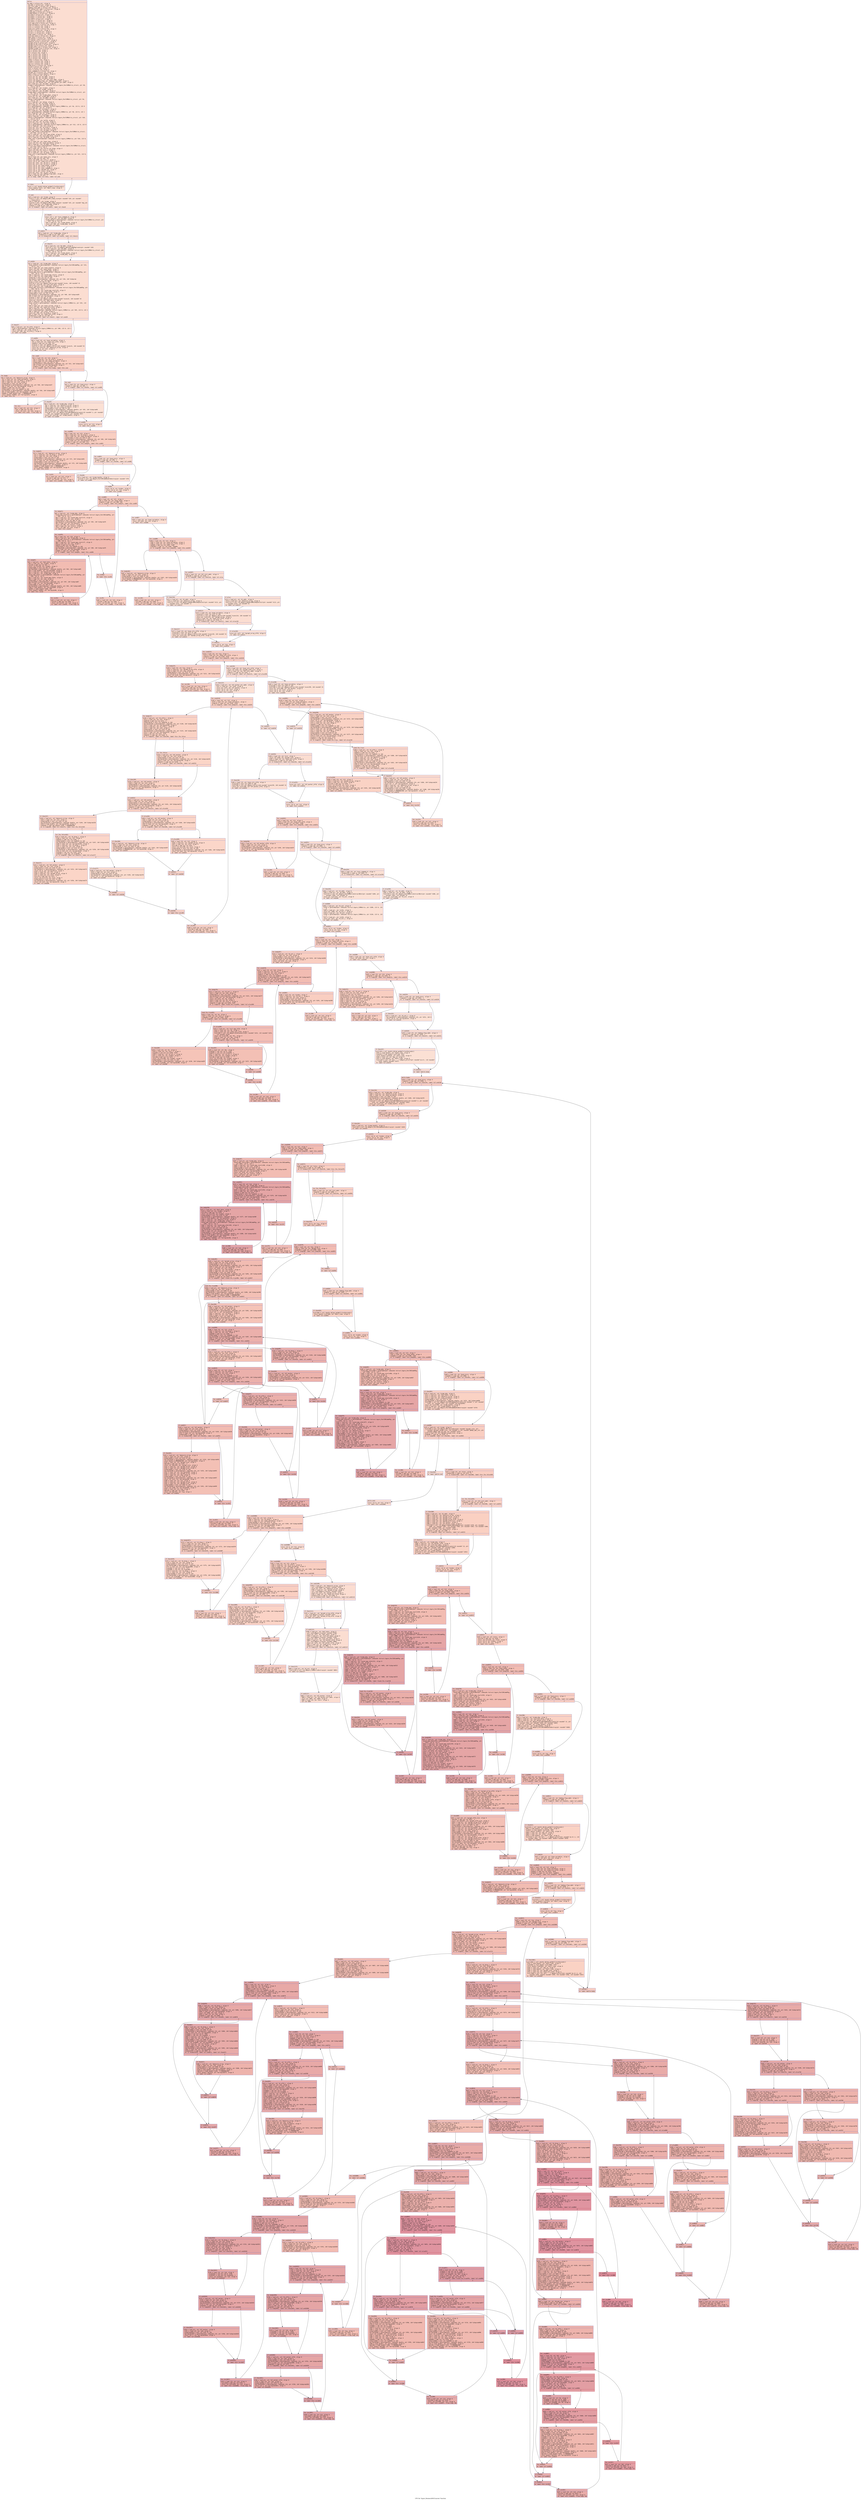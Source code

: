 digraph "CFG for 'hypre_BoomerAMGCoarsen' function" {
	label="CFG for 'hypre_BoomerAMGCoarsen' function";

	Node0x5591f11612b0 [shape=record,color="#3d50c3ff", style=filled, fillcolor="#f7b39670" fontname="Courier",label="{entry:\l|  %S.addr = alloca ptr, align 8\l  %A.addr = alloca ptr, align 8\l  %CF_init.addr = alloca i32, align 4\l  %debug_flag.addr = alloca i32, align 4\l  %CF_marker_ptr.addr = alloca ptr, align 8\l  %comm = alloca ptr, align 8\l  %comm_pkg = alloca ptr, align 8\l  %comm_handle = alloca ptr, align 8\l  %S_diag = alloca ptr, align 8\l  %S_diag_i = alloca ptr, align 8\l  %S_diag_j = alloca ptr, align 8\l  %S_offd = alloca ptr, align 8\l  %S_offd_i = alloca ptr, align 8\l  %S_offd_j = alloca ptr, align 8\l  %col_map_offd = alloca ptr, align 8\l  %num_variables = alloca i32, align 4\l  %col_1 = alloca i32, align 4\l  %col_n = alloca i32, align 4\l  %num_cols_offd = alloca i32, align 4\l  %S_ext = alloca ptr, align 8\l  %S_ext_i = alloca ptr, align 8\l  %S_ext_j = alloca ptr, align 8\l  %num_sends = alloca i32, align 4\l  %int_buf_data = alloca ptr, align 8\l  %buf_data = alloca ptr, align 8\l  %CF_marker = alloca ptr, align 8\l  %CF_marker_offd = alloca ptr, align 8\l  %measure_array = alloca ptr, align 8\l  %graph_array = alloca ptr, align 8\l  %graph_array_offd = alloca ptr, align 8\l  %graph_size = alloca i32, align 4\l  %graph_offd_size = alloca i32, align 4\l  %global_graph_size = alloca i32, align 4\l  %i5 = alloca i32, align 4\l  %j6 = alloca i32, align 4\l  %k = alloca i32, align 4\l  %kc = alloca i32, align 4\l  %jS = alloca i32, align 4\l  %kS = alloca i32, align 4\l  %ig = alloca i32, align 4\l  %elmt = alloca i32, align 4\l  %index = alloca i32, align 4\l  %start = alloca i32, align 4\l  %my_id = alloca i32, align 4\l  %num_procs = alloca i32, align 4\l  %jrow = alloca i32, align 4\l  %cnt = alloca i32, align 4\l  %ierr = alloca i32, align 4\l  %use_commpkg_A = alloca i32, align 4\l  %break_var = alloca i32, align 4\l  %wall_time = alloca double, align 8\l  %iter = alloca i32, align 4\l  store ptr %S, ptr %S.addr, align 8\l  store ptr %A, ptr %A.addr, align 8\l  store i32 %CF_init, ptr %CF_init.addr, align 4\l  store i32 %debug_flag, ptr %debug_flag.addr, align 4\l  store ptr %CF_marker_ptr, ptr %CF_marker_ptr.addr, align 8\l  %0 = load ptr, ptr %S.addr, align 8\l  %comm1 = getelementptr inbounds %struct.hypre_ParCSRMatrix_struct, ptr %0,\l... i32 0, i32 0\l  %1 = load ptr, ptr %comm1, align 8\l  store ptr %1, ptr %comm, align 8\l  %2 = load ptr, ptr %S.addr, align 8\l  %comm_pkg2 = getelementptr inbounds %struct.hypre_ParCSRMatrix_struct, ptr\l... %2, i32 0, i32 14\l  %3 = load ptr, ptr %comm_pkg2, align 8\l  store ptr %3, ptr %comm_pkg, align 8\l  %4 = load ptr, ptr %S.addr, align 8\l  %diag = getelementptr inbounds %struct.hypre_ParCSRMatrix_struct, ptr %4,\l... i32 0, i32 7\l  %5 = load ptr, ptr %diag, align 8\l  store ptr %5, ptr %S_diag, align 8\l  %6 = load ptr, ptr %S_diag, align 8\l  %i = getelementptr inbounds %struct.hypre_CSRMatrix, ptr %6, i32 0, i32 0\l  %7 = load ptr, ptr %i, align 8\l  store ptr %7, ptr %S_diag_i, align 8\l  %8 = load ptr, ptr %S_diag, align 8\l  %j = getelementptr inbounds %struct.hypre_CSRMatrix, ptr %8, i32 0, i32 1\l  %9 = load ptr, ptr %j, align 8\l  store ptr %9, ptr %S_diag_j, align 8\l  %10 = load ptr, ptr %S.addr, align 8\l  %offd = getelementptr inbounds %struct.hypre_ParCSRMatrix_struct, ptr %10,\l... i32 0, i32 8\l  %11 = load ptr, ptr %offd, align 8\l  store ptr %11, ptr %S_offd, align 8\l  %12 = load ptr, ptr %S_offd, align 8\l  %i3 = getelementptr inbounds %struct.hypre_CSRMatrix, ptr %12, i32 0, i32 0\l  %13 = load ptr, ptr %i3, align 8\l  store ptr %13, ptr %S_offd_i, align 8\l  store ptr null, ptr %S_offd_j, align 8\l  %14 = load ptr, ptr %S.addr, align 8\l  %col_map_offd4 = getelementptr inbounds %struct.hypre_ParCSRMatrix_struct,\l... ptr %14, i32 0, i32 11\l  %15 = load ptr, ptr %col_map_offd4, align 8\l  store ptr %15, ptr %col_map_offd, align 8\l  %16 = load ptr, ptr %S_diag, align 8\l  %num_rows = getelementptr inbounds %struct.hypre_CSRMatrix, ptr %16, i32 0,\l... i32 2\l  %17 = load i32, ptr %num_rows, align 8\l  store i32 %17, ptr %num_variables, align 4\l  %18 = load ptr, ptr %S.addr, align 8\l  %first_col_diag = getelementptr inbounds %struct.hypre_ParCSRMatrix_struct,\l... ptr %18, i32 0, i32 4\l  %19 = load i32, ptr %first_col_diag, align 4\l  store i32 %19, ptr %col_1, align 4\l  %20 = load i32, ptr %col_1, align 4\l  %21 = load ptr, ptr %S_diag, align 8\l  %num_cols = getelementptr inbounds %struct.hypre_CSRMatrix, ptr %21, i32 0,\l... i32 3\l  %22 = load i32, ptr %num_cols, align 4\l  %add = add nsw i32 %20, %22\l  store i32 %add, ptr %col_n, align 4\l  store i32 0, ptr %num_cols_offd, align 4\l  store ptr null, ptr %S_ext_i, align 8\l  store ptr null, ptr %S_ext_j, align 8\l  store i32 0, ptr %num_sends, align 4\l  store i32 0, ptr %ierr, align 4\l  store i32 0, ptr %use_commpkg_A, align 4\l  store i32 1, ptr %break_var, align 4\l  store i32 0, ptr %iter, align 4\l  store ptr null, ptr %S_ext, align 8\l  %23 = load i32, ptr %debug_flag.addr, align 4\l  %cmp = icmp eq i32 %23, 3\l  br i1 %cmp, label %if.then, label %if.end\l|{<s0>T|<s1>F}}"];
	Node0x5591f11612b0:s0 -> Node0x5591f11686c0[tooltip="entry -> if.then\nProbability 50.00%" ];
	Node0x5591f11612b0:s1 -> Node0x5591f1168730[tooltip="entry -> if.end\nProbability 50.00%" ];
	Node0x5591f11686c0 [shape=record,color="#3d50c3ff", style=filled, fillcolor="#f7b99e70" fontname="Courier",label="{if.then:\l|  %call = call double @time_getWallclockSeconds()\l  store double %call, ptr %wall_time, align 8\l  br label %if.end\l}"];
	Node0x5591f11686c0 -> Node0x5591f1168730[tooltip="if.then -> if.end\nProbability 100.00%" ];
	Node0x5591f1168730 [shape=record,color="#3d50c3ff", style=filled, fillcolor="#f7b39670" fontname="Courier",label="{if.end:\l|  %24 = load ptr, ptr %comm, align 8\l  %call7 = call i32 @hypre_MPI_Comm_size(ptr noundef %24, ptr noundef\l... %num_procs)\l  %25 = load ptr, ptr %comm, align 8\l  %call8 = call i32 @hypre_MPI_Comm_rank(ptr noundef %25, ptr noundef %my_id)\l  %26 = load ptr, ptr %comm_pkg, align 8\l  %tobool = icmp ne ptr %26, null\l  br i1 %tobool, label %if.end11, label %if.then9\l|{<s0>T|<s1>F}}"];
	Node0x5591f1168730:s0 -> Node0x5591f1169160[tooltip="if.end -> if.end11\nProbability 62.50%" ];
	Node0x5591f1168730:s1 -> Node0x5591f1169210[tooltip="if.end -> if.then9\nProbability 37.50%" ];
	Node0x5591f1169210 [shape=record,color="#3d50c3ff", style=filled, fillcolor="#f7bca170" fontname="Courier",label="{if.then9:\l|  store i32 1, ptr %use_commpkg_A, align 4\l  %27 = load ptr, ptr %A.addr, align 8\l  %comm_pkg10 = getelementptr inbounds %struct.hypre_ParCSRMatrix_struct, ptr\l... %27, i32 0, i32 14\l  %28 = load ptr, ptr %comm_pkg10, align 8\l  store ptr %28, ptr %comm_pkg, align 8\l  br label %if.end11\l}"];
	Node0x5591f1169210 -> Node0x5591f1169160[tooltip="if.then9 -> if.end11\nProbability 100.00%" ];
	Node0x5591f1169160 [shape=record,color="#3d50c3ff", style=filled, fillcolor="#f7b39670" fontname="Courier",label="{if.end11:\l|  %29 = load ptr, ptr %comm_pkg, align 8\l  %tobool12 = icmp ne ptr %29, null\l  br i1 %tobool12, label %if.end16, label %if.then13\l|{<s0>T|<s1>F}}"];
	Node0x5591f1169160:s0 -> Node0x5591f1169880[tooltip="if.end11 -> if.end16\nProbability 62.50%" ];
	Node0x5591f1169160:s1 -> Node0x5591f1169900[tooltip="if.end11 -> if.then13\nProbability 37.50%" ];
	Node0x5591f1169900 [shape=record,color="#3d50c3ff", style=filled, fillcolor="#f7bca170" fontname="Courier",label="{if.then13:\l|  %30 = load ptr, ptr %A.addr, align 8\l  %call14 = call i32 @hypre_MatvecCommPkgCreate(ptr noundef %30)\l  %31 = load ptr, ptr %A.addr, align 8\l  %comm_pkg15 = getelementptr inbounds %struct.hypre_ParCSRMatrix_struct, ptr\l... %31, i32 0, i32 14\l  %32 = load ptr, ptr %comm_pkg15, align 8\l  store ptr %32, ptr %comm_pkg, align 8\l  br label %if.end16\l}"];
	Node0x5591f1169900 -> Node0x5591f1169880[tooltip="if.then13 -> if.end16\nProbability 100.00%" ];
	Node0x5591f1169880 [shape=record,color="#3d50c3ff", style=filled, fillcolor="#f7b39670" fontname="Courier",label="{if.end16:\l|  %33 = load ptr, ptr %comm_pkg, align 8\l  %num_sends17 = getelementptr inbounds %struct.hypre_ParCSRCommPkg, ptr %33,\l... i32 0, i32 1\l  %34 = load i32, ptr %num_sends17, align 8\l  store i32 %34, ptr %num_sends, align 4\l  %35 = load ptr, ptr %comm_pkg, align 8\l  %send_map_starts = getelementptr inbounds %struct.hypre_ParCSRCommPkg, ptr\l... %35, i32 0, i32 3\l  %36 = load ptr, ptr %send_map_starts, align 8\l  %37 = load i32, ptr %num_sends, align 4\l  %idxprom = sext i32 %37 to i64\l  %arrayidx = getelementptr inbounds i32, ptr %36, i64 %idxprom\l  %38 = load i32, ptr %arrayidx, align 4\l  %conv = sext i32 %38 to i64\l  %call18 = call ptr @hypre_CAlloc(i64 noundef %conv, i64 noundef 4)\l  store ptr %call18, ptr %int_buf_data, align 8\l  %39 = load ptr, ptr %comm_pkg, align 8\l  %send_map_starts19 = getelementptr inbounds %struct.hypre_ParCSRCommPkg, ptr\l... %39, i32 0, i32 3\l  %40 = load ptr, ptr %send_map_starts19, align 8\l  %41 = load i32, ptr %num_sends, align 4\l  %idxprom20 = sext i32 %41 to i64\l  %arrayidx21 = getelementptr inbounds i32, ptr %40, i64 %idxprom20\l  %42 = load i32, ptr %arrayidx21, align 4\l  %conv22 = sext i32 %42 to i64\l  %call23 = call ptr @hypre_CAlloc(i64 noundef %conv22, i64 noundef 8)\l  store ptr %call23, ptr %buf_data, align 8\l  %43 = load ptr, ptr %S_offd, align 8\l  %num_cols24 = getelementptr inbounds %struct.hypre_CSRMatrix, ptr %43, i32\l... 0, i32 3\l  %44 = load i32, ptr %num_cols24, align 4\l  store i32 %44, ptr %num_cols_offd, align 4\l  %45 = load ptr, ptr %S_diag, align 8\l  %j25 = getelementptr inbounds %struct.hypre_CSRMatrix, ptr %45, i32 0, i32 1\l  %46 = load ptr, ptr %j25, align 8\l  store ptr %46, ptr %S_diag_j, align 8\l  %47 = load i32, ptr %num_cols_offd, align 4\l  %tobool26 = icmp ne i32 %47, 0\l  br i1 %tobool26, label %if.then27, label %if.end29\l|{<s0>T|<s1>F}}"];
	Node0x5591f1169880:s0 -> Node0x5591f11647f0[tooltip="if.end16 -> if.then27\nProbability 62.50%" ];
	Node0x5591f1169880:s1 -> Node0x5591f11648d0[tooltip="if.end16 -> if.end29\nProbability 37.50%" ];
	Node0x5591f11647f0 [shape=record,color="#3d50c3ff", style=filled, fillcolor="#f7b59970" fontname="Courier",label="{if.then27:\l|  %48 = load ptr, ptr %S_offd, align 8\l  %j28 = getelementptr inbounds %struct.hypre_CSRMatrix, ptr %48, i32 0, i32 1\l  %49 = load ptr, ptr %j28, align 8\l  store ptr %49, ptr %S_offd_j, align 8\l  br label %if.end29\l}"];
	Node0x5591f11647f0 -> Node0x5591f11648d0[tooltip="if.then27 -> if.end29\nProbability 100.00%" ];
	Node0x5591f11648d0 [shape=record,color="#3d50c3ff", style=filled, fillcolor="#f7b39670" fontname="Courier",label="{if.end29:\l|  %50 = load i32, ptr %num_variables, align 4\l  %51 = load i32, ptr %num_cols_offd, align 4\l  %add30 = add nsw i32 %50, %51\l  %conv31 = sext i32 %add30 to i64\l  %call32 = call ptr @hypre_CAlloc(i64 noundef %conv31, i64 noundef 8)\l  store ptr %call32, ptr %measure_array, align 8\l  store i32 0, ptr %i5, align 4\l  br label %for.cond\l}"];
	Node0x5591f11648d0 -> Node0x5591f116d710[tooltip="if.end29 -> for.cond\nProbability 100.00%" ];
	Node0x5591f116d710 [shape=record,color="#3d50c3ff", style=filled, fillcolor="#f2907270" fontname="Courier",label="{for.cond:\l|  %52 = load i32, ptr %i5, align 4\l  %53 = load ptr, ptr %S_offd_i, align 8\l  %54 = load i32, ptr %num_variables, align 4\l  %idxprom33 = sext i32 %54 to i64\l  %arrayidx34 = getelementptr inbounds i32, ptr %53, i64 %idxprom33\l  %55 = load i32, ptr %arrayidx34, align 4\l  %cmp35 = icmp slt i32 %52, %55\l  br i1 %cmp35, label %for.body, label %for.end\l|{<s0>T|<s1>F}}"];
	Node0x5591f116d710:s0 -> Node0x5591f116dbd0[tooltip="for.cond -> for.body\nProbability 96.88%" ];
	Node0x5591f116d710:s1 -> Node0x5591f116dc50[tooltip="for.cond -> for.end\nProbability 3.12%" ];
	Node0x5591f116dbd0 [shape=record,color="#3d50c3ff", style=filled, fillcolor="#f2907270" fontname="Courier",label="{for.body:\l|  %56 = load ptr, ptr %measure_array, align 8\l  %57 = load i32, ptr %num_variables, align 4\l  %58 = load ptr, ptr %S_offd_j, align 8\l  %59 = load i32, ptr %i5, align 4\l  %idxprom37 = sext i32 %59 to i64\l  %arrayidx38 = getelementptr inbounds i32, ptr %58, i64 %idxprom37\l  %60 = load i32, ptr %arrayidx38, align 4\l  %add39 = add nsw i32 %57, %60\l  %idxprom40 = sext i32 %add39 to i64\l  %arrayidx41 = getelementptr inbounds double, ptr %56, i64 %idxprom40\l  %61 = load double, ptr %arrayidx41, align 8\l  %add42 = fadd double %61, 1.000000e+00\l  store double %add42, ptr %arrayidx41, align 8\l  br label %for.inc\l}"];
	Node0x5591f116dbd0 -> Node0x5591f116efa0[tooltip="for.body -> for.inc\nProbability 100.00%" ];
	Node0x5591f116efa0 [shape=record,color="#3d50c3ff", style=filled, fillcolor="#f2907270" fontname="Courier",label="{for.inc:\l|  %62 = load i32, ptr %i5, align 4\l  %inc = add nsw i32 %62, 1\l  store i32 %inc, ptr %i5, align 4\l  br label %for.cond, !llvm.loop !6\l}"];
	Node0x5591f116efa0 -> Node0x5591f116d710[tooltip="for.inc -> for.cond\nProbability 100.00%" ];
	Node0x5591f116dc50 [shape=record,color="#3d50c3ff", style=filled, fillcolor="#f7b39670" fontname="Courier",label="{for.end:\l|  %63 = load i32, ptr %num_procs, align 4\l  %cmp43 = icmp sgt i32 %63, 1\l  br i1 %cmp43, label %if.then45, label %if.end49\l|{<s0>T|<s1>F}}"];
	Node0x5591f116dc50:s0 -> Node0x5591f116ff50[tooltip="for.end -> if.then45\nProbability 50.00%" ];
	Node0x5591f116dc50:s1 -> Node0x5591f116ffd0[tooltip="for.end -> if.end49\nProbability 50.00%" ];
	Node0x5591f116ff50 [shape=record,color="#3d50c3ff", style=filled, fillcolor="#f7b99e70" fontname="Courier",label="{if.then45:\l|  %64 = load ptr, ptr %comm_pkg, align 8\l  %65 = load ptr, ptr %measure_array, align 8\l  %66 = load i32, ptr %num_variables, align 4\l  %idxprom46 = sext i32 %66 to i64\l  %arrayidx47 = getelementptr inbounds double, ptr %65, i64 %idxprom46\l  %67 = load ptr, ptr %buf_data, align 8\l  %call48 = call ptr @hypre_ParCSRCommHandleCreate(i32 noundef 2, ptr noundef\l... %64, ptr noundef %arrayidx47, ptr noundef %67)\l  store ptr %call48, ptr %comm_handle, align 8\l  br label %if.end49\l}"];
	Node0x5591f116ff50 -> Node0x5591f116ffd0[tooltip="if.then45 -> if.end49\nProbability 100.00%" ];
	Node0x5591f116ffd0 [shape=record,color="#3d50c3ff", style=filled, fillcolor="#f7b39670" fontname="Courier",label="{if.end49:\l|  store i32 0, ptr %i5, align 4\l  br label %for.cond50\l}"];
	Node0x5591f116ffd0 -> Node0x5591f1170890[tooltip="if.end49 -> for.cond50\nProbability 100.00%" ];
	Node0x5591f1170890 [shape=record,color="#3d50c3ff", style=filled, fillcolor="#f2907270" fontname="Courier",label="{for.cond50:\l|  %68 = load i32, ptr %i5, align 4\l  %69 = load ptr, ptr %S_diag_i, align 8\l  %70 = load i32, ptr %num_variables, align 4\l  %idxprom51 = sext i32 %70 to i64\l  %arrayidx52 = getelementptr inbounds i32, ptr %69, i64 %idxprom51\l  %71 = load i32, ptr %arrayidx52, align 4\l  %cmp53 = icmp slt i32 %68, %71\l  br i1 %cmp53, label %for.body55, label %for.end63\l|{<s0>T|<s1>F}}"];
	Node0x5591f1170890:s0 -> Node0x5591f1170d50[tooltip="for.cond50 -> for.body55\nProbability 96.88%" ];
	Node0x5591f1170890:s1 -> Node0x5591f1170dd0[tooltip="for.cond50 -> for.end63\nProbability 3.12%" ];
	Node0x5591f1170d50 [shape=record,color="#3d50c3ff", style=filled, fillcolor="#f2907270" fontname="Courier",label="{for.body55:\l|  %72 = load ptr, ptr %measure_array, align 8\l  %73 = load ptr, ptr %S_diag_j, align 8\l  %74 = load i32, ptr %i5, align 4\l  %idxprom56 = sext i32 %74 to i64\l  %arrayidx57 = getelementptr inbounds i32, ptr %73, i64 %idxprom56\l  %75 = load i32, ptr %arrayidx57, align 4\l  %idxprom58 = sext i32 %75 to i64\l  %arrayidx59 = getelementptr inbounds double, ptr %72, i64 %idxprom58\l  %76 = load double, ptr %arrayidx59, align 8\l  %add60 = fadd double %76, 1.000000e+00\l  store double %add60, ptr %arrayidx59, align 8\l  br label %for.inc61\l}"];
	Node0x5591f1170d50 -> Node0x5591f1171610[tooltip="for.body55 -> for.inc61\nProbability 100.00%" ];
	Node0x5591f1171610 [shape=record,color="#3d50c3ff", style=filled, fillcolor="#f2907270" fontname="Courier",label="{for.inc61:\l|  %77 = load i32, ptr %i5, align 4\l  %inc62 = add nsw i32 %77, 1\l  store i32 %inc62, ptr %i5, align 4\l  br label %for.cond50, !llvm.loop !8\l}"];
	Node0x5591f1171610 -> Node0x5591f1170890[tooltip="for.inc61 -> for.cond50\nProbability 100.00%" ];
	Node0x5591f1170dd0 [shape=record,color="#3d50c3ff", style=filled, fillcolor="#f7b39670" fontname="Courier",label="{for.end63:\l|  %78 = load i32, ptr %num_procs, align 4\l  %cmp64 = icmp sgt i32 %78, 1\l  br i1 %cmp64, label %if.then66, label %if.end68\l|{<s0>T|<s1>F}}"];
	Node0x5591f1170dd0:s0 -> Node0x5591f1171bc0[tooltip="for.end63 -> if.then66\nProbability 50.00%" ];
	Node0x5591f1170dd0:s1 -> Node0x5591f1171c40[tooltip="for.end63 -> if.end68\nProbability 50.00%" ];
	Node0x5591f1171bc0 [shape=record,color="#3d50c3ff", style=filled, fillcolor="#f7b99e70" fontname="Courier",label="{if.then66:\l|  %79 = load ptr, ptr %comm_handle, align 8\l  %call67 = call i32 @hypre_ParCSRCommHandleDestroy(ptr noundef %79)\l  br label %if.end68\l}"];
	Node0x5591f1171bc0 -> Node0x5591f1171c40[tooltip="if.then66 -> if.end68\nProbability 100.00%" ];
	Node0x5591f1171c40 [shape=record,color="#3d50c3ff", style=filled, fillcolor="#f7b39670" fontname="Courier",label="{if.end68:\l|  store i32 0, ptr %index, align 4\l  store i32 0, ptr %i5, align 4\l  br label %for.cond69\l}"];
	Node0x5591f1171c40 -> Node0x5591f1172190[tooltip="if.end68 -> for.cond69\nProbability 100.00%" ];
	Node0x5591f1172190 [shape=record,color="#3d50c3ff", style=filled, fillcolor="#f2907270" fontname="Courier",label="{for.cond69:\l|  %80 = load i32, ptr %i5, align 4\l  %81 = load i32, ptr %num_sends, align 4\l  %cmp70 = icmp slt i32 %80, %81\l  br i1 %cmp70, label %for.body72, label %for.end97\l|{<s0>T|<s1>F}}"];
	Node0x5591f1172190:s0 -> Node0x5591f1172400[tooltip="for.cond69 -> for.body72\nProbability 96.88%" ];
	Node0x5591f1172190:s1 -> Node0x5591f1172480[tooltip="for.cond69 -> for.end97\nProbability 3.12%" ];
	Node0x5591f1172400 [shape=record,color="#3d50c3ff", style=filled, fillcolor="#f2907270" fontname="Courier",label="{for.body72:\l|  %82 = load ptr, ptr %comm_pkg, align 8\l  %send_map_starts73 = getelementptr inbounds %struct.hypre_ParCSRCommPkg, ptr\l... %82, i32 0, i32 3\l  %83 = load ptr, ptr %send_map_starts73, align 8\l  %84 = load i32, ptr %i5, align 4\l  %idxprom74 = sext i32 %84 to i64\l  %arrayidx75 = getelementptr inbounds i32, ptr %83, i64 %idxprom74\l  %85 = load i32, ptr %arrayidx75, align 4\l  store i32 %85, ptr %start, align 4\l  %86 = load i32, ptr %start, align 4\l  store i32 %86, ptr %j6, align 4\l  br label %for.cond76\l}"];
	Node0x5591f1172400 -> Node0x5591f1172c60[tooltip="for.body72 -> for.cond76\nProbability 100.00%" ];
	Node0x5591f1172c60 [shape=record,color="#3d50c3ff", style=filled, fillcolor="#e1675170" fontname="Courier",label="{for.cond76:\l|  %87 = load i32, ptr %j6, align 4\l  %88 = load ptr, ptr %comm_pkg, align 8\l  %send_map_starts77 = getelementptr inbounds %struct.hypre_ParCSRCommPkg, ptr\l... %88, i32 0, i32 3\l  %89 = load ptr, ptr %send_map_starts77, align 8\l  %90 = load i32, ptr %i5, align 4\l  %add78 = add nsw i32 %90, 1\l  %idxprom79 = sext i32 %add78 to i64\l  %arrayidx80 = getelementptr inbounds i32, ptr %89, i64 %idxprom79\l  %91 = load i32, ptr %arrayidx80, align 4\l  %cmp81 = icmp slt i32 %87, %91\l  br i1 %cmp81, label %for.body83, label %for.end94\l|{<s0>T|<s1>F}}"];
	Node0x5591f1172c60:s0 -> Node0x5591f1173390[tooltip="for.cond76 -> for.body83\nProbability 96.88%" ];
	Node0x5591f1172c60:s1 -> Node0x5591f1173410[tooltip="for.cond76 -> for.end94\nProbability 3.12%" ];
	Node0x5591f1173390 [shape=record,color="#3d50c3ff", style=filled, fillcolor="#e1675170" fontname="Courier",label="{for.body83:\l|  %92 = load ptr, ptr %buf_data, align 8\l  %93 = load i32, ptr %index, align 4\l  %inc84 = add nsw i32 %93, 1\l  store i32 %inc84, ptr %index, align 4\l  %idxprom85 = sext i32 %93 to i64\l  %arrayidx86 = getelementptr inbounds double, ptr %92, i64 %idxprom85\l  %94 = load double, ptr %arrayidx86, align 8\l  %95 = load ptr, ptr %measure_array, align 8\l  %96 = load ptr, ptr %comm_pkg, align 8\l  %send_map_elmts = getelementptr inbounds %struct.hypre_ParCSRCommPkg, ptr\l... %96, i32 0, i32 4\l  %97 = load ptr, ptr %send_map_elmts, align 8\l  %98 = load i32, ptr %j6, align 4\l  %idxprom87 = sext i32 %98 to i64\l  %arrayidx88 = getelementptr inbounds i32, ptr %97, i64 %idxprom87\l  %99 = load i32, ptr %arrayidx88, align 4\l  %idxprom89 = sext i32 %99 to i64\l  %arrayidx90 = getelementptr inbounds double, ptr %95, i64 %idxprom89\l  %100 = load double, ptr %arrayidx90, align 8\l  %add91 = fadd double %100, %94\l  store double %add91, ptr %arrayidx90, align 8\l  br label %for.inc92\l}"];
	Node0x5591f1173390 -> Node0x5591f116cdd0[tooltip="for.body83 -> for.inc92\nProbability 100.00%" ];
	Node0x5591f116cdd0 [shape=record,color="#3d50c3ff", style=filled, fillcolor="#e1675170" fontname="Courier",label="{for.inc92:\l|  %101 = load i32, ptr %j6, align 4\l  %inc93 = add nsw i32 %101, 1\l  store i32 %inc93, ptr %j6, align 4\l  br label %for.cond76, !llvm.loop !9\l}"];
	Node0x5591f116cdd0 -> Node0x5591f1172c60[tooltip="for.inc92 -> for.cond76\nProbability 100.00%" ];
	Node0x5591f1173410 [shape=record,color="#3d50c3ff", style=filled, fillcolor="#f2907270" fontname="Courier",label="{for.end94:\l|  br label %for.inc95\l}"];
	Node0x5591f1173410 -> Node0x5591f1174e50[tooltip="for.end94 -> for.inc95\nProbability 100.00%" ];
	Node0x5591f1174e50 [shape=record,color="#3d50c3ff", style=filled, fillcolor="#f2907270" fontname="Courier",label="{for.inc95:\l|  %102 = load i32, ptr %i5, align 4\l  %inc96 = add nsw i32 %102, 1\l  store i32 %inc96, ptr %i5, align 4\l  br label %for.cond69, !llvm.loop !10\l}"];
	Node0x5591f1174e50 -> Node0x5591f1172190[tooltip="for.inc95 -> for.cond69\nProbability 100.00%" ];
	Node0x5591f1172480 [shape=record,color="#3d50c3ff", style=filled, fillcolor="#f7b39670" fontname="Courier",label="{for.end97:\l|  %103 = load i32, ptr %num_variables, align 4\l  store i32 %103, ptr %i5, align 4\l  br label %for.cond98\l}"];
	Node0x5591f1172480 -> Node0x5591f11753f0[tooltip="for.end97 -> for.cond98\nProbability 100.00%" ];
	Node0x5591f11753f0 [shape=record,color="#3d50c3ff", style=filled, fillcolor="#f2907270" fontname="Courier",label="{for.cond98:\l|  %104 = load i32, ptr %i5, align 4\l  %105 = load i32, ptr %num_variables, align 4\l  %106 = load i32, ptr %num_cols_offd, align 4\l  %add99 = add nsw i32 %105, %106\l  %cmp100 = icmp slt i32 %104, %add99\l  br i1 %cmp100, label %for.body102, label %for.end107\l|{<s0>T|<s1>F}}"];
	Node0x5591f11753f0:s0 -> Node0x5591f11757c0[tooltip="for.cond98 -> for.body102\nProbability 96.88%" ];
	Node0x5591f11753f0:s1 -> Node0x5591f1175840[tooltip="for.cond98 -> for.end107\nProbability 3.12%" ];
	Node0x5591f11757c0 [shape=record,color="#3d50c3ff", style=filled, fillcolor="#f2907270" fontname="Courier",label="{for.body102:\l|  %107 = load ptr, ptr %measure_array, align 8\l  %108 = load i32, ptr %i5, align 4\l  %idxprom103 = sext i32 %108 to i64\l  %arrayidx104 = getelementptr inbounds double, ptr %107, i64 %idxprom103\l  store double 0.000000e+00, ptr %arrayidx104, align 8\l  br label %for.inc105\l}"];
	Node0x5591f11757c0 -> Node0x5591f1175cc0[tooltip="for.body102 -> for.inc105\nProbability 100.00%" ];
	Node0x5591f1175cc0 [shape=record,color="#3d50c3ff", style=filled, fillcolor="#f2907270" fontname="Courier",label="{for.inc105:\l|  %109 = load i32, ptr %i5, align 4\l  %inc106 = add nsw i32 %109, 1\l  store i32 %inc106, ptr %i5, align 4\l  br label %for.cond98, !llvm.loop !11\l}"];
	Node0x5591f1175cc0 -> Node0x5591f11753f0[tooltip="for.inc105 -> for.cond98\nProbability 100.00%" ];
	Node0x5591f1175840 [shape=record,color="#3d50c3ff", style=filled, fillcolor="#f7b39670" fontname="Courier",label="{for.end107:\l|  %110 = load i32, ptr %CF_init.addr, align 4\l  %cmp108 = icmp eq i32 %110, 2\l  br i1 %cmp108, label %if.then110, label %if.else\l|{<s0>T|<s1>F}}"];
	Node0x5591f1175840:s0 -> Node0x5591f1176270[tooltip="for.end107 -> if.then110\nProbability 50.00%" ];
	Node0x5591f1175840:s1 -> Node0x5591f1169de0[tooltip="for.end107 -> if.else\nProbability 50.00%" ];
	Node0x5591f1176270 [shape=record,color="#3d50c3ff", style=filled, fillcolor="#f7b99e70" fontname="Courier",label="{if.then110:\l|  %111 = load ptr, ptr %S.addr, align 8\l  %112 = load ptr, ptr %measure_array, align 8\l  %call111 = call i32 @hypre_BoomerAMGIndepSetInit(ptr noundef %111, ptr\l... noundef %112, i32 noundef 1)\l  br label %if.end113\l}"];
	Node0x5591f1176270 -> Node0x5591f116a170[tooltip="if.then110 -> if.end113\nProbability 100.00%" ];
	Node0x5591f1169de0 [shape=record,color="#3d50c3ff", style=filled, fillcolor="#f7b99e70" fontname="Courier",label="{if.else:\l|  %113 = load ptr, ptr %S.addr, align 8\l  %114 = load ptr, ptr %measure_array, align 8\l  %call112 = call i32 @hypre_BoomerAMGIndepSetInit(ptr noundef %113, ptr\l... noundef %114, i32 noundef 0)\l  br label %if.end113\l}"];
	Node0x5591f1169de0 -> Node0x5591f116a170[tooltip="if.else -> if.end113\nProbability 100.00%" ];
	Node0x5591f116a170 [shape=record,color="#3d50c3ff", style=filled, fillcolor="#f7b39670" fontname="Courier",label="{if.end113:\l|  %115 = load i32, ptr %num_variables, align 4\l  %conv114 = sext i32 %115 to i64\l  %call115 = call ptr @hypre_CAlloc(i64 noundef %conv114, i64 noundef 4)\l  store ptr %call115, ptr %graph_array, align 8\l  %116 = load i32, ptr %num_cols_offd, align 4\l  %tobool116 = icmp ne i32 %116, 0\l  br i1 %tobool116, label %if.then117, label %if.else120\l|{<s0>T|<s1>F}}"];
	Node0x5591f116a170:s0 -> Node0x5591f116a860[tooltip="if.end113 -> if.then117\nProbability 62.50%" ];
	Node0x5591f116a170:s1 -> Node0x5591f116a8b0[tooltip="if.end113 -> if.else120\nProbability 37.50%" ];
	Node0x5591f116a860 [shape=record,color="#3d50c3ff", style=filled, fillcolor="#f7b59970" fontname="Courier",label="{if.then117:\l|  %117 = load i32, ptr %num_cols_offd, align 4\l  %conv118 = sext i32 %117 to i64\l  %call119 = call ptr @hypre_CAlloc(i64 noundef %conv118, i64 noundef 4)\l  store ptr %call119, ptr %graph_array_offd, align 8\l  br label %if.end121\l}"];
	Node0x5591f116a860 -> Node0x5591f116ad20[tooltip="if.then117 -> if.end121\nProbability 100.00%" ];
	Node0x5591f116a8b0 [shape=record,color="#3d50c3ff", style=filled, fillcolor="#f7bca170" fontname="Courier",label="{if.else120:\l|  store ptr null, ptr %graph_array_offd, align 8\l  br label %if.end121\l}"];
	Node0x5591f116a8b0 -> Node0x5591f116ad20[tooltip="if.else120 -> if.end121\nProbability 100.00%" ];
	Node0x5591f116ad20 [shape=record,color="#3d50c3ff", style=filled, fillcolor="#f7b39670" fontname="Courier",label="{if.end121:\l|  store i32 0, ptr %ig, align 4\l  br label %for.cond122\l}"];
	Node0x5591f116ad20 -> Node0x5591f116bbf0[tooltip="if.end121 -> for.cond122\nProbability 100.00%" ];
	Node0x5591f116bbf0 [shape=record,color="#3d50c3ff", style=filled, fillcolor="#f2907270" fontname="Courier",label="{for.cond122:\l|  %118 = load i32, ptr %ig, align 4\l  %119 = load i32, ptr %num_cols_offd, align 4\l  %cmp123 = icmp slt i32 %118, %119\l  br i1 %cmp123, label %for.body125, label %for.end130\l|{<s0>T|<s1>F}}"];
	Node0x5591f116bbf0:s0 -> Node0x5591f116be40[tooltip="for.cond122 -> for.body125\nProbability 96.88%" ];
	Node0x5591f116bbf0:s1 -> Node0x5591f116be90[tooltip="for.cond122 -> for.end130\nProbability 3.12%" ];
	Node0x5591f116be40 [shape=record,color="#3d50c3ff", style=filled, fillcolor="#f2907270" fontname="Courier",label="{for.body125:\l|  %120 = load i32, ptr %ig, align 4\l  %121 = load ptr, ptr %graph_array_offd, align 8\l  %122 = load i32, ptr %ig, align 4\l  %idxprom126 = sext i32 %122 to i64\l  %arrayidx127 = getelementptr inbounds i32, ptr %121, i64 %idxprom126\l  store i32 %120, ptr %arrayidx127, align 4\l  br label %for.inc128\l}"];
	Node0x5591f116be40 -> Node0x5591f116c350[tooltip="for.body125 -> for.inc128\nProbability 100.00%" ];
	Node0x5591f116c350 [shape=record,color="#3d50c3ff", style=filled, fillcolor="#f2907270" fontname="Courier",label="{for.inc128:\l|  %123 = load i32, ptr %ig, align 4\l  %inc129 = add nsw i32 %123, 1\l  store i32 %inc129, ptr %ig, align 4\l  br label %for.cond122, !llvm.loop !12\l}"];
	Node0x5591f116c350 -> Node0x5591f116bbf0[tooltip="for.inc128 -> for.cond122\nProbability 100.00%" ];
	Node0x5591f116be90 [shape=record,color="#3d50c3ff", style=filled, fillcolor="#f7b39670" fontname="Courier",label="{for.end130:\l|  %124 = load i32, ptr %num_cols_offd, align 4\l  store i32 %124, ptr %graph_offd_size, align 4\l  %125 = load i32, ptr %CF_init.addr, align 4\l  %cmp131 = icmp eq i32 %125, 1\l  br i1 %cmp131, label %if.then133, label %if.else198\l|{<s0>T|<s1>F}}"];
	Node0x5591f116be90:s0 -> Node0x5591f1179f40[tooltip="for.end130 -> if.then133\nProbability 50.00%" ];
	Node0x5591f116be90:s1 -> Node0x5591f1179f90[tooltip="for.end130 -> if.else198\nProbability 50.00%" ];
	Node0x5591f1179f40 [shape=record,color="#3d50c3ff", style=filled, fillcolor="#f7b99e70" fontname="Courier",label="{if.then133:\l|  %126 = load ptr, ptr %CF_marker_ptr.addr, align 8\l  %127 = load ptr, ptr %126, align 8\l  store ptr %127, ptr %CF_marker, align 8\l  store i32 0, ptr %cnt, align 4\l  store i32 0, ptr %i5, align 4\l  br label %for.cond134\l}"];
	Node0x5591f1179f40 -> Node0x5591f117a400[tooltip="if.then133 -> for.cond134\nProbability 100.00%" ];
	Node0x5591f117a400 [shape=record,color="#3d50c3ff", style=filled, fillcolor="#f4987a70" fontname="Courier",label="{for.cond134:\l|  %128 = load i32, ptr %i5, align 4\l  %129 = load i32, ptr %num_variables, align 4\l  %cmp135 = icmp slt i32 %128, %129\l  br i1 %cmp135, label %for.body137, label %for.end197\l|{<s0>T|<s1>F}}"];
	Node0x5591f117a400:s0 -> Node0x5591f117a670[tooltip="for.cond134 -> for.body137\nProbability 96.88%" ];
	Node0x5591f117a400:s1 -> Node0x5591f117a6c0[tooltip="for.cond134 -> for.end197\nProbability 3.12%" ];
	Node0x5591f117a670 [shape=record,color="#3d50c3ff", style=filled, fillcolor="#f4987a70" fontname="Courier",label="{for.body137:\l|  %130 = load ptr, ptr %S_offd_i, align 8\l  %131 = load i32, ptr %i5, align 4\l  %add138 = add nsw i32 %131, 1\l  %idxprom139 = sext i32 %add138 to i64\l  %arrayidx140 = getelementptr inbounds i32, ptr %130, i64 %idxprom139\l  %132 = load i32, ptr %arrayidx140, align 4\l  %133 = load ptr, ptr %S_offd_i, align 8\l  %134 = load i32, ptr %i5, align 4\l  %idxprom141 = sext i32 %134 to i64\l  %arrayidx142 = getelementptr inbounds i32, ptr %133, i64 %idxprom141\l  %135 = load i32, ptr %arrayidx142, align 4\l  %sub = sub nsw i32 %132, %135\l  %cmp143 = icmp sgt i32 %sub, 0\l  br i1 %cmp143, label %if.then149, label %lor.lhs.false\l|{<s0>T|<s1>F}}"];
	Node0x5591f117a670:s0 -> Node0x5591f117b040[tooltip="for.body137 -> if.then149\nProbability 62.50%" ];
	Node0x5591f117a670:s1 -> Node0x5591f117b0c0[tooltip="for.body137 -> lor.lhs.false\nProbability 37.50%" ];
	Node0x5591f117b0c0 [shape=record,color="#3d50c3ff", style=filled, fillcolor="#f5a08170" fontname="Courier",label="{lor.lhs.false:\l|  %136 = load ptr, ptr %CF_marker, align 8\l  %137 = load i32, ptr %i5, align 4\l  %idxprom145 = sext i32 %137 to i64\l  %arrayidx146 = getelementptr inbounds i32, ptr %136, i64 %idxprom145\l  %138 = load i32, ptr %arrayidx146, align 4\l  %cmp147 = icmp eq i32 %138, -1\l  br i1 %cmp147, label %if.then149, label %if.end152\l|{<s0>T|<s1>F}}"];
	Node0x5591f117b0c0:s0 -> Node0x5591f117b040[tooltip="lor.lhs.false -> if.then149\nProbability 37.50%" ];
	Node0x5591f117b0c0:s1 -> Node0x5591f117b620[tooltip="lor.lhs.false -> if.end152\nProbability 62.50%" ];
	Node0x5591f117b040 [shape=record,color="#3d50c3ff", style=filled, fillcolor="#f4987a70" fontname="Courier",label="{if.then149:\l|  %139 = load ptr, ptr %CF_marker, align 8\l  %140 = load i32, ptr %i5, align 4\l  %idxprom150 = sext i32 %140 to i64\l  %arrayidx151 = getelementptr inbounds i32, ptr %139, i64 %idxprom150\l  store i32 0, ptr %arrayidx151, align 4\l  br label %if.end152\l}"];
	Node0x5591f117b040 -> Node0x5591f117b620[tooltip="if.then149 -> if.end152\nProbability 100.00%" ];
	Node0x5591f117b620 [shape=record,color="#3d50c3ff", style=filled, fillcolor="#f4987a70" fontname="Courier",label="{if.end152:\l|  %141 = load ptr, ptr %CF_marker, align 8\l  %142 = load i32, ptr %i5, align 4\l  %idxprom153 = sext i32 %142 to i64\l  %arrayidx154 = getelementptr inbounds i32, ptr %141, i64 %idxprom153\l  %143 = load i32, ptr %arrayidx154, align 4\l  %cmp155 = icmp eq i32 %143, -2\l  br i1 %cmp155, label %if.then157, label %if.else181\l|{<s0>T|<s1>F}}"];
	Node0x5591f117b620:s0 -> Node0x5591f117bea0[tooltip="if.end152 -> if.then157\nProbability 50.00%" ];
	Node0x5591f117b620:s1 -> Node0x5591f117bf20[tooltip="if.end152 -> if.else181\nProbability 50.00%" ];
	Node0x5591f117bea0 [shape=record,color="#3d50c3ff", style=filled, fillcolor="#f5a08170" fontname="Courier",label="{if.then157:\l|  %144 = load ptr, ptr %measure_array, align 8\l  %145 = load i32, ptr %i5, align 4\l  %idxprom158 = sext i32 %145 to i64\l  %arrayidx159 = getelementptr inbounds double, ptr %144, i64 %idxprom158\l  %146 = load double, ptr %arrayidx159, align 8\l  %cmp160 = fcmp oge double %146, 1.000000e+00\l  br i1 %cmp160, label %if.then171, label %lor.lhs.false162\l|{<s0>T|<s1>F}}"];
	Node0x5591f117bea0:s0 -> Node0x5591f117c3f0[tooltip="if.then157 -> if.then171\nProbability 50.00%" ];
	Node0x5591f117bea0:s1 -> Node0x5591f117c4a0[tooltip="if.then157 -> lor.lhs.false162\nProbability 50.00%" ];
	Node0x5591f117c4a0 [shape=record,color="#3d50c3ff", style=filled, fillcolor="#f6a38570" fontname="Courier",label="{lor.lhs.false162:\l|  %147 = load ptr, ptr %S_diag_i, align 8\l  %148 = load i32, ptr %i5, align 4\l  %add163 = add nsw i32 %148, 1\l  %idxprom164 = sext i32 %add163 to i64\l  %arrayidx165 = getelementptr inbounds i32, ptr %147, i64 %idxprom164\l  %149 = load i32, ptr %arrayidx165, align 4\l  %150 = load ptr, ptr %S_diag_i, align 8\l  %151 = load i32, ptr %i5, align 4\l  %idxprom166 = sext i32 %151 to i64\l  %arrayidx167 = getelementptr inbounds i32, ptr %150, i64 %idxprom166\l  %152 = load i32, ptr %arrayidx167, align 4\l  %sub168 = sub nsw i32 %149, %152\l  %cmp169 = icmp sgt i32 %sub168, 0\l  br i1 %cmp169, label %if.then171, label %if.else177\l|{<s0>T|<s1>F}}"];
	Node0x5591f117c4a0:s0 -> Node0x5591f117c3f0[tooltip="lor.lhs.false162 -> if.then171\nProbability 62.50%" ];
	Node0x5591f117c4a0:s1 -> Node0x5591f117ce20[tooltip="lor.lhs.false162 -> if.else177\nProbability 37.50%" ];
	Node0x5591f117c3f0 [shape=record,color="#3d50c3ff", style=filled, fillcolor="#f5a08170" fontname="Courier",label="{if.then171:\l|  %153 = load ptr, ptr %CF_marker, align 8\l  %154 = load i32, ptr %i5, align 4\l  %idxprom172 = sext i32 %154 to i64\l  %arrayidx173 = getelementptr inbounds i32, ptr %153, i64 %idxprom172\l  store i32 0, ptr %arrayidx173, align 4\l  %155 = load i32, ptr %i5, align 4\l  %156 = load ptr, ptr %graph_array, align 8\l  %157 = load i32, ptr %cnt, align 4\l  %inc174 = add nsw i32 %157, 1\l  store i32 %inc174, ptr %cnt, align 4\l  %idxprom175 = sext i32 %157 to i64\l  %arrayidx176 = getelementptr inbounds i32, ptr %156, i64 %idxprom175\l  store i32 %155, ptr %arrayidx176, align 4\l  br label %if.end180\l}"];
	Node0x5591f117c3f0 -> Node0x5591f117d710[tooltip="if.then171 -> if.end180\nProbability 100.00%" ];
	Node0x5591f117ce20 [shape=record,color="#3d50c3ff", style=filled, fillcolor="#f7af9170" fontname="Courier",label="{if.else177:\l|  %158 = load ptr, ptr %CF_marker, align 8\l  %159 = load i32, ptr %i5, align 4\l  %idxprom178 = sext i32 %159 to i64\l  %arrayidx179 = getelementptr inbounds i32, ptr %158, i64 %idxprom178\l  store i32 -1, ptr %arrayidx179, align 4\l  br label %if.end180\l}"];
	Node0x5591f117ce20 -> Node0x5591f117d710[tooltip="if.else177 -> if.end180\nProbability 100.00%" ];
	Node0x5591f117d710 [shape=record,color="#3d50c3ff", style=filled, fillcolor="#f5a08170" fontname="Courier",label="{if.end180:\l|  br label %if.end194\l}"];
	Node0x5591f117d710 -> Node0x5591f117db80[tooltip="if.end180 -> if.end194\nProbability 100.00%" ];
	Node0x5591f117bf20 [shape=record,color="#3d50c3ff", style=filled, fillcolor="#f5a08170" fontname="Courier",label="{if.else181:\l|  %160 = load ptr, ptr %CF_marker, align 8\l  %161 = load i32, ptr %i5, align 4\l  %idxprom182 = sext i32 %161 to i64\l  %arrayidx183 = getelementptr inbounds i32, ptr %160, i64 %idxprom182\l  %162 = load i32, ptr %arrayidx183, align 4\l  %cmp184 = icmp eq i32 %162, -3\l  br i1 %cmp184, label %if.then186, label %if.else189\l|{<s0>T|<s1>F}}"];
	Node0x5591f117bf20:s0 -> Node0x5591f117e040[tooltip="if.else181 -> if.then186\nProbability 50.00%" ];
	Node0x5591f117bf20:s1 -> Node0x5591f117e0c0[tooltip="if.else181 -> if.else189\nProbability 50.00%" ];
	Node0x5591f117e040 [shape=record,color="#3d50c3ff", style=filled, fillcolor="#f6a38570" fontname="Courier",label="{if.then186:\l|  %163 = load ptr, ptr %measure_array, align 8\l  %164 = load i32, ptr %i5, align 4\l  %idxprom187 = sext i32 %164 to i64\l  %arrayidx188 = getelementptr inbounds double, ptr %163, i64 %idxprom187\l  store double 0.000000e+00, ptr %arrayidx188, align 8\l  br label %if.end193\l}"];
	Node0x5591f117e040 -> Node0x5591f117e500[tooltip="if.then186 -> if.end193\nProbability 100.00%" ];
	Node0x5591f117e0c0 [shape=record,color="#3d50c3ff", style=filled, fillcolor="#f6a38570" fontname="Courier",label="{if.else189:\l|  %165 = load i32, ptr %i5, align 4\l  %166 = load ptr, ptr %graph_array, align 8\l  %167 = load i32, ptr %cnt, align 4\l  %inc190 = add nsw i32 %167, 1\l  store i32 %inc190, ptr %cnt, align 4\l  %idxprom191 = sext i32 %167 to i64\l  %arrayidx192 = getelementptr inbounds i32, ptr %166, i64 %idxprom191\l  store i32 %165, ptr %arrayidx192, align 4\l  br label %if.end193\l}"];
	Node0x5591f117e0c0 -> Node0x5591f117e500[tooltip="if.else189 -> if.end193\nProbability 100.00%" ];
	Node0x5591f117e500 [shape=record,color="#3d50c3ff", style=filled, fillcolor="#f5a08170" fontname="Courier",label="{if.end193:\l|  br label %if.end194\l}"];
	Node0x5591f117e500 -> Node0x5591f117db80[tooltip="if.end193 -> if.end194\nProbability 100.00%" ];
	Node0x5591f117db80 [shape=record,color="#3d50c3ff", style=filled, fillcolor="#f4987a70" fontname="Courier",label="{if.end194:\l|  br label %for.inc195\l}"];
	Node0x5591f117db80 -> Node0x5591f117ebb0[tooltip="if.end194 -> for.inc195\nProbability 100.00%" ];
	Node0x5591f117ebb0 [shape=record,color="#3d50c3ff", style=filled, fillcolor="#f4987a70" fontname="Courier",label="{for.inc195:\l|  %168 = load i32, ptr %i5, align 4\l  %inc196 = add nsw i32 %168, 1\l  store i32 %inc196, ptr %i5, align 4\l  br label %for.cond134, !llvm.loop !13\l}"];
	Node0x5591f117ebb0 -> Node0x5591f117a400[tooltip="for.inc195 -> for.cond134\nProbability 100.00%" ];
	Node0x5591f117a6c0 [shape=record,color="#3d50c3ff", style=filled, fillcolor="#f7b99e70" fontname="Courier",label="{for.end197:\l|  br label %if.end236\l}"];
	Node0x5591f117a6c0 -> Node0x5591f117f030[tooltip="for.end197 -> if.end236\nProbability 100.00%" ];
	Node0x5591f1179f90 [shape=record,color="#3d50c3ff", style=filled, fillcolor="#f7b99e70" fontname="Courier",label="{if.else198:\l|  %169 = load i32, ptr %num_variables, align 4\l  %conv199 = sext i32 %169 to i64\l  %call200 = call ptr @hypre_CAlloc(i64 noundef %conv199, i64 noundef 4)\l  store ptr %call200, ptr %CF_marker, align 8\l  store i32 0, ptr %cnt, align 4\l  store i32 0, ptr %i5, align 4\l  br label %for.cond201\l}"];
	Node0x5591f1179f90 -> Node0x5591f117f560[tooltip="if.else198 -> for.cond201\nProbability 100.00%" ];
	Node0x5591f117f560 [shape=record,color="#3d50c3ff", style=filled, fillcolor="#f4987a70" fontname="Courier",label="{for.cond201:\l|  %170 = load i32, ptr %i5, align 4\l  %171 = load i32, ptr %num_variables, align 4\l  %cmp202 = icmp slt i32 %170, %171\l  br i1 %cmp202, label %for.body204, label %for.end235\l|{<s0>T|<s1>F}}"];
	Node0x5591f117f560:s0 -> Node0x5591f117f7e0[tooltip="for.cond201 -> for.body204\nProbability 96.88%" ];
	Node0x5591f117f560:s1 -> Node0x5591f117f860[tooltip="for.cond201 -> for.end235\nProbability 3.12%" ];
	Node0x5591f117f7e0 [shape=record,color="#3d50c3ff", style=filled, fillcolor="#f4987a70" fontname="Courier",label="{for.body204:\l|  %172 = load ptr, ptr %CF_marker, align 8\l  %173 = load i32, ptr %i5, align 4\l  %idxprom205 = sext i32 %173 to i64\l  %arrayidx206 = getelementptr inbounds i32, ptr %172, i64 %idxprom205\l  store i32 0, ptr %arrayidx206, align 4\l  %174 = load ptr, ptr %S_diag_i, align 8\l  %175 = load i32, ptr %i5, align 4\l  %add207 = add nsw i32 %175, 1\l  %idxprom208 = sext i32 %add207 to i64\l  %arrayidx209 = getelementptr inbounds i32, ptr %174, i64 %idxprom208\l  %176 = load i32, ptr %arrayidx209, align 4\l  %177 = load ptr, ptr %S_diag_i, align 8\l  %178 = load i32, ptr %i5, align 4\l  %idxprom210 = sext i32 %178 to i64\l  %arrayidx211 = getelementptr inbounds i32, ptr %177, i64 %idxprom210\l  %179 = load i32, ptr %arrayidx211, align 4\l  %sub212 = sub nsw i32 %176, %179\l  %cmp213 = icmp eq i32 %sub212, 0\l  br i1 %cmp213, label %land.lhs.true, label %if.else228\l|{<s0>T|<s1>F}}"];
	Node0x5591f117f7e0:s0 -> Node0x5591f1180490[tooltip="for.body204 -> land.lhs.true\nProbability 37.50%" ];
	Node0x5591f117f7e0:s1 -> Node0x5591f1180510[tooltip="for.body204 -> if.else228\nProbability 62.50%" ];
	Node0x5591f1180490 [shape=record,color="#3d50c3ff", style=filled, fillcolor="#f5a08170" fontname="Courier",label="{land.lhs.true:\l|  %180 = load ptr, ptr %S_offd_i, align 8\l  %181 = load i32, ptr %i5, align 4\l  %add215 = add nsw i32 %181, 1\l  %idxprom216 = sext i32 %add215 to i64\l  %arrayidx217 = getelementptr inbounds i32, ptr %180, i64 %idxprom216\l  %182 = load i32, ptr %arrayidx217, align 4\l  %183 = load ptr, ptr %S_offd_i, align 8\l  %184 = load i32, ptr %i5, align 4\l  %idxprom218 = sext i32 %184 to i64\l  %arrayidx219 = getelementptr inbounds i32, ptr %183, i64 %idxprom218\l  %185 = load i32, ptr %arrayidx219, align 4\l  %sub220 = sub nsw i32 %182, %185\l  %cmp221 = icmp eq i32 %sub220, 0\l  br i1 %cmp221, label %if.then223, label %if.else228\l|{<s0>T|<s1>F}}"];
	Node0x5591f1180490:s0 -> Node0x5591f1180e30[tooltip="land.lhs.true -> if.then223\nProbability 37.50%" ];
	Node0x5591f1180490:s1 -> Node0x5591f1180510[tooltip="land.lhs.true -> if.else228\nProbability 62.50%" ];
	Node0x5591f1180e30 [shape=record,color="#3d50c3ff", style=filled, fillcolor="#f7ac8e70" fontname="Courier",label="{if.then223:\l|  %186 = load ptr, ptr %CF_marker, align 8\l  %187 = load i32, ptr %i5, align 4\l  %idxprom224 = sext i32 %187 to i64\l  %arrayidx225 = getelementptr inbounds i32, ptr %186, i64 %idxprom224\l  store i32 -3, ptr %arrayidx225, align 4\l  %188 = load ptr, ptr %measure_array, align 8\l  %189 = load i32, ptr %i5, align 4\l  %idxprom226 = sext i32 %189 to i64\l  %arrayidx227 = getelementptr inbounds double, ptr %188, i64 %idxprom226\l  store double 0.000000e+00, ptr %arrayidx227, align 8\l  br label %if.end232\l}"];
	Node0x5591f1180e30 -> Node0x5591f1181580[tooltip="if.then223 -> if.end232\nProbability 100.00%" ];
	Node0x5591f1180510 [shape=record,color="#3d50c3ff", style=filled, fillcolor="#f4987a70" fontname="Courier",label="{if.else228:\l|  %190 = load i32, ptr %i5, align 4\l  %191 = load ptr, ptr %graph_array, align 8\l  %192 = load i32, ptr %cnt, align 4\l  %inc229 = add nsw i32 %192, 1\l  store i32 %inc229, ptr %cnt, align 4\l  %idxprom230 = sext i32 %192 to i64\l  %arrayidx231 = getelementptr inbounds i32, ptr %191, i64 %idxprom230\l  store i32 %190, ptr %arrayidx231, align 4\l  br label %if.end232\l}"];
	Node0x5591f1180510 -> Node0x5591f1181580[tooltip="if.else228 -> if.end232\nProbability 100.00%" ];
	Node0x5591f1181580 [shape=record,color="#3d50c3ff", style=filled, fillcolor="#f4987a70" fontname="Courier",label="{if.end232:\l|  br label %for.inc233\l}"];
	Node0x5591f1181580 -> Node0x5591f1173e80[tooltip="if.end232 -> for.inc233\nProbability 100.00%" ];
	Node0x5591f1173e80 [shape=record,color="#3d50c3ff", style=filled, fillcolor="#f4987a70" fontname="Courier",label="{for.inc233:\l|  %193 = load i32, ptr %i5, align 4\l  %inc234 = add nsw i32 %193, 1\l  store i32 %inc234, ptr %i5, align 4\l  br label %for.cond201, !llvm.loop !14\l}"];
	Node0x5591f1173e80 -> Node0x5591f117f560[tooltip="for.inc233 -> for.cond201\nProbability 100.00%" ];
	Node0x5591f117f860 [shape=record,color="#3d50c3ff", style=filled, fillcolor="#f7b99e70" fontname="Courier",label="{for.end235:\l|  br label %if.end236\l}"];
	Node0x5591f117f860 -> Node0x5591f117f030[tooltip="for.end235 -> if.end236\nProbability 100.00%" ];
	Node0x5591f117f030 [shape=record,color="#3d50c3ff", style=filled, fillcolor="#f7b39670" fontname="Courier",label="{if.end236:\l|  %194 = load i32, ptr %cnt, align 4\l  store i32 %194, ptr %graph_size, align 4\l  %195 = load i32, ptr %num_cols_offd, align 4\l  %tobool237 = icmp ne i32 %195, 0\l  br i1 %tobool237, label %if.then238, label %if.else241\l|{<s0>T|<s1>F}}"];
	Node0x5591f117f030:s0 -> Node0x5591f11745d0[tooltip="if.end236 -> if.then238\nProbability 62.50%" ];
	Node0x5591f117f030:s1 -> Node0x5591f1174650[tooltip="if.end236 -> if.else241\nProbability 37.50%" ];
	Node0x5591f11745d0 [shape=record,color="#3d50c3ff", style=filled, fillcolor="#f7b59970" fontname="Courier",label="{if.then238:\l|  %196 = load i32, ptr %num_cols_offd, align 4\l  %conv239 = sext i32 %196 to i64\l  %call240 = call ptr @hypre_CAlloc(i64 noundef %conv239, i64 noundef 4)\l  store ptr %call240, ptr %CF_marker_offd, align 8\l  br label %if.end242\l}"];
	Node0x5591f11745d0 -> Node0x5591f11749e0[tooltip="if.then238 -> if.end242\nProbability 100.00%" ];
	Node0x5591f1174650 [shape=record,color="#3d50c3ff", style=filled, fillcolor="#f7bca170" fontname="Courier",label="{if.else241:\l|  store ptr null, ptr %CF_marker_offd, align 8\l  br label %if.end242\l}"];
	Node0x5591f1174650 -> Node0x5591f11749e0[tooltip="if.else241 -> if.end242\nProbability 100.00%" ];
	Node0x5591f11749e0 [shape=record,color="#3d50c3ff", style=filled, fillcolor="#f7b39670" fontname="Courier",label="{if.end242:\l|  store i32 0, ptr %i5, align 4\l  br label %for.cond243\l}"];
	Node0x5591f11749e0 -> Node0x5591f1183a70[tooltip="if.end242 -> for.cond243\nProbability 100.00%" ];
	Node0x5591f1183a70 [shape=record,color="#3d50c3ff", style=filled, fillcolor="#f2907270" fontname="Courier",label="{for.cond243:\l|  %197 = load i32, ptr %i5, align 4\l  %198 = load i32, ptr %num_cols_offd, align 4\l  %cmp244 = icmp slt i32 %197, %198\l  br i1 %cmp244, label %for.body246, label %for.end251\l|{<s0>T|<s1>F}}"];
	Node0x5591f1183a70:s0 -> Node0x5591f1183cf0[tooltip="for.cond243 -> for.body246\nProbability 96.88%" ];
	Node0x5591f1183a70:s1 -> Node0x5591f1183d70[tooltip="for.cond243 -> for.end251\nProbability 3.12%" ];
	Node0x5591f1183cf0 [shape=record,color="#3d50c3ff", style=filled, fillcolor="#f2907270" fontname="Courier",label="{for.body246:\l|  %199 = load ptr, ptr %CF_marker_offd, align 8\l  %200 = load i32, ptr %i5, align 4\l  %idxprom247 = sext i32 %200 to i64\l  %arrayidx248 = getelementptr inbounds i32, ptr %199, i64 %idxprom247\l  store i32 0, ptr %arrayidx248, align 4\l  br label %for.inc249\l}"];
	Node0x5591f1183cf0 -> Node0x5591f11841b0[tooltip="for.body246 -> for.inc249\nProbability 100.00%" ];
	Node0x5591f11841b0 [shape=record,color="#3d50c3ff", style=filled, fillcolor="#f2907270" fontname="Courier",label="{for.inc249:\l|  %201 = load i32, ptr %i5, align 4\l  %inc250 = add nsw i32 %201, 1\l  store i32 %inc250, ptr %i5, align 4\l  br label %for.cond243, !llvm.loop !15\l}"];
	Node0x5591f11841b0 -> Node0x5591f1183a70[tooltip="for.inc249 -> for.cond243\nProbability 100.00%" ];
	Node0x5591f1183d70 [shape=record,color="#3d50c3ff", style=filled, fillcolor="#f7b39670" fontname="Courier",label="{for.end251:\l|  %202 = load i32, ptr %num_procs, align 4\l  %cmp252 = icmp sgt i32 %202, 1\l  br i1 %cmp252, label %if.then254, label %if.end263\l|{<s0>T|<s1>F}}"];
	Node0x5591f1183d70:s0 -> Node0x5591f1184760[tooltip="for.end251 -> if.then254\nProbability 50.00%" ];
	Node0x5591f1183d70:s1 -> Node0x5591f11847e0[tooltip="for.end251 -> if.end263\nProbability 50.00%" ];
	Node0x5591f1184760 [shape=record,color="#3d50c3ff", style=filled, fillcolor="#f7b99e70" fontname="Courier",label="{if.then254:\l|  %203 = load i32, ptr %use_commpkg_A, align 4\l  %tobool255 = icmp ne i32 %203, 0\l  br i1 %tobool255, label %if.then256, label %if.else258\l|{<s0>T|<s1>F}}"];
	Node0x5591f1184760:s0 -> Node0x5591f1184a50[tooltip="if.then254 -> if.then256\nProbability 62.50%" ];
	Node0x5591f1184760:s1 -> Node0x5591f1184ad0[tooltip="if.then254 -> if.else258\nProbability 37.50%" ];
	Node0x5591f1184a50 [shape=record,color="#3d50c3ff", style=filled, fillcolor="#f7bca170" fontname="Courier",label="{if.then256:\l|  %204 = load ptr, ptr %S.addr, align 8\l  %205 = load ptr, ptr %A.addr, align 8\l  %call257 = call ptr @hypre_ParCSRMatrixExtractBExt(ptr noundef %204, ptr\l... noundef %205, i32 noundef 0)\l  store ptr %call257, ptr %S_ext, align 8\l  br label %if.end260\l}"];
	Node0x5591f1184a50 -> Node0x5591f1184f10[tooltip="if.then256 -> if.end260\nProbability 100.00%" ];
	Node0x5591f1184ad0 [shape=record,color="#3d50c3ff", style=filled, fillcolor="#f6bfa670" fontname="Courier",label="{if.else258:\l|  %206 = load ptr, ptr %S.addr, align 8\l  %207 = load ptr, ptr %S.addr, align 8\l  %call259 = call ptr @hypre_ParCSRMatrixExtractBExt(ptr noundef %206, ptr\l... noundef %207, i32 noundef 0)\l  store ptr %call259, ptr %S_ext, align 8\l  br label %if.end260\l}"];
	Node0x5591f1184ad0 -> Node0x5591f1184f10[tooltip="if.else258 -> if.end260\nProbability 100.00%" ];
	Node0x5591f1184f10 [shape=record,color="#3d50c3ff", style=filled, fillcolor="#f7b99e70" fontname="Courier",label="{if.end260:\l|  %208 = load ptr, ptr %S_ext, align 8\l  %i261 = getelementptr inbounds %struct.hypre_CSRMatrix, ptr %208, i32 0, i32\l... 0\l  %209 = load ptr, ptr %i261, align 8\l  store ptr %209, ptr %S_ext_i, align 8\l  %210 = load ptr, ptr %S_ext, align 8\l  %j262 = getelementptr inbounds %struct.hypre_CSRMatrix, ptr %210, i32 0, i32\l... 1\l  %211 = load ptr, ptr %j262, align 8\l  store ptr %211, ptr %S_ext_j, align 8\l  br label %if.end263\l}"];
	Node0x5591f1184f10 -> Node0x5591f11847e0[tooltip="if.end260 -> if.end263\nProbability 100.00%" ];
	Node0x5591f11847e0 [shape=record,color="#3d50c3ff", style=filled, fillcolor="#f7b39670" fontname="Courier",label="{if.end263:\l|  store i32 0, ptr %index, align 4\l  store i32 0, ptr %i5, align 4\l  br label %for.cond264\l}"];
	Node0x5591f11847e0 -> Node0x5591f1185a20[tooltip="if.end263 -> for.cond264\nProbability 100.00%" ];
	Node0x5591f1185a20 [shape=record,color="#3d50c3ff", style=filled, fillcolor="#f2907270" fontname="Courier",label="{for.cond264:\l|  %212 = load i32, ptr %i5, align 4\l  %213 = load i32, ptr %num_cols_offd, align 4\l  %cmp265 = icmp slt i32 %212, %213\l  br i1 %cmp265, label %for.body267, label %for.end308\l|{<s0>T|<s1>F}}"];
	Node0x5591f1185a20:s0 -> Node0x5591f1185c90[tooltip="for.cond264 -> for.body267\nProbability 96.88%" ];
	Node0x5591f1185a20:s1 -> Node0x5591f1185ce0[tooltip="for.cond264 -> for.end308\nProbability 3.12%" ];
	Node0x5591f1185c90 [shape=record,color="#3d50c3ff", style=filled, fillcolor="#f2907270" fontname="Courier",label="{for.body267:\l|  %214 = load ptr, ptr %S_ext_i, align 8\l  %215 = load i32, ptr %i5, align 4\l  %idxprom268 = sext i32 %215 to i64\l  %arrayidx269 = getelementptr inbounds i32, ptr %214, i64 %idxprom268\l  %216 = load i32, ptr %arrayidx269, align 4\l  store i32 %216, ptr %j6, align 4\l  br label %for.cond270\l}"];
	Node0x5591f1185c90 -> Node0x5591f11861a0[tooltip="for.body267 -> for.cond270\nProbability 100.00%" ];
	Node0x5591f11861a0 [shape=record,color="#3d50c3ff", style=filled, fillcolor="#e1675170" fontname="Courier",label="{for.cond270:\l|  %217 = load i32, ptr %j6, align 4\l  %218 = load ptr, ptr %S_ext_i, align 8\l  %219 = load i32, ptr %i5, align 4\l  %add271 = add nsw i32 %219, 1\l  %idxprom272 = sext i32 %add271 to i64\l  %arrayidx273 = getelementptr inbounds i32, ptr %218, i64 %idxprom272\l  %220 = load i32, ptr %arrayidx273, align 4\l  %cmp274 = icmp slt i32 %217, %220\l  br i1 %cmp274, label %for.body276, label %for.end303\l|{<s0>T|<s1>F}}"];
	Node0x5591f11861a0:s0 -> Node0x5591f1186760[tooltip="for.cond270 -> for.body276\nProbability 96.88%" ];
	Node0x5591f11861a0:s1 -> Node0x5591f11867e0[tooltip="for.cond270 -> for.end303\nProbability 3.12%" ];
	Node0x5591f1186760 [shape=record,color="#3d50c3ff", style=filled, fillcolor="#e1675170" fontname="Courier",label="{for.body276:\l|  %221 = load ptr, ptr %S_ext_j, align 8\l  %222 = load i32, ptr %j6, align 4\l  %idxprom277 = sext i32 %222 to i64\l  %arrayidx278 = getelementptr inbounds i32, ptr %221, i64 %idxprom277\l  %223 = load i32, ptr %arrayidx278, align 4\l  store i32 %223, ptr %k, align 4\l  %224 = load i32, ptr %k, align 4\l  %225 = load i32, ptr %col_1, align 4\l  %cmp279 = icmp sge i32 %224, %225\l  br i1 %cmp279, label %land.lhs.true281, label %if.else289\l|{<s0>T|<s1>F}}"];
	Node0x5591f1186760:s0 -> Node0x5591f1186e80[tooltip="for.body276 -> land.lhs.true281\nProbability 50.00%" ];
	Node0x5591f1186760:s1 -> Node0x5591f1186f20[tooltip="for.body276 -> if.else289\nProbability 50.00%" ];
	Node0x5591f1186e80 [shape=record,color="#3d50c3ff", style=filled, fillcolor="#e5705870" fontname="Courier",label="{land.lhs.true281:\l|  %226 = load i32, ptr %k, align 4\l  %227 = load i32, ptr %col_n, align 4\l  %cmp282 = icmp slt i32 %226, %227\l  br i1 %cmp282, label %if.then284, label %if.else289\l|{<s0>T|<s1>F}}"];
	Node0x5591f1186e80:s0 -> Node0x5591f1187210[tooltip="land.lhs.true281 -> if.then284\nProbability 50.00%" ];
	Node0x5591f1186e80:s1 -> Node0x5591f1186f20[tooltip="land.lhs.true281 -> if.else289\nProbability 50.00%" ];
	Node0x5591f1187210 [shape=record,color="#3d50c3ff", style=filled, fillcolor="#e97a5f70" fontname="Courier",label="{if.then284:\l|  %228 = load i32, ptr %k, align 4\l  %229 = load i32, ptr %col_1, align 4\l  %sub285 = sub nsw i32 %228, %229\l  %230 = load ptr, ptr %S_ext_j, align 8\l  %231 = load i32, ptr %index, align 4\l  %inc286 = add nsw i32 %231, 1\l  store i32 %inc286, ptr %index, align 4\l  %idxprom287 = sext i32 %231 to i64\l  %arrayidx288 = getelementptr inbounds i32, ptr %230, i64 %idxprom287\l  store i32 %sub285, ptr %arrayidx288, align 4\l  br label %if.end300\l}"];
	Node0x5591f1187210 -> Node0x5591f11878f0[tooltip="if.then284 -> if.end300\nProbability 100.00%" ];
	Node0x5591f1186f20 [shape=record,color="#3d50c3ff", style=filled, fillcolor="#e36c5570" fontname="Courier",label="{if.else289:\l|  %232 = load ptr, ptr %col_map_offd, align 8\l  %233 = load i32, ptr %k, align 4\l  %234 = load i32, ptr %num_cols_offd, align 4\l  %call290 = call i32 @hypre_BinarySearch(ptr noundef %232, i32 noundef %233,\l... i32 noundef %234)\l  store i32 %call290, ptr %kc, align 4\l  %235 = load i32, ptr %kc, align 4\l  %cmp291 = icmp sgt i32 %235, -1\l  br i1 %cmp291, label %if.then293, label %if.end299\l|{<s0>T|<s1>F}}"];
	Node0x5591f1186f20:s0 -> Node0x5591f1187f80[tooltip="if.else289 -> if.then293\nProbability 62.50%" ];
	Node0x5591f1186f20:s1 -> Node0x5591f1188030[tooltip="if.else289 -> if.end299\nProbability 37.50%" ];
	Node0x5591f1187f80 [shape=record,color="#3d50c3ff", style=filled, fillcolor="#e5705870" fontname="Courier",label="{if.then293:\l|  %236 = load i32, ptr %kc, align 4\l  %sub294 = sub nsw i32 0, %236\l  %sub295 = sub nsw i32 %sub294, 1\l  %237 = load ptr, ptr %S_ext_j, align 8\l  %238 = load i32, ptr %index, align 4\l  %inc296 = add nsw i32 %238, 1\l  store i32 %inc296, ptr %index, align 4\l  %idxprom297 = sext i32 %238 to i64\l  %arrayidx298 = getelementptr inbounds i32, ptr %237, i64 %idxprom297\l  store i32 %sub295, ptr %arrayidx298, align 4\l  br label %if.end299\l}"];
	Node0x5591f1187f80 -> Node0x5591f1188030[tooltip="if.then293 -> if.end299\nProbability 100.00%" ];
	Node0x5591f1188030 [shape=record,color="#3d50c3ff", style=filled, fillcolor="#e36c5570" fontname="Courier",label="{if.end299:\l|  br label %if.end300\l}"];
	Node0x5591f1188030 -> Node0x5591f11878f0[tooltip="if.end299 -> if.end300\nProbability 100.00%" ];
	Node0x5591f11878f0 [shape=record,color="#3d50c3ff", style=filled, fillcolor="#e1675170" fontname="Courier",label="{if.end300:\l|  br label %for.inc301\l}"];
	Node0x5591f11878f0 -> Node0x5591f11888b0[tooltip="if.end300 -> for.inc301\nProbability 100.00%" ];
	Node0x5591f11888b0 [shape=record,color="#3d50c3ff", style=filled, fillcolor="#e1675170" fontname="Courier",label="{for.inc301:\l|  %239 = load i32, ptr %j6, align 4\l  %inc302 = add nsw i32 %239, 1\l  store i32 %inc302, ptr %j6, align 4\l  br label %for.cond270, !llvm.loop !16\l}"];
	Node0x5591f11888b0 -> Node0x5591f11861a0[tooltip="for.inc301 -> for.cond270\nProbability 100.00%" ];
	Node0x5591f11867e0 [shape=record,color="#3d50c3ff", style=filled, fillcolor="#f2907270" fontname="Courier",label="{for.end303:\l|  %240 = load i32, ptr %index, align 4\l  %241 = load ptr, ptr %S_ext_i, align 8\l  %242 = load i32, ptr %i5, align 4\l  %idxprom304 = sext i32 %242 to i64\l  %arrayidx305 = getelementptr inbounds i32, ptr %241, i64 %idxprom304\l  store i32 %240, ptr %arrayidx305, align 4\l  br label %for.inc306\l}"];
	Node0x5591f11867e0 -> Node0x5591f11890c0[tooltip="for.end303 -> for.inc306\nProbability 100.00%" ];
	Node0x5591f11890c0 [shape=record,color="#3d50c3ff", style=filled, fillcolor="#f2907270" fontname="Courier",label="{for.inc306:\l|  %243 = load i32, ptr %i5, align 4\l  %inc307 = add nsw i32 %243, 1\l  store i32 %inc307, ptr %i5, align 4\l  br label %for.cond264, !llvm.loop !17\l}"];
	Node0x5591f11890c0 -> Node0x5591f1185a20[tooltip="for.inc306 -> for.cond264\nProbability 100.00%" ];
	Node0x5591f1185ce0 [shape=record,color="#3d50c3ff", style=filled, fillcolor="#f7b39670" fontname="Courier",label="{for.end308:\l|  %244 = load i32, ptr %num_cols_offd, align 4\l  store i32 %244, ptr %i5, align 4\l  br label %for.cond309\l}"];
	Node0x5591f1185ce0 -> Node0x5591f1189660[tooltip="for.end308 -> for.cond309\nProbability 100.00%" ];
	Node0x5591f1189660 [shape=record,color="#3d50c3ff", style=filled, fillcolor="#f2907270" fontname="Courier",label="{for.cond309:\l|  %245 = load i32, ptr %i5, align 4\l  %cmp310 = icmp sgt i32 %245, 0\l  br i1 %cmp310, label %for.body312, label %for.end319\l|{<s0>T|<s1>F}}"];
	Node0x5591f1189660:s0 -> Node0x5591f1189880[tooltip="for.cond309 -> for.body312\nProbability 96.88%" ];
	Node0x5591f1189660:s1 -> Node0x5591f1189900[tooltip="for.cond309 -> for.end319\nProbability 3.12%" ];
	Node0x5591f1189880 [shape=record,color="#3d50c3ff", style=filled, fillcolor="#f2907270" fontname="Courier",label="{for.body312:\l|  %246 = load ptr, ptr %S_ext_i, align 8\l  %247 = load i32, ptr %i5, align 4\l  %sub313 = sub nsw i32 %247, 1\l  %idxprom314 = sext i32 %sub313 to i64\l  %arrayidx315 = getelementptr inbounds i32, ptr %246, i64 %idxprom314\l  %248 = load i32, ptr %arrayidx315, align 4\l  %249 = load ptr, ptr %S_ext_i, align 8\l  %250 = load i32, ptr %i5, align 4\l  %idxprom316 = sext i32 %250 to i64\l  %arrayidx317 = getelementptr inbounds i32, ptr %249, i64 %idxprom316\l  store i32 %248, ptr %arrayidx317, align 4\l  br label %for.inc318\l}"];
	Node0x5591f1189880 -> Node0x5591f1176390[tooltip="for.body312 -> for.inc318\nProbability 100.00%" ];
	Node0x5591f1176390 [shape=record,color="#3d50c3ff", style=filled, fillcolor="#f2907270" fontname="Courier",label="{for.inc318:\l|  %251 = load i32, ptr %i5, align 4\l  %dec = add nsw i32 %251, -1\l  store i32 %dec, ptr %i5, align 4\l  br label %for.cond309, !llvm.loop !18\l}"];
	Node0x5591f1176390 -> Node0x5591f1189660[tooltip="for.inc318 -> for.cond309\nProbability 100.00%" ];
	Node0x5591f1189900 [shape=record,color="#3d50c3ff", style=filled, fillcolor="#f7b39670" fontname="Courier",label="{for.end319:\l|  %252 = load i32, ptr %num_procs, align 4\l  %cmp320 = icmp sgt i32 %252, 1\l  br i1 %cmp320, label %if.then322, label %if.end324\l|{<s0>T|<s1>F}}"];
	Node0x5591f1189900:s0 -> Node0x5591f1176940[tooltip="for.end319 -> if.then322\nProbability 50.00%" ];
	Node0x5591f1189900:s1 -> Node0x5591f11769c0[tooltip="for.end319 -> if.end324\nProbability 50.00%" ];
	Node0x5591f1176940 [shape=record,color="#3d50c3ff", style=filled, fillcolor="#f7b99e70" fontname="Courier",label="{if.then322:\l|  %253 = load ptr, ptr %S_ext_i, align 8\l  %arrayidx323 = getelementptr inbounds i32, ptr %253, i64 0\l  store i32 0, ptr %arrayidx323, align 4\l  br label %if.end324\l}"];
	Node0x5591f1176940 -> Node0x5591f11769c0[tooltip="if.then322 -> if.end324\nProbability 100.00%" ];
	Node0x5591f11769c0 [shape=record,color="#3d50c3ff", style=filled, fillcolor="#f7b39670" fontname="Courier",label="{if.end324:\l|  %254 = load i32, ptr %debug_flag.addr, align 4\l  %cmp325 = icmp eq i32 %254, 3\l  br i1 %cmp325, label %if.then327, label %if.end331\l|{<s0>T|<s1>F}}"];
	Node0x5591f11769c0:s0 -> Node0x5591f1176ee0[tooltip="if.end324 -> if.then327\nProbability 50.00%" ];
	Node0x5591f11769c0:s1 -> Node0x5591f1176f30[tooltip="if.end324 -> if.end331\nProbability 50.00%" ];
	Node0x5591f1176ee0 [shape=record,color="#3d50c3ff", style=filled, fillcolor="#f7b99e70" fontname="Courier",label="{if.then327:\l|  %call328 = call double @time_getWallclockSeconds()\l  %255 = load double, ptr %wall_time, align 8\l  %sub329 = fsub double %call328, %255\l  store double %sub329, ptr %wall_time, align 8\l  %256 = load i32, ptr %my_id, align 4\l  %257 = load double, ptr %wall_time, align 8\l  %call330 = call i32 (ptr, ...) @hypre_printf(ptr noundef @.str, i32 noundef\l... %256, double noundef %257)\l  br label %if.end331\l}"];
	Node0x5591f1176ee0 -> Node0x5591f1176f30[tooltip="if.then327 -> if.end331\nProbability 100.00%" ];
	Node0x5591f1176f30 [shape=record,color="#3d50c3ff", style=filled, fillcolor="#f7b39670" fontname="Courier",label="{if.end331:\l|  br label %while.body\l}"];
	Node0x5591f1176f30 -> Node0x5591f11776c0[tooltip="if.end331 -> while.body\nProbability 100.00%" ];
	Node0x5591f11776c0 [shape=record,color="#3d50c3ff", style=filled, fillcolor="#f2907270" fontname="Courier",label="{while.body:\l|  %258 = load i32, ptr %num_procs, align 4\l  %cmp332 = icmp sgt i32 %258, 1\l  br i1 %cmp332, label %if.then334, label %if.end338\l|{<s0>T|<s1>F}}"];
	Node0x5591f11776c0:s0 -> Node0x5591f11778b0[tooltip="while.body -> if.then334\nProbability 50.00%" ];
	Node0x5591f11776c0:s1 -> Node0x5591f1177900[tooltip="while.body -> if.end338\nProbability 50.00%" ];
	Node0x5591f11778b0 [shape=record,color="#3d50c3ff", style=filled, fillcolor="#f4987a70" fontname="Courier",label="{if.then334:\l|  %259 = load ptr, ptr %comm_pkg, align 8\l  %260 = load ptr, ptr %measure_array, align 8\l  %261 = load i32, ptr %num_variables, align 4\l  %idxprom335 = sext i32 %261 to i64\l  %arrayidx336 = getelementptr inbounds double, ptr %260, i64 %idxprom335\l  %262 = load ptr, ptr %buf_data, align 8\l  %call337 = call ptr @hypre_ParCSRCommHandleCreate(i32 noundef 2, ptr noundef\l... %259, ptr noundef %arrayidx336, ptr noundef %262)\l  store ptr %call337, ptr %comm_handle, align 8\l  br label %if.end338\l}"];
	Node0x5591f11778b0 -> Node0x5591f1177900[tooltip="if.then334 -> if.end338\nProbability 100.00%" ];
	Node0x5591f1177900 [shape=record,color="#3d50c3ff", style=filled, fillcolor="#f2907270" fontname="Courier",label="{if.end338:\l|  %263 = load i32, ptr %num_procs, align 4\l  %cmp339 = icmp sgt i32 %263, 1\l  br i1 %cmp339, label %if.then341, label %if.end343\l|{<s0>T|<s1>F}}"];
	Node0x5591f1177900:s0 -> Node0x5591f11781b0[tooltip="if.end338 -> if.then341\nProbability 50.00%" ];
	Node0x5591f1177900:s1 -> Node0x5591f1178200[tooltip="if.end338 -> if.end343\nProbability 50.00%" ];
	Node0x5591f11781b0 [shape=record,color="#3d50c3ff", style=filled, fillcolor="#f4987a70" fontname="Courier",label="{if.then341:\l|  %264 = load ptr, ptr %comm_handle, align 8\l  %call342 = call i32 @hypre_ParCSRCommHandleDestroy(ptr noundef %264)\l  br label %if.end343\l}"];
	Node0x5591f11781b0 -> Node0x5591f1178200[tooltip="if.then341 -> if.end343\nProbability 100.00%" ];
	Node0x5591f1178200 [shape=record,color="#3d50c3ff", style=filled, fillcolor="#f2907270" fontname="Courier",label="{if.end343:\l|  store i32 0, ptr %index, align 4\l  store i32 0, ptr %i5, align 4\l  br label %for.cond344\l}"];
	Node0x5591f1178200 -> Node0x5591f11786a0[tooltip="if.end343 -> for.cond344\nProbability 100.00%" ];
	Node0x5591f11786a0 [shape=record,color="#3d50c3ff", style=filled, fillcolor="#e1675170" fontname="Courier",label="{for.cond344:\l|  %265 = load i32, ptr %i5, align 4\l  %266 = load i32, ptr %num_sends, align 4\l  %cmp345 = icmp slt i32 %265, %266\l  br i1 %cmp345, label %for.body347, label %for.end373\l|{<s0>T|<s1>F}}"];
	Node0x5591f11786a0:s0 -> Node0x5591f1178910[tooltip="for.cond344 -> for.body347\nProbability 96.88%" ];
	Node0x5591f11786a0:s1 -> Node0x5591f1178960[tooltip="for.cond344 -> for.end373\nProbability 3.12%" ];
	Node0x5591f1178910 [shape=record,color="#3d50c3ff", style=filled, fillcolor="#e1675170" fontname="Courier",label="{for.body347:\l|  %267 = load ptr, ptr %comm_pkg, align 8\l  %send_map_starts348 = getelementptr inbounds %struct.hypre_ParCSRCommPkg,\l... ptr %267, i32 0, i32 3\l  %268 = load ptr, ptr %send_map_starts348, align 8\l  %269 = load i32, ptr %i5, align 4\l  %idxprom349 = sext i32 %269 to i64\l  %arrayidx350 = getelementptr inbounds i32, ptr %268, i64 %idxprom349\l  %270 = load i32, ptr %arrayidx350, align 4\l  store i32 %270, ptr %start, align 4\l  %271 = load i32, ptr %start, align 4\l  store i32 %271, ptr %j6, align 4\l  br label %for.cond351\l}"];
	Node0x5591f1178910 -> Node0x5591f11790e0[tooltip="for.body347 -> for.cond351\nProbability 100.00%" ];
	Node0x5591f11790e0 [shape=record,color="#3d50c3ff", style=filled, fillcolor="#c5333470" fontname="Courier",label="{for.cond351:\l|  %272 = load i32, ptr %j6, align 4\l  %273 = load ptr, ptr %comm_pkg, align 8\l  %send_map_starts352 = getelementptr inbounds %struct.hypre_ParCSRCommPkg,\l... ptr %273, i32 0, i32 3\l  %274 = load ptr, ptr %send_map_starts352, align 8\l  %275 = load i32, ptr %i5, align 4\l  %add353 = add nsw i32 %275, 1\l  %idxprom354 = sext i32 %add353 to i64\l  %arrayidx355 = getelementptr inbounds i32, ptr %274, i64 %idxprom354\l  %276 = load i32, ptr %arrayidx355, align 4\l  %cmp356 = icmp slt i32 %272, %276\l  br i1 %cmp356, label %for.body358, label %for.end370\l|{<s0>T|<s1>F}}"];
	Node0x5591f11790e0:s0 -> Node0x5591f1179810[tooltip="for.cond351 -> for.body358\nProbability 96.88%" ];
	Node0x5591f11790e0:s1 -> Node0x5591f1179890[tooltip="for.cond351 -> for.end370\nProbability 3.12%" ];
	Node0x5591f1179810 [shape=record,color="#3d50c3ff", style=filled, fillcolor="#c5333470" fontname="Courier",label="{for.body358:\l|  %277 = load ptr, ptr %buf_data, align 8\l  %278 = load i32, ptr %index, align 4\l  %inc359 = add nsw i32 %278, 1\l  store i32 %inc359, ptr %index, align 4\l  %idxprom360 = sext i32 %278 to i64\l  %arrayidx361 = getelementptr inbounds double, ptr %277, i64 %idxprom360\l  %279 = load double, ptr %arrayidx361, align 8\l  %280 = load ptr, ptr %measure_array, align 8\l  %281 = load ptr, ptr %comm_pkg, align 8\l  %send_map_elmts362 = getelementptr inbounds %struct.hypre_ParCSRCommPkg, ptr\l... %281, i32 0, i32 4\l  %282 = load ptr, ptr %send_map_elmts362, align 8\l  %283 = load i32, ptr %j6, align 4\l  %idxprom363 = sext i32 %283 to i64\l  %arrayidx364 = getelementptr inbounds i32, ptr %282, i64 %idxprom363\l  %284 = load i32, ptr %arrayidx364, align 4\l  %idxprom365 = sext i32 %284 to i64\l  %arrayidx366 = getelementptr inbounds double, ptr %280, i64 %idxprom365\l  %285 = load double, ptr %arrayidx366, align 8\l  %add367 = fadd double %285, %279\l  store double %add367, ptr %arrayidx366, align 8\l  br label %for.inc368\l}"];
	Node0x5591f1179810 -> Node0x5591f1191b80[tooltip="for.body358 -> for.inc368\nProbability 100.00%" ];
	Node0x5591f1191b80 [shape=record,color="#3d50c3ff", style=filled, fillcolor="#c5333470" fontname="Courier",label="{for.inc368:\l|  %286 = load i32, ptr %j6, align 4\l  %inc369 = add nsw i32 %286, 1\l  store i32 %inc369, ptr %j6, align 4\l  br label %for.cond351, !llvm.loop !19\l}"];
	Node0x5591f1191b80 -> Node0x5591f11790e0[tooltip="for.inc368 -> for.cond351\nProbability 100.00%" ];
	Node0x5591f1179890 [shape=record,color="#3d50c3ff", style=filled, fillcolor="#e1675170" fontname="Courier",label="{for.end370:\l|  br label %for.inc371\l}"];
	Node0x5591f1179890 -> Node0x5591f1192000[tooltip="for.end370 -> for.inc371\nProbability 100.00%" ];
	Node0x5591f1192000 [shape=record,color="#3d50c3ff", style=filled, fillcolor="#e1675170" fontname="Courier",label="{for.inc371:\l|  %287 = load i32, ptr %i5, align 4\l  %inc372 = add nsw i32 %287, 1\l  store i32 %inc372, ptr %i5, align 4\l  br label %for.cond344, !llvm.loop !20\l}"];
	Node0x5591f1192000 -> Node0x5591f11786a0[tooltip="for.inc371 -> for.cond344\nProbability 100.00%" ];
	Node0x5591f1178960 [shape=record,color="#3d50c3ff", style=filled, fillcolor="#f2907270" fontname="Courier",label="{for.end373:\l|  %288 = load i32, ptr %iter, align 4\l  %tobool374 = icmp ne i32 %288, 0\l  br i1 %tobool374, label %if.then378, label %lor.lhs.false375\l|{<s0>T|<s1>F}}"];
	Node0x5591f1178960:s0 -> Node0x5591f1192590[tooltip="for.end373 -> if.then378\nProbability 62.50%" ];
	Node0x5591f1178960:s1 -> Node0x5591f1192640[tooltip="for.end373 -> lor.lhs.false375\nProbability 37.50%" ];
	Node0x5591f1192640 [shape=record,color="#3d50c3ff", style=filled, fillcolor="#f4987a70" fontname="Courier",label="{lor.lhs.false375:\l|  %289 = load i32, ptr %CF_init.addr, align 4\l  %cmp376 = icmp ne i32 %289, 1\l  br i1 %cmp376, label %if.then378, label %if.end456\l|{<s0>T|<s1>F}}"];
	Node0x5591f1192640:s0 -> Node0x5591f1192590[tooltip="lor.lhs.false375 -> if.then378\nProbability 50.00%" ];
	Node0x5591f1192640:s1 -> Node0x5591f11928d0[tooltip="lor.lhs.false375 -> if.end456\nProbability 50.00%" ];
	Node0x5591f1192590 [shape=record,color="#3d50c3ff", style=filled, fillcolor="#f2907270" fontname="Courier",label="{if.then378:\l|  store i32 0, ptr %ig, align 4\l  br label %for.cond379\l}"];
	Node0x5591f1192590 -> Node0x5591f1192a70[tooltip="if.then378 -> for.cond379\nProbability 100.00%" ];
	Node0x5591f1192a70 [shape=record,color="#3d50c3ff", style=filled, fillcolor="#e1675170" fontname="Courier",label="{for.cond379:\l|  %290 = load i32, ptr %ig, align 4\l  %291 = load i32, ptr %graph_size, align 4\l  %cmp380 = icmp slt i32 %290, %291\l  br i1 %cmp380, label %for.body382, label %for.end455\l|{<s0>T|<s1>F}}"];
	Node0x5591f1192a70:s0 -> Node0x5591f1192ce0[tooltip="for.cond379 -> for.body382\nProbability 96.88%" ];
	Node0x5591f1192a70:s1 -> Node0x5591f1192d60[tooltip="for.cond379 -> for.end455\nProbability 3.12%" ];
	Node0x5591f1192ce0 [shape=record,color="#3d50c3ff", style=filled, fillcolor="#e1675170" fontname="Courier",label="{for.body382:\l|  %292 = load ptr, ptr %graph_array, align 8\l  %293 = load i32, ptr %ig, align 4\l  %idxprom383 = sext i32 %293 to i64\l  %arrayidx384 = getelementptr inbounds i32, ptr %292, i64 %idxprom383\l  %294 = load i32, ptr %arrayidx384, align 4\l  store i32 %294, ptr %i5, align 4\l  %295 = load ptr, ptr %CF_marker, align 8\l  %296 = load i32, ptr %i5, align 4\l  %idxprom385 = sext i32 %296 to i64\l  %arrayidx386 = getelementptr inbounds i32, ptr %295, i64 %idxprom385\l  %297 = load i32, ptr %arrayidx386, align 4\l  %cmp387 = icmp ne i32 %297, 1\l  br i1 %cmp387, label %land.lhs.true389, label %if.end437\l|{<s0>T|<s1>F}}"];
	Node0x5591f1192ce0:s0 -> Node0x5591f11935f0[tooltip="for.body382 -> land.lhs.true389\nProbability 50.00%" ];
	Node0x5591f1192ce0:s1 -> Node0x5591f1193690[tooltip="for.body382 -> if.end437\nProbability 50.00%" ];
	Node0x5591f11935f0 [shape=record,color="#3d50c3ff", style=filled, fillcolor="#e5705870" fontname="Courier",label="{land.lhs.true389:\l|  %298 = load ptr, ptr %measure_array, align 8\l  %299 = load i32, ptr %i5, align 4\l  %idxprom390 = sext i32 %299 to i64\l  %arrayidx391 = getelementptr inbounds double, ptr %298, i64 %idxprom390\l  %300 = load double, ptr %arrayidx391, align 8\l  %cmp392 = fcmp olt double %300, 1.000000e+00\l  br i1 %cmp392, label %if.then394, label %if.end437\l|{<s0>T|<s1>F}}"];
	Node0x5591f11935f0:s0 -> Node0x5591f1193b40[tooltip="land.lhs.true389 -> if.then394\nProbability 50.00%" ];
	Node0x5591f11935f0:s1 -> Node0x5591f1193690[tooltip="land.lhs.true389 -> if.end437\nProbability 50.00%" ];
	Node0x5591f1193b40 [shape=record,color="#3d50c3ff", style=filled, fillcolor="#e97a5f70" fontname="Courier",label="{if.then394:\l|  %301 = load ptr, ptr %CF_marker, align 8\l  %302 = load i32, ptr %i5, align 4\l  %idxprom395 = sext i32 %302 to i64\l  %arrayidx396 = getelementptr inbounds i32, ptr %301, i64 %idxprom395\l  store i32 -1, ptr %arrayidx396, align 4\l  %303 = load ptr, ptr %S_diag_i, align 8\l  %304 = load i32, ptr %i5, align 4\l  %idxprom397 = sext i32 %304 to i64\l  %arrayidx398 = getelementptr inbounds i32, ptr %303, i64 %idxprom397\l  %305 = load i32, ptr %arrayidx398, align 4\l  store i32 %305, ptr %jS, align 4\l  br label %for.cond399\l}"];
	Node0x5591f1193b40 -> Node0x5591f11942e0[tooltip="if.then394 -> for.cond399\nProbability 100.00%" ];
	Node0x5591f11942e0 [shape=record,color="#3d50c3ff", style=filled, fillcolor="#d24b4070" fontname="Courier",label="{for.cond399:\l|  %306 = load i32, ptr %jS, align 4\l  %307 = load ptr, ptr %S_diag_i, align 8\l  %308 = load i32, ptr %i5, align 4\l  %add400 = add nsw i32 %308, 1\l  %idxprom401 = sext i32 %add400 to i64\l  %arrayidx402 = getelementptr inbounds i32, ptr %307, i64 %idxprom401\l  %309 = load i32, ptr %arrayidx402, align 4\l  %cmp403 = icmp slt i32 %306, %309\l  br i1 %cmp403, label %for.body405, label %for.end416\l|{<s0>T|<s1>F}}"];
	Node0x5591f11942e0:s0 -> Node0x5591f11948a0[tooltip="for.cond399 -> for.body405\nProbability 96.88%" ];
	Node0x5591f11942e0:s1 -> Node0x5591f1194920[tooltip="for.cond399 -> for.end416\nProbability 3.12%" ];
	Node0x5591f11948a0 [shape=record,color="#3d50c3ff", style=filled, fillcolor="#d24b4070" fontname="Courier",label="{for.body405:\l|  %310 = load ptr, ptr %S_diag_j, align 8\l  %311 = load i32, ptr %jS, align 4\l  %idxprom406 = sext i32 %311 to i64\l  %arrayidx407 = getelementptr inbounds i32, ptr %310, i64 %idxprom406\l  %312 = load i32, ptr %arrayidx407, align 4\l  %cmp408 = icmp sgt i32 %312, -1\l  br i1 %cmp408, label %if.then410, label %if.end413\l|{<s0>T|<s1>F}}"];
	Node0x5591f11948a0:s0 -> Node0x5591f1194e50[tooltip="for.body405 -> if.then410\nProbability 62.50%" ];
	Node0x5591f11948a0:s1 -> Node0x5591f1194ed0[tooltip="for.body405 -> if.end413\nProbability 37.50%" ];
	Node0x5591f1194e50 [shape=record,color="#3d50c3ff", style=filled, fillcolor="#d6524470" fontname="Courier",label="{if.then410:\l|  %313 = load ptr, ptr %CF_marker, align 8\l  %314 = load i32, ptr %i5, align 4\l  %idxprom411 = sext i32 %314 to i64\l  %arrayidx412 = getelementptr inbounds i32, ptr %313, i64 %idxprom411\l  store i32 0, ptr %arrayidx412, align 4\l  br label %if.end413\l}"];
	Node0x5591f1194e50 -> Node0x5591f1194ed0[tooltip="if.then410 -> if.end413\nProbability 100.00%" ];
	Node0x5591f1194ed0 [shape=record,color="#3d50c3ff", style=filled, fillcolor="#d24b4070" fontname="Courier",label="{if.end413:\l|  br label %for.inc414\l}"];
	Node0x5591f1194ed0 -> Node0x5591f11953e0[tooltip="if.end413 -> for.inc414\nProbability 100.00%" ];
	Node0x5591f11953e0 [shape=record,color="#3d50c3ff", style=filled, fillcolor="#d24b4070" fontname="Courier",label="{for.inc414:\l|  %315 = load i32, ptr %jS, align 4\l  %inc415 = add nsw i32 %315, 1\l  store i32 %inc415, ptr %jS, align 4\l  br label %for.cond399, !llvm.loop !21\l}"];
	Node0x5591f11953e0 -> Node0x5591f11942e0[tooltip="for.inc414 -> for.cond399\nProbability 100.00%" ];
	Node0x5591f1194920 [shape=record,color="#3d50c3ff", style=filled, fillcolor="#e97a5f70" fontname="Courier",label="{for.end416:\l|  %316 = load ptr, ptr %S_offd_i, align 8\l  %317 = load i32, ptr %i5, align 4\l  %idxprom417 = sext i32 %317 to i64\l  %arrayidx418 = getelementptr inbounds i32, ptr %316, i64 %idxprom417\l  %318 = load i32, ptr %arrayidx418, align 4\l  store i32 %318, ptr %jS, align 4\l  br label %for.cond419\l}"];
	Node0x5591f1194920 -> Node0x5591f1195bf0[tooltip="for.end416 -> for.cond419\nProbability 100.00%" ];
	Node0x5591f1195bf0 [shape=record,color="#3d50c3ff", style=filled, fillcolor="#d24b4070" fontname="Courier",label="{for.cond419:\l|  %319 = load i32, ptr %jS, align 4\l  %320 = load ptr, ptr %S_offd_i, align 8\l  %321 = load i32, ptr %i5, align 4\l  %add420 = add nsw i32 %321, 1\l  %idxprom421 = sext i32 %add420 to i64\l  %arrayidx422 = getelementptr inbounds i32, ptr %320, i64 %idxprom421\l  %322 = load i32, ptr %arrayidx422, align 4\l  %cmp423 = icmp slt i32 %319, %322\l  br i1 %cmp423, label %for.body425, label %for.end436\l|{<s0>T|<s1>F}}"];
	Node0x5591f1195bf0:s0 -> Node0x5591f11961b0[tooltip="for.cond419 -> for.body425\nProbability 96.88%" ];
	Node0x5591f1195bf0:s1 -> Node0x5591f1196230[tooltip="for.cond419 -> for.end436\nProbability 3.12%" ];
	Node0x5591f11961b0 [shape=record,color="#3d50c3ff", style=filled, fillcolor="#d24b4070" fontname="Courier",label="{for.body425:\l|  %323 = load ptr, ptr %S_offd_j, align 8\l  %324 = load i32, ptr %jS, align 4\l  %idxprom426 = sext i32 %324 to i64\l  %arrayidx427 = getelementptr inbounds i32, ptr %323, i64 %idxprom426\l  %325 = load i32, ptr %arrayidx427, align 4\l  %cmp428 = icmp sgt i32 %325, -1\l  br i1 %cmp428, label %if.then430, label %if.end433\l|{<s0>T|<s1>F}}"];
	Node0x5591f11961b0:s0 -> Node0x5591f1196700[tooltip="for.body425 -> if.then430\nProbability 62.50%" ];
	Node0x5591f11961b0:s1 -> Node0x5591f1196780[tooltip="for.body425 -> if.end433\nProbability 37.50%" ];
	Node0x5591f1196700 [shape=record,color="#3d50c3ff", style=filled, fillcolor="#d6524470" fontname="Courier",label="{if.then430:\l|  %326 = load ptr, ptr %CF_marker, align 8\l  %327 = load i32, ptr %i5, align 4\l  %idxprom431 = sext i32 %327 to i64\l  %arrayidx432 = getelementptr inbounds i32, ptr %326, i64 %idxprom431\l  store i32 0, ptr %arrayidx432, align 4\l  br label %if.end433\l}"];
	Node0x5591f1196700 -> Node0x5591f1196780[tooltip="if.then430 -> if.end433\nProbability 100.00%" ];
	Node0x5591f1196780 [shape=record,color="#3d50c3ff", style=filled, fillcolor="#d24b4070" fontname="Courier",label="{if.end433:\l|  br label %for.inc434\l}"];
	Node0x5591f1196780 -> Node0x5591f1196c30[tooltip="if.end433 -> for.inc434\nProbability 100.00%" ];
	Node0x5591f1196c30 [shape=record,color="#3d50c3ff", style=filled, fillcolor="#d24b4070" fontname="Courier",label="{for.inc434:\l|  %328 = load i32, ptr %jS, align 4\l  %inc435 = add nsw i32 %328, 1\l  store i32 %inc435, ptr %jS, align 4\l  br label %for.cond419, !llvm.loop !22\l}"];
	Node0x5591f1196c30 -> Node0x5591f1195bf0[tooltip="for.inc434 -> for.cond419\nProbability 100.00%" ];
	Node0x5591f1196230 [shape=record,color="#3d50c3ff", style=filled, fillcolor="#e97a5f70" fontname="Courier",label="{for.end436:\l|  br label %if.end437\l}"];
	Node0x5591f1196230 -> Node0x5591f1193690[tooltip="for.end436 -> if.end437\nProbability 100.00%" ];
	Node0x5591f1193690 [shape=record,color="#3d50c3ff", style=filled, fillcolor="#e1675170" fontname="Courier",label="{if.end437:\l|  %329 = load ptr, ptr %CF_marker, align 8\l  %330 = load i32, ptr %i5, align 4\l  %idxprom438 = sext i32 %330 to i64\l  %arrayidx439 = getelementptr inbounds i32, ptr %329, i64 %idxprom438\l  %331 = load i32, ptr %arrayidx439, align 4\l  %tobool440 = icmp ne i32 %331, 0\l  br i1 %tobool440, label %if.then441, label %if.end452\l|{<s0>T|<s1>F}}"];
	Node0x5591f1193690:s0 -> Node0x5591f11974d0[tooltip="if.end437 -> if.then441\nProbability 62.50%" ];
	Node0x5591f1193690:s1 -> Node0x5591f1197550[tooltip="if.end437 -> if.end452\nProbability 37.50%" ];
	Node0x5591f11974d0 [shape=record,color="#3d50c3ff", style=filled, fillcolor="#e5705870" fontname="Courier",label="{if.then441:\l|  %332 = load ptr, ptr %measure_array, align 8\l  %333 = load i32, ptr %i5, align 4\l  %idxprom442 = sext i32 %333 to i64\l  %arrayidx443 = getelementptr inbounds double, ptr %332, i64 %idxprom442\l  store double 0.000000e+00, ptr %arrayidx443, align 8\l  %334 = load i32, ptr %graph_size, align 4\l  %dec444 = add nsw i32 %334, -1\l  store i32 %dec444, ptr %graph_size, align 4\l  %335 = load ptr, ptr %graph_array, align 8\l  %336 = load i32, ptr %graph_size, align 4\l  %idxprom445 = sext i32 %336 to i64\l  %arrayidx446 = getelementptr inbounds i32, ptr %335, i64 %idxprom445\l  %337 = load i32, ptr %arrayidx446, align 4\l  %338 = load ptr, ptr %graph_array, align 8\l  %339 = load i32, ptr %ig, align 4\l  %idxprom447 = sext i32 %339 to i64\l  %arrayidx448 = getelementptr inbounds i32, ptr %338, i64 %idxprom447\l  store i32 %337, ptr %arrayidx448, align 4\l  %340 = load i32, ptr %i5, align 4\l  %341 = load ptr, ptr %graph_array, align 8\l  %342 = load i32, ptr %graph_size, align 4\l  %idxprom449 = sext i32 %342 to i64\l  %arrayidx450 = getelementptr inbounds i32, ptr %341, i64 %idxprom449\l  store i32 %340, ptr %arrayidx450, align 4\l  %343 = load i32, ptr %ig, align 4\l  %dec451 = add nsw i32 %343, -1\l  store i32 %dec451, ptr %ig, align 4\l  br label %if.end452\l}"];
	Node0x5591f11974d0 -> Node0x5591f1197550[tooltip="if.then441 -> if.end452\nProbability 100.00%" ];
	Node0x5591f1197550 [shape=record,color="#3d50c3ff", style=filled, fillcolor="#e1675170" fontname="Courier",label="{if.end452:\l|  br label %for.inc453\l}"];
	Node0x5591f1197550 -> Node0x5591f1198730[tooltip="if.end452 -> for.inc453\nProbability 100.00%" ];
	Node0x5591f1198730 [shape=record,color="#3d50c3ff", style=filled, fillcolor="#e1675170" fontname="Courier",label="{for.inc453:\l|  %344 = load i32, ptr %ig, align 4\l  %inc454 = add nsw i32 %344, 1\l  store i32 %inc454, ptr %ig, align 4\l  br label %for.cond379, !llvm.loop !23\l}"];
	Node0x5591f1198730 -> Node0x5591f1192a70[tooltip="for.inc453 -> for.cond379\nProbability 100.00%" ];
	Node0x5591f1192d60 [shape=record,color="#3d50c3ff", style=filled, fillcolor="#f2907270" fontname="Courier",label="{for.end455:\l|  br label %if.end456\l}"];
	Node0x5591f1192d60 -> Node0x5591f11928d0[tooltip="for.end455 -> if.end456\nProbability 100.00%" ];
	Node0x5591f11928d0 [shape=record,color="#3d50c3ff", style=filled, fillcolor="#f2907270" fontname="Courier",label="{if.end456:\l|  %345 = load i32, ptr %debug_flag.addr, align 4\l  %cmp457 = icmp eq i32 %345, 3\l  br i1 %cmp457, label %if.then459, label %if.end461\l|{<s0>T|<s1>F}}"];
	Node0x5591f11928d0:s0 -> Node0x5591f1198d80[tooltip="if.end456 -> if.then459\nProbability 50.00%" ];
	Node0x5591f11928d0:s1 -> Node0x5591f1198dd0[tooltip="if.end456 -> if.end461\nProbability 50.00%" ];
	Node0x5591f1198d80 [shape=record,color="#3d50c3ff", style=filled, fillcolor="#f4987a70" fontname="Courier",label="{if.then459:\l|  %call460 = call double @time_getWallclockSeconds()\l  store double %call460, ptr %wall_time, align 8\l  br label %if.end461\l}"];
	Node0x5591f1198d80 -> Node0x5591f1198dd0[tooltip="if.then459 -> if.end461\nProbability 100.00%" ];
	Node0x5591f1198dd0 [shape=record,color="#3d50c3ff", style=filled, fillcolor="#f2907270" fontname="Courier",label="{if.end461:\l|  store i32 0, ptr %index, align 4\l  store i32 0, ptr %i5, align 4\l  br label %for.cond462\l}"];
	Node0x5591f1198dd0 -> Node0x5591f11992a0[tooltip="if.end461 -> for.cond462\nProbability 100.00%" ];
	Node0x5591f11992a0 [shape=record,color="#3d50c3ff", style=filled, fillcolor="#e1675170" fontname="Courier",label="{for.cond462:\l|  %346 = load i32, ptr %i5, align 4\l  %347 = load i32, ptr %num_sends, align 4\l  %cmp463 = icmp slt i32 %346, %347\l  br i1 %cmp463, label %for.body465, label %for.end490\l|{<s0>T|<s1>F}}"];
	Node0x5591f11992a0:s0 -> Node0x5591f1199510[tooltip="for.cond462 -> for.body465\nProbability 96.88%" ];
	Node0x5591f11992a0:s1 -> Node0x5591f1199560[tooltip="for.cond462 -> for.end490\nProbability 3.12%" ];
	Node0x5591f1199510 [shape=record,color="#3d50c3ff", style=filled, fillcolor="#e1675170" fontname="Courier",label="{for.body465:\l|  %348 = load ptr, ptr %comm_pkg, align 8\l  %send_map_starts466 = getelementptr inbounds %struct.hypre_ParCSRCommPkg,\l... ptr %348, i32 0, i32 3\l  %349 = load ptr, ptr %send_map_starts466, align 8\l  %350 = load i32, ptr %i5, align 4\l  %idxprom467 = sext i32 %350 to i64\l  %arrayidx468 = getelementptr inbounds i32, ptr %349, i64 %idxprom467\l  %351 = load i32, ptr %arrayidx468, align 4\l  store i32 %351, ptr %start, align 4\l  %352 = load i32, ptr %start, align 4\l  store i32 %352, ptr %j6, align 4\l  br label %for.cond469\l}"];
	Node0x5591f1199510 -> Node0x5591f1199ce0[tooltip="for.body465 -> for.cond469\nProbability 100.00%" ];
	Node0x5591f1199ce0 [shape=record,color="#3d50c3ff", style=filled, fillcolor="#c5333470" fontname="Courier",label="{for.cond469:\l|  %353 = load i32, ptr %j6, align 4\l  %354 = load ptr, ptr %comm_pkg, align 8\l  %send_map_starts470 = getelementptr inbounds %struct.hypre_ParCSRCommPkg,\l... ptr %354, i32 0, i32 3\l  %355 = load ptr, ptr %send_map_starts470, align 8\l  %356 = load i32, ptr %i5, align 4\l  %add471 = add nsw i32 %356, 1\l  %idxprom472 = sext i32 %add471 to i64\l  %arrayidx473 = getelementptr inbounds i32, ptr %355, i64 %idxprom472\l  %357 = load i32, ptr %arrayidx473, align 4\l  %cmp474 = icmp slt i32 %353, %357\l  br i1 %cmp474, label %for.body476, label %for.end487\l|{<s0>T|<s1>F}}"];
	Node0x5591f1199ce0:s0 -> Node0x5591f119a410[tooltip="for.cond469 -> for.body476\nProbability 96.88%" ];
	Node0x5591f1199ce0:s1 -> Node0x5591f119a490[tooltip="for.cond469 -> for.end487\nProbability 3.12%" ];
	Node0x5591f119a410 [shape=record,color="#3d50c3ff", style=filled, fillcolor="#c5333470" fontname="Courier",label="{for.body476:\l|  %358 = load ptr, ptr %comm_pkg, align 8\l  %send_map_elmts477 = getelementptr inbounds %struct.hypre_ParCSRCommPkg, ptr\l... %358, i32 0, i32 4\l  %359 = load ptr, ptr %send_map_elmts477, align 8\l  %360 = load i32, ptr %j6, align 4\l  %idxprom478 = sext i32 %360 to i64\l  %arrayidx479 = getelementptr inbounds i32, ptr %359, i64 %idxprom478\l  %361 = load i32, ptr %arrayidx479, align 4\l  store i32 %361, ptr %jrow, align 4\l  %362 = load ptr, ptr %measure_array, align 8\l  %363 = load i32, ptr %jrow, align 4\l  %idxprom480 = sext i32 %363 to i64\l  %arrayidx481 = getelementptr inbounds double, ptr %362, i64 %idxprom480\l  %364 = load double, ptr %arrayidx481, align 8\l  %365 = load ptr, ptr %buf_data, align 8\l  %366 = load i32, ptr %index, align 4\l  %inc482 = add nsw i32 %366, 1\l  store i32 %inc482, ptr %index, align 4\l  %idxprom483 = sext i32 %366 to i64\l  %arrayidx484 = getelementptr inbounds double, ptr %365, i64 %idxprom483\l  store double %364, ptr %arrayidx484, align 8\l  br label %for.inc485\l}"];
	Node0x5591f119a410 -> Node0x5591f119b210[tooltip="for.body476 -> for.inc485\nProbability 100.00%" ];
	Node0x5591f119b210 [shape=record,color="#3d50c3ff", style=filled, fillcolor="#c5333470" fontname="Courier",label="{for.inc485:\l|  %367 = load i32, ptr %j6, align 4\l  %inc486 = add nsw i32 %367, 1\l  store i32 %inc486, ptr %j6, align 4\l  br label %for.cond469, !llvm.loop !24\l}"];
	Node0x5591f119b210 -> Node0x5591f1199ce0[tooltip="for.inc485 -> for.cond469\nProbability 100.00%" ];
	Node0x5591f119a490 [shape=record,color="#3d50c3ff", style=filled, fillcolor="#e1675170" fontname="Courier",label="{for.end487:\l|  br label %for.inc488\l}"];
	Node0x5591f119a490 -> Node0x5591f119b690[tooltip="for.end487 -> for.inc488\nProbability 100.00%" ];
	Node0x5591f119b690 [shape=record,color="#3d50c3ff", style=filled, fillcolor="#e1675170" fontname="Courier",label="{for.inc488:\l|  %368 = load i32, ptr %i5, align 4\l  %inc489 = add nsw i32 %368, 1\l  store i32 %inc489, ptr %i5, align 4\l  br label %for.cond462, !llvm.loop !25\l}"];
	Node0x5591f119b690 -> Node0x5591f11992a0[tooltip="for.inc488 -> for.cond462\nProbability 100.00%" ];
	Node0x5591f1199560 [shape=record,color="#3d50c3ff", style=filled, fillcolor="#f2907270" fontname="Courier",label="{for.end490:\l|  %369 = load i32, ptr %num_procs, align 4\l  %cmp491 = icmp sgt i32 %369, 1\l  br i1 %cmp491, label %if.then493, label %if.end498\l|{<s0>T|<s1>F}}"];
	Node0x5591f1199560:s0 -> Node0x5591f119bc10[tooltip="for.end490 -> if.then493\nProbability 50.00%" ];
	Node0x5591f1199560:s1 -> Node0x5591f119bc90[tooltip="for.end490 -> if.end498\nProbability 50.00%" ];
	Node0x5591f119bc10 [shape=record,color="#3d50c3ff", style=filled, fillcolor="#f4987a70" fontname="Courier",label="{if.then493:\l|  %370 = load ptr, ptr %comm_pkg, align 8\l  %371 = load ptr, ptr %buf_data, align 8\l  %372 = load ptr, ptr %measure_array, align 8\l  %373 = load i32, ptr %num_variables, align 4\l  %idxprom494 = sext i32 %373 to i64\l  %arrayidx495 = getelementptr inbounds double, ptr %372, i64 %idxprom494\l  %call496 = call ptr @hypre_ParCSRCommHandleCreate(i32 noundef 1, ptr noundef\l... %370, ptr noundef %371, ptr noundef %arrayidx495)\l  store ptr %call496, ptr %comm_handle, align 8\l  %374 = load ptr, ptr %comm_handle, align 8\l  %call497 = call i32 @hypre_ParCSRCommHandleDestroy(ptr noundef %374)\l  br label %if.end498\l}"];
	Node0x5591f119bc10 -> Node0x5591f119bc90[tooltip="if.then493 -> if.end498\nProbability 100.00%" ];
	Node0x5591f119bc90 [shape=record,color="#3d50c3ff", style=filled, fillcolor="#f2907270" fontname="Courier",label="{if.end498:\l|  %375 = load ptr, ptr %comm, align 8\l  %call499 = call i32 @hypre_MPI_Allreduce(ptr noundef %graph_size, ptr\l... noundef %global_graph_size, i32 noundef 1, ptr noundef @ompi_mpi_int, ptr\l... noundef @ompi_mpi_op_sum, ptr noundef %375)\l  %376 = load i32, ptr %global_graph_size, align 4\l  %cmp500 = icmp eq i32 %376, 0\l  br i1 %cmp500, label %if.then502, label %if.end503\l|{<s0>T|<s1>F}}"];
	Node0x5591f119bc90:s0 -> Node0x5591f119c9d0[tooltip="if.end498 -> if.then502\nProbability 3.12%" ];
	Node0x5591f119bc90:s1 -> Node0x5591f119ca20[tooltip="if.end498 -> if.end503\nProbability 96.88%" ];
	Node0x5591f119c9d0 [shape=record,color="#3d50c3ff", style=filled, fillcolor="#f7b39670" fontname="Courier",label="{if.then502:\l|  br label %while.end\l}"];
	Node0x5591f119c9d0 -> Node0x5591f119cb20[tooltip="if.then502 -> while.end\nProbability 100.00%" ];
	Node0x5591f119ca20 [shape=record,color="#3d50c3ff", style=filled, fillcolor="#f2907270" fontname="Courier",label="{if.end503:\l|  %377 = load i32, ptr %iter, align 4\l  %tobool504 = icmp ne i32 %377, 0\l  br i1 %tobool504, label %if.then508, label %lor.lhs.false505\l|{<s0>T|<s1>F}}"];
	Node0x5591f119ca20:s0 -> Node0x5591f119cd20[tooltip="if.end503 -> if.then508\nProbability 62.50%" ];
	Node0x5591f119ca20:s1 -> Node0x5591f119cdd0[tooltip="if.end503 -> lor.lhs.false505\nProbability 37.50%" ];
	Node0x5591f119cdd0 [shape=record,color="#3d50c3ff", style=filled, fillcolor="#f59c7d70" fontname="Courier",label="{lor.lhs.false505:\l|  %378 = load i32, ptr %CF_init.addr, align 4\l  %cmp506 = icmp ne i32 %378, 1\l  br i1 %cmp506, label %if.then508, label %if.end553\l|{<s0>T|<s1>F}}"];
	Node0x5591f119cdd0:s0 -> Node0x5591f119cd20[tooltip="lor.lhs.false505 -> if.then508\nProbability 50.00%" ];
	Node0x5591f119cdd0:s1 -> Node0x5591f119d060[tooltip="lor.lhs.false505 -> if.end553\nProbability 50.00%" ];
	Node0x5591f119cd20 [shape=record,color="#3d50c3ff", style=filled, fillcolor="#f3947570" fontname="Courier",label="{if.then508:\l|  %379 = load ptr, ptr %S.addr, align 8\l  %380 = load ptr, ptr %measure_array, align 8\l  %381 = load ptr, ptr %graph_array, align 8\l  %382 = load i32, ptr %graph_size, align 4\l  %383 = load ptr, ptr %graph_array_offd, align 8\l  %384 = load i32, ptr %graph_offd_size, align 4\l  %385 = load ptr, ptr %CF_marker, align 8\l  %386 = load ptr, ptr %CF_marker_offd, align 8\l  %call509 = call i32 @hypre_BoomerAMGIndepSet(ptr noundef %379, ptr noundef\l... %380, ptr noundef %381, i32 noundef %382, ptr noundef %383, i32 noundef %384,\l... ptr noundef %385, ptr noundef %386)\l  %387 = load i32, ptr %num_procs, align 4\l  %cmp510 = icmp sgt i32 %387, 1\l  br i1 %cmp510, label %if.then512, label %if.end515\l|{<s0>T|<s1>F}}"];
	Node0x5591f119cd20:s0 -> Node0x5591f1181cb0[tooltip="if.then508 -> if.then512\nProbability 50.00%" ];
	Node0x5591f119cd20:s1 -> Node0x5591f1181d00[tooltip="if.then508 -> if.end515\nProbability 50.00%" ];
	Node0x5591f1181cb0 [shape=record,color="#3d50c3ff", style=filled, fillcolor="#f4987a70" fontname="Courier",label="{if.then512:\l|  %388 = load ptr, ptr %comm_pkg, align 8\l  %389 = load ptr, ptr %CF_marker_offd, align 8\l  %390 = load ptr, ptr %int_buf_data, align 8\l  %call513 = call ptr @hypre_ParCSRCommHandleCreate(i32 noundef 12, ptr\l... noundef %388, ptr noundef %389, ptr noundef %390)\l  store ptr %call513, ptr %comm_handle, align 8\l  %391 = load ptr, ptr %comm_handle, align 8\l  %call514 = call i32 @hypre_ParCSRCommHandleDestroy(ptr noundef %391)\l  br label %if.end515\l}"];
	Node0x5591f1181cb0 -> Node0x5591f1181d00[tooltip="if.then512 -> if.end515\nProbability 100.00%" ];
	Node0x5591f1181d00 [shape=record,color="#3d50c3ff", style=filled, fillcolor="#f3947570" fontname="Courier",label="{if.end515:\l|  store i32 0, ptr %index, align 4\l  store i32 0, ptr %i5, align 4\l  br label %for.cond516\l}"];
	Node0x5591f1181d00 -> Node0x5591f1182560[tooltip="if.end515 -> for.cond516\nProbability 100.00%" ];
	Node0x5591f1182560 [shape=record,color="#3d50c3ff", style=filled, fillcolor="#e1675170" fontname="Courier",label="{for.cond516:\l|  %392 = load i32, ptr %i5, align 4\l  %393 = load i32, ptr %num_sends, align 4\l  %cmp517 = icmp slt i32 %392, %393\l  br i1 %cmp517, label %for.body519, label %for.end552\l|{<s0>T|<s1>F}}"];
	Node0x5591f1182560:s0 -> Node0x5591f11827d0[tooltip="for.cond516 -> for.body519\nProbability 96.88%" ];
	Node0x5591f1182560:s1 -> Node0x5591f1182820[tooltip="for.cond516 -> for.end552\nProbability 3.12%" ];
	Node0x5591f11827d0 [shape=record,color="#3d50c3ff", style=filled, fillcolor="#e1675170" fontname="Courier",label="{for.body519:\l|  %394 = load ptr, ptr %comm_pkg, align 8\l  %send_map_starts520 = getelementptr inbounds %struct.hypre_ParCSRCommPkg,\l... ptr %394, i32 0, i32 3\l  %395 = load ptr, ptr %send_map_starts520, align 8\l  %396 = load i32, ptr %i5, align 4\l  %idxprom521 = sext i32 %396 to i64\l  %arrayidx522 = getelementptr inbounds i32, ptr %395, i64 %idxprom521\l  %397 = load i32, ptr %arrayidx522, align 4\l  store i32 %397, ptr %start, align 4\l  %398 = load i32, ptr %start, align 4\l  store i32 %398, ptr %j6, align 4\l  br label %for.cond523\l}"];
	Node0x5591f11827d0 -> Node0x5591f1182fa0[tooltip="for.body519 -> for.cond523\nProbability 100.00%" ];
	Node0x5591f1182fa0 [shape=record,color="#3d50c3ff", style=filled, fillcolor="#c5333470" fontname="Courier",label="{for.cond523:\l|  %399 = load i32, ptr %j6, align 4\l  %400 = load ptr, ptr %comm_pkg, align 8\l  %send_map_starts524 = getelementptr inbounds %struct.hypre_ParCSRCommPkg,\l... ptr %400, i32 0, i32 3\l  %401 = load ptr, ptr %send_map_starts524, align 8\l  %402 = load i32, ptr %i5, align 4\l  %add525 = add nsw i32 %402, 1\l  %idxprom526 = sext i32 %add525 to i64\l  %arrayidx527 = getelementptr inbounds i32, ptr %401, i64 %idxprom526\l  %403 = load i32, ptr %arrayidx527, align 4\l  %cmp528 = icmp slt i32 %399, %403\l  br i1 %cmp528, label %for.body530, label %for.end549\l|{<s0>T|<s1>F}}"];
	Node0x5591f1182fa0:s0 -> Node0x5591f11836d0[tooltip="for.cond523 -> for.body530\nProbability 96.88%" ];
	Node0x5591f1182fa0:s1 -> Node0x5591f11a1420[tooltip="for.cond523 -> for.end549\nProbability 3.12%" ];
	Node0x5591f11836d0 [shape=record,color="#3d50c3ff", style=filled, fillcolor="#c5333470" fontname="Courier",label="{for.body530:\l|  %404 = load ptr, ptr %comm_pkg, align 8\l  %send_map_elmts531 = getelementptr inbounds %struct.hypre_ParCSRCommPkg, ptr\l... %404, i32 0, i32 4\l  %405 = load ptr, ptr %send_map_elmts531, align 8\l  %406 = load i32, ptr %j6, align 4\l  %idxprom532 = sext i32 %406 to i64\l  %arrayidx533 = getelementptr inbounds i32, ptr %405, i64 %idxprom532\l  %407 = load i32, ptr %arrayidx533, align 4\l  store i32 %407, ptr %elmt, align 4\l  %408 = load ptr, ptr %int_buf_data, align 8\l  %409 = load i32, ptr %index, align 4\l  %inc534 = add nsw i32 %409, 1\l  store i32 %inc534, ptr %index, align 4\l  %idxprom535 = sext i32 %409 to i64\l  %arrayidx536 = getelementptr inbounds i32, ptr %408, i64 %idxprom535\l  %410 = load i32, ptr %arrayidx536, align 4\l  %tobool537 = icmp ne i32 %410, 0\l  br i1 %tobool537, label %if.end546, label %land.lhs.true538\l|{<s0>T|<s1>F}}"];
	Node0x5591f11836d0:s0 -> Node0x5591f11a1f80[tooltip="for.body530 -> if.end546\nProbability 62.50%" ];
	Node0x5591f11836d0:s1 -> Node0x5591f11a2030[tooltip="for.body530 -> land.lhs.true538\nProbability 37.50%" ];
	Node0x5591f11a2030 [shape=record,color="#3d50c3ff", style=filled, fillcolor="#d0473d70" fontname="Courier",label="{land.lhs.true538:\l|  %411 = load ptr, ptr %CF_marker, align 8\l  %412 = load i32, ptr %elmt, align 4\l  %idxprom539 = sext i32 %412 to i64\l  %arrayidx540 = getelementptr inbounds i32, ptr %411, i64 %idxprom539\l  %413 = load i32, ptr %arrayidx540, align 4\l  %cmp541 = icmp sgt i32 %413, 0\l  br i1 %cmp541, label %if.then543, label %if.end546\l|{<s0>T|<s1>F}}"];
	Node0x5591f11a2030:s0 -> Node0x5591f11a2530[tooltip="land.lhs.true538 -> if.then543\nProbability 62.50%" ];
	Node0x5591f11a2030:s1 -> Node0x5591f11a1f80[tooltip="land.lhs.true538 -> if.end546\nProbability 37.50%" ];
	Node0x5591f11a2530 [shape=record,color="#3d50c3ff", style=filled, fillcolor="#d24b4070" fontname="Courier",label="{if.then543:\l|  %414 = load ptr, ptr %CF_marker, align 8\l  %415 = load i32, ptr %elmt, align 4\l  %idxprom544 = sext i32 %415 to i64\l  %arrayidx545 = getelementptr inbounds i32, ptr %414, i64 %idxprom544\l  store i32 0, ptr %arrayidx545, align 4\l  br label %if.end546\l}"];
	Node0x5591f11a2530 -> Node0x5591f11a1f80[tooltip="if.then543 -> if.end546\nProbability 100.00%" ];
	Node0x5591f11a1f80 [shape=record,color="#3d50c3ff", style=filled, fillcolor="#c5333470" fontname="Courier",label="{if.end546:\l|  br label %for.inc547\l}"];
	Node0x5591f11a1f80 -> Node0x5591f11a29b0[tooltip="if.end546 -> for.inc547\nProbability 100.00%" ];
	Node0x5591f11a29b0 [shape=record,color="#3d50c3ff", style=filled, fillcolor="#c5333470" fontname="Courier",label="{for.inc547:\l|  %416 = load i32, ptr %j6, align 4\l  %inc548 = add nsw i32 %416, 1\l  store i32 %inc548, ptr %j6, align 4\l  br label %for.cond523, !llvm.loop !26\l}"];
	Node0x5591f11a29b0 -> Node0x5591f1182fa0[tooltip="for.inc547 -> for.cond523\nProbability 100.00%" ];
	Node0x5591f11a1420 [shape=record,color="#3d50c3ff", style=filled, fillcolor="#e1675170" fontname="Courier",label="{for.end549:\l|  br label %for.inc550\l}"];
	Node0x5591f11a1420 -> Node0x5591f11a2e30[tooltip="for.end549 -> for.inc550\nProbability 100.00%" ];
	Node0x5591f11a2e30 [shape=record,color="#3d50c3ff", style=filled, fillcolor="#e1675170" fontname="Courier",label="{for.inc550:\l|  %417 = load i32, ptr %i5, align 4\l  %inc551 = add nsw i32 %417, 1\l  store i32 %inc551, ptr %i5, align 4\l  br label %for.cond516, !llvm.loop !27\l}"];
	Node0x5591f11a2e30 -> Node0x5591f1182560[tooltip="for.inc550 -> for.cond516\nProbability 100.00%" ];
	Node0x5591f1182820 [shape=record,color="#3d50c3ff", style=filled, fillcolor="#f3947570" fontname="Courier",label="{for.end552:\l|  br label %if.end553\l}"];
	Node0x5591f1182820 -> Node0x5591f119d060[tooltip="for.end552 -> if.end553\nProbability 100.00%" ];
	Node0x5591f119d060 [shape=record,color="#3d50c3ff", style=filled, fillcolor="#f2907270" fontname="Courier",label="{if.end553:\l|  %418 = load i32, ptr %iter, align 4\l  %inc554 = add nsw i32 %418, 1\l  store i32 %inc554, ptr %iter, align 4\l  store i32 0, ptr %index, align 4\l  store i32 0, ptr %i5, align 4\l  br label %for.cond555\l}"];
	Node0x5591f119d060 -> Node0x5591f11a3630[tooltip="if.end553 -> for.cond555\nProbability 100.00%" ];
	Node0x5591f11a3630 [shape=record,color="#3d50c3ff", style=filled, fillcolor="#e1675170" fontname="Courier",label="{for.cond555:\l|  %419 = load i32, ptr %i5, align 4\l  %420 = load i32, ptr %num_sends, align 4\l  %cmp556 = icmp slt i32 %419, %420\l  br i1 %cmp556, label %for.body558, label %for.end583\l|{<s0>T|<s1>F}}"];
	Node0x5591f11a3630:s0 -> Node0x5591f11a38d0[tooltip="for.cond555 -> for.body558\nProbability 96.88%" ];
	Node0x5591f11a3630:s1 -> Node0x5591f11a3950[tooltip="for.cond555 -> for.end583\nProbability 3.12%" ];
	Node0x5591f11a38d0 [shape=record,color="#3d50c3ff", style=filled, fillcolor="#e1675170" fontname="Courier",label="{for.body558:\l|  %421 = load ptr, ptr %comm_pkg, align 8\l  %send_map_starts559 = getelementptr inbounds %struct.hypre_ParCSRCommPkg,\l... ptr %421, i32 0, i32 3\l  %422 = load ptr, ptr %send_map_starts559, align 8\l  %423 = load i32, ptr %i5, align 4\l  %idxprom560 = sext i32 %423 to i64\l  %arrayidx561 = getelementptr inbounds i32, ptr %422, i64 %idxprom560\l  %424 = load i32, ptr %arrayidx561, align 4\l  store i32 %424, ptr %start, align 4\l  %425 = load i32, ptr %start, align 4\l  store i32 %425, ptr %j6, align 4\l  br label %for.cond562\l}"];
	Node0x5591f11a38d0 -> Node0x5591f11a40d0[tooltip="for.body558 -> for.cond562\nProbability 100.00%" ];
	Node0x5591f11a40d0 [shape=record,color="#3d50c3ff", style=filled, fillcolor="#c5333470" fontname="Courier",label="{for.cond562:\l|  %426 = load i32, ptr %j6, align 4\l  %427 = load ptr, ptr %comm_pkg, align 8\l  %send_map_starts563 = getelementptr inbounds %struct.hypre_ParCSRCommPkg,\l... ptr %427, i32 0, i32 3\l  %428 = load ptr, ptr %send_map_starts563, align 8\l  %429 = load i32, ptr %i5, align 4\l  %add564 = add nsw i32 %429, 1\l  %idxprom565 = sext i32 %add564 to i64\l  %arrayidx566 = getelementptr inbounds i32, ptr %428, i64 %idxprom565\l  %430 = load i32, ptr %arrayidx566, align 4\l  %cmp567 = icmp slt i32 %426, %430\l  br i1 %cmp567, label %for.body569, label %for.end580\l|{<s0>T|<s1>F}}"];
	Node0x5591f11a40d0:s0 -> Node0x5591f11a4800[tooltip="for.cond562 -> for.body569\nProbability 96.88%" ];
	Node0x5591f11a40d0:s1 -> Node0x5591f11a4880[tooltip="for.cond562 -> for.end580\nProbability 3.12%" ];
	Node0x5591f11a4800 [shape=record,color="#3d50c3ff", style=filled, fillcolor="#c5333470" fontname="Courier",label="{for.body569:\l|  %431 = load ptr, ptr %comm_pkg, align 8\l  %send_map_elmts570 = getelementptr inbounds %struct.hypre_ParCSRCommPkg, ptr\l... %431, i32 0, i32 4\l  %432 = load ptr, ptr %send_map_elmts570, align 8\l  %433 = load i32, ptr %j6, align 4\l  %idxprom571 = sext i32 %433 to i64\l  %arrayidx572 = getelementptr inbounds i32, ptr %432, i64 %idxprom571\l  %434 = load i32, ptr %arrayidx572, align 4\l  store i32 %434, ptr %elmt, align 4\l  %435 = load ptr, ptr %CF_marker, align 8\l  %436 = load i32, ptr %elmt, align 4\l  %idxprom573 = sext i32 %436 to i64\l  %arrayidx574 = getelementptr inbounds i32, ptr %435, i64 %idxprom573\l  %437 = load i32, ptr %arrayidx574, align 4\l  %438 = load ptr, ptr %int_buf_data, align 8\l  %439 = load i32, ptr %index, align 4\l  %inc575 = add nsw i32 %439, 1\l  store i32 %inc575, ptr %index, align 4\l  %idxprom576 = sext i32 %439 to i64\l  %arrayidx577 = getelementptr inbounds i32, ptr %438, i64 %idxprom576\l  store i32 %437, ptr %arrayidx577, align 4\l  br label %for.inc578\l}"];
	Node0x5591f11a4800 -> Node0x5591f11a5600[tooltip="for.body569 -> for.inc578\nProbability 100.00%" ];
	Node0x5591f11a5600 [shape=record,color="#3d50c3ff", style=filled, fillcolor="#c5333470" fontname="Courier",label="{for.inc578:\l|  %440 = load i32, ptr %j6, align 4\l  %inc579 = add nsw i32 %440, 1\l  store i32 %inc579, ptr %j6, align 4\l  br label %for.cond562, !llvm.loop !28\l}"];
	Node0x5591f11a5600 -> Node0x5591f11a40d0[tooltip="for.inc578 -> for.cond562\nProbability 100.00%" ];
	Node0x5591f11a4880 [shape=record,color="#3d50c3ff", style=filled, fillcolor="#e1675170" fontname="Courier",label="{for.end580:\l|  br label %for.inc581\l}"];
	Node0x5591f11a4880 -> Node0x5591f11a5a80[tooltip="for.end580 -> for.inc581\nProbability 100.00%" ];
	Node0x5591f11a5a80 [shape=record,color="#3d50c3ff", style=filled, fillcolor="#e1675170" fontname="Courier",label="{for.inc581:\l|  %441 = load i32, ptr %i5, align 4\l  %inc582 = add nsw i32 %441, 1\l  store i32 %inc582, ptr %i5, align 4\l  br label %for.cond555, !llvm.loop !29\l}"];
	Node0x5591f11a5a80 -> Node0x5591f11a3630[tooltip="for.inc581 -> for.cond555\nProbability 100.00%" ];
	Node0x5591f11a3950 [shape=record,color="#3d50c3ff", style=filled, fillcolor="#f2907270" fontname="Courier",label="{for.end583:\l|  %442 = load i32, ptr %num_procs, align 4\l  %cmp584 = icmp sgt i32 %442, 1\l  br i1 %cmp584, label %if.then586, label %if.end589\l|{<s0>T|<s1>F}}"];
	Node0x5591f11a3950:s0 -> Node0x5591f11a6000[tooltip="for.end583 -> if.then586\nProbability 50.00%" ];
	Node0x5591f11a3950:s1 -> Node0x5591f11a6080[tooltip="for.end583 -> if.end589\nProbability 50.00%" ];
	Node0x5591f11a6000 [shape=record,color="#3d50c3ff", style=filled, fillcolor="#f4987a70" fontname="Courier",label="{if.then586:\l|  %443 = load ptr, ptr %comm_pkg, align 8\l  %444 = load ptr, ptr %int_buf_data, align 8\l  %445 = load ptr, ptr %CF_marker_offd, align 8\l  %call587 = call ptr @hypre_ParCSRCommHandleCreate(i32 noundef 11, ptr\l... noundef %443, ptr noundef %444, ptr noundef %445)\l  store ptr %call587, ptr %comm_handle, align 8\l  %446 = load ptr, ptr %comm_handle, align 8\l  %call588 = call i32 @hypre_ParCSRCommHandleDestroy(ptr noundef %446)\l  br label %if.end589\l}"];
	Node0x5591f11a6000 -> Node0x5591f11a6080[tooltip="if.then586 -> if.end589\nProbability 100.00%" ];
	Node0x5591f11a6080 [shape=record,color="#3d50c3ff", style=filled, fillcolor="#f2907270" fontname="Courier",label="{if.end589:\l|  store i32 0, ptr %ig, align 4\l  br label %for.cond590\l}"];
	Node0x5591f11a6080 -> Node0x5591f11a6840[tooltip="if.end589 -> for.cond590\nProbability 100.00%" ];
	Node0x5591f11a6840 [shape=record,color="#3d50c3ff", style=filled, fillcolor="#e1675170" fontname="Courier",label="{for.cond590:\l|  %447 = load i32, ptr %ig, align 4\l  %448 = load i32, ptr %graph_offd_size, align 4\l  %cmp591 = icmp slt i32 %447, %448\l  br i1 %cmp591, label %for.body593, label %for.end612\l|{<s0>T|<s1>F}}"];
	Node0x5591f11a6840:s0 -> Node0x5591f11a6ab0[tooltip="for.cond590 -> for.body593\nProbability 96.88%" ];
	Node0x5591f11a6840:s1 -> Node0x5591f11a6b00[tooltip="for.cond590 -> for.end612\nProbability 3.12%" ];
	Node0x5591f11a6ab0 [shape=record,color="#3d50c3ff", style=filled, fillcolor="#e1675170" fontname="Courier",label="{for.body593:\l|  %449 = load ptr, ptr %graph_array_offd, align 8\l  %450 = load i32, ptr %ig, align 4\l  %idxprom594 = sext i32 %450 to i64\l  %arrayidx595 = getelementptr inbounds i32, ptr %449, i64 %idxprom594\l  %451 = load i32, ptr %arrayidx595, align 4\l  store i32 %451, ptr %i5, align 4\l  %452 = load ptr, ptr %CF_marker_offd, align 8\l  %453 = load i32, ptr %i5, align 4\l  %idxprom596 = sext i32 %453 to i64\l  %arrayidx597 = getelementptr inbounds i32, ptr %452, i64 %idxprom596\l  %454 = load i32, ptr %arrayidx597, align 4\l  %cmp598 = icmp slt i32 %454, 0\l  br i1 %cmp598, label %if.then600, label %if.end609\l|{<s0>T|<s1>F}}"];
	Node0x5591f11a6ab0:s0 -> Node0x5591f11a7360[tooltip="for.body593 -> if.then600\nProbability 37.50%" ];
	Node0x5591f11a6ab0:s1 -> Node0x5591f11a73e0[tooltip="for.body593 -> if.end609\nProbability 62.50%" ];
	Node0x5591f11a7360 [shape=record,color="#3d50c3ff", style=filled, fillcolor="#e5705870" fontname="Courier",label="{if.then600:\l|  %455 = load i32, ptr %graph_offd_size, align 4\l  %dec601 = add nsw i32 %455, -1\l  store i32 %dec601, ptr %graph_offd_size, align 4\l  %456 = load ptr, ptr %graph_array_offd, align 8\l  %457 = load i32, ptr %graph_offd_size, align 4\l  %idxprom602 = sext i32 %457 to i64\l  %arrayidx603 = getelementptr inbounds i32, ptr %456, i64 %idxprom602\l  %458 = load i32, ptr %arrayidx603, align 4\l  %459 = load ptr, ptr %graph_array_offd, align 8\l  %460 = load i32, ptr %ig, align 4\l  %idxprom604 = sext i32 %460 to i64\l  %arrayidx605 = getelementptr inbounds i32, ptr %459, i64 %idxprom604\l  store i32 %458, ptr %arrayidx605, align 4\l  %461 = load i32, ptr %i5, align 4\l  %462 = load ptr, ptr %graph_array_offd, align 8\l  %463 = load i32, ptr %graph_offd_size, align 4\l  %idxprom606 = sext i32 %463 to i64\l  %arrayidx607 = getelementptr inbounds i32, ptr %462, i64 %idxprom606\l  store i32 %461, ptr %arrayidx607, align 4\l  %464 = load i32, ptr %ig, align 4\l  %dec608 = add nsw i32 %464, -1\l  store i32 %dec608, ptr %ig, align 4\l  br label %if.end609\l}"];
	Node0x5591f11a7360 -> Node0x5591f11a73e0[tooltip="if.then600 -> if.end609\nProbability 100.00%" ];
	Node0x5591f11a73e0 [shape=record,color="#3d50c3ff", style=filled, fillcolor="#e1675170" fontname="Courier",label="{if.end609:\l|  br label %for.inc610\l}"];
	Node0x5591f11a73e0 -> Node0x5591f11a82b0[tooltip="if.end609 -> for.inc610\nProbability 100.00%" ];
	Node0x5591f11a82b0 [shape=record,color="#3d50c3ff", style=filled, fillcolor="#e1675170" fontname="Courier",label="{for.inc610:\l|  %465 = load i32, ptr %ig, align 4\l  %inc611 = add nsw i32 %465, 1\l  store i32 %inc611, ptr %ig, align 4\l  br label %for.cond590, !llvm.loop !30\l}"];
	Node0x5591f11a82b0 -> Node0x5591f11a6840[tooltip="for.inc610 -> for.cond590\nProbability 100.00%" ];
	Node0x5591f11a6b00 [shape=record,color="#3d50c3ff", style=filled, fillcolor="#f2907270" fontname="Courier",label="{for.end612:\l|  %466 = load i32, ptr %debug_flag.addr, align 4\l  %cmp613 = icmp eq i32 %466, 3\l  br i1 %cmp613, label %if.then615, label %if.end619\l|{<s0>T|<s1>F}}"];
	Node0x5591f11a6b00:s0 -> Node0x5591f11a8890[tooltip="for.end612 -> if.then615\nProbability 50.00%" ];
	Node0x5591f11a6b00:s1 -> Node0x5591f11a88e0[tooltip="for.end612 -> if.end619\nProbability 50.00%" ];
	Node0x5591f11a8890 [shape=record,color="#3d50c3ff", style=filled, fillcolor="#f4987a70" fontname="Courier",label="{if.then615:\l|  %call616 = call double @time_getWallclockSeconds()\l  %467 = load double, ptr %wall_time, align 8\l  %sub617 = fsub double %call616, %467\l  store double %sub617, ptr %wall_time, align 8\l  %468 = load i32, ptr %my_id, align 4\l  %469 = load i32, ptr %iter, align 4\l  %470 = load double, ptr %wall_time, align 8\l  %call618 = call i32 (ptr, ...) @hypre_printf(ptr noundef @.str.1, i32\l... noundef %468, i32 noundef %469, double noundef %470)\l  br label %if.end619\l}"];
	Node0x5591f11a8890 -> Node0x5591f11a88e0[tooltip="if.then615 -> if.end619\nProbability 100.00%" ];
	Node0x5591f11a88e0 [shape=record,color="#3d50c3ff", style=filled, fillcolor="#f2907270" fontname="Courier",label="{if.end619:\l|  %471 = load i32, ptr %num_variables, align 4\l  store i32 %471, ptr %i5, align 4\l  br label %for.cond620\l}"];
	Node0x5591f11a88e0 -> Node0x5591f11a91b0[tooltip="if.end619 -> for.cond620\nProbability 100.00%" ];
	Node0x5591f11a91b0 [shape=record,color="#3d50c3ff", style=filled, fillcolor="#e1675170" fontname="Courier",label="{for.cond620:\l|  %472 = load i32, ptr %i5, align 4\l  %473 = load i32, ptr %num_variables, align 4\l  %474 = load i32, ptr %num_cols_offd, align 4\l  %add621 = add nsw i32 %473, %474\l  %cmp622 = icmp slt i32 %472, %add621\l  br i1 %cmp622, label %for.body624, label %for.end629\l|{<s0>T|<s1>F}}"];
	Node0x5591f11a91b0:s0 -> Node0x5591f11a9550[tooltip="for.cond620 -> for.body624\nProbability 96.88%" ];
	Node0x5591f11a91b0:s1 -> Node0x5591f11a95a0[tooltip="for.cond620 -> for.end629\nProbability 3.12%" ];
	Node0x5591f11a9550 [shape=record,color="#3d50c3ff", style=filled, fillcolor="#e1675170" fontname="Courier",label="{for.body624:\l|  %475 = load ptr, ptr %measure_array, align 8\l  %476 = load i32, ptr %i5, align 4\l  %idxprom625 = sext i32 %476 to i64\l  %arrayidx626 = getelementptr inbounds double, ptr %475, i64 %idxprom625\l  store double 0.000000e+00, ptr %arrayidx626, align 8\l  br label %for.inc627\l}"];
	Node0x5591f11a9550 -> Node0x5591f11a99e0[tooltip="for.body624 -> for.inc627\nProbability 100.00%" ];
	Node0x5591f11a99e0 [shape=record,color="#3d50c3ff", style=filled, fillcolor="#e1675170" fontname="Courier",label="{for.inc627:\l|  %477 = load i32, ptr %i5, align 4\l  %inc628 = add nsw i32 %477, 1\l  store i32 %inc628, ptr %i5, align 4\l  br label %for.cond620, !llvm.loop !31\l}"];
	Node0x5591f11a99e0 -> Node0x5591f11a91b0[tooltip="for.inc627 -> for.cond620\nProbability 100.00%" ];
	Node0x5591f11a95a0 [shape=record,color="#3d50c3ff", style=filled, fillcolor="#f2907270" fontname="Courier",label="{for.end629:\l|  %478 = load i32, ptr %debug_flag.addr, align 4\l  %cmp630 = icmp eq i32 %478, 3\l  br i1 %cmp630, label %if.then632, label %if.end634\l|{<s0>T|<s1>F}}"];
	Node0x5591f11a95a0:s0 -> Node0x5591f11a9fc0[tooltip="for.end629 -> if.then632\nProbability 50.00%" ];
	Node0x5591f11a95a0:s1 -> Node0x5591f11aa010[tooltip="for.end629 -> if.end634\nProbability 50.00%" ];
	Node0x5591f11a9fc0 [shape=record,color="#3d50c3ff", style=filled, fillcolor="#f4987a70" fontname="Courier",label="{if.then632:\l|  %call633 = call double @time_getWallclockSeconds()\l  store double %call633, ptr %wall_time, align 8\l  br label %if.end634\l}"];
	Node0x5591f11a9fc0 -> Node0x5591f11aa010[tooltip="if.then632 -> if.end634\nProbability 100.00%" ];
	Node0x5591f11aa010 [shape=record,color="#3d50c3ff", style=filled, fillcolor="#f2907270" fontname="Courier",label="{if.end634:\l|  store i32 0, ptr %ig, align 4\l  br label %for.cond635\l}"];
	Node0x5591f11aa010 -> Node0x5591f11aa440[tooltip="if.end634 -> for.cond635\nProbability 100.00%" ];
	Node0x5591f11aa440 [shape=record,color="#3d50c3ff", style=filled, fillcolor="#e1675170" fontname="Courier",label="{for.cond635:\l|  %479 = load i32, ptr %ig, align 4\l  %480 = load i32, ptr %graph_size, align 4\l  %cmp636 = icmp slt i32 %479, %480\l  br i1 %cmp636, label %for.body638, label %for.end1060\l|{<s0>T|<s1>F}}"];
	Node0x5591f11aa440:s0 -> Node0x5591f11aa6b0[tooltip="for.cond635 -> for.body638\nProbability 96.88%" ];
	Node0x5591f11aa440:s1 -> Node0x5591f11aa700[tooltip="for.cond635 -> for.end1060\nProbability 3.12%" ];
	Node0x5591f11aa6b0 [shape=record,color="#3d50c3ff", style=filled, fillcolor="#e1675170" fontname="Courier",label="{for.body638:\l|  %481 = load ptr, ptr %graph_array, align 8\l  %482 = load i32, ptr %ig, align 4\l  %idxprom639 = sext i32 %482 to i64\l  %arrayidx640 = getelementptr inbounds i32, ptr %481, i64 %idxprom639\l  %483 = load i32, ptr %arrayidx640, align 4\l  store i32 %483, ptr %i5, align 4\l  %484 = load ptr, ptr %CF_marker, align 8\l  %485 = load i32, ptr %i5, align 4\l  %idxprom641 = sext i32 %485 to i64\l  %arrayidx642 = getelementptr inbounds i32, ptr %484, i64 %idxprom641\l  %486 = load i32, ptr %arrayidx642, align 4\l  %cmp643 = icmp sgt i32 %486, 0\l  br i1 %cmp643, label %if.then645, label %if.else713\l|{<s0>T|<s1>F}}"];
	Node0x5591f11aa6b0:s0 -> Node0x5591f11aaf60[tooltip="for.body638 -> if.then645\nProbability 62.50%" ];
	Node0x5591f11aa6b0:s1 -> Node0x5591f11aafe0[tooltip="for.body638 -> if.else713\nProbability 37.50%" ];
	Node0x5591f11aaf60 [shape=record,color="#3d50c3ff", style=filled, fillcolor="#e36c5570" fontname="Courier",label="{if.then645:\l|  %487 = load ptr, ptr %CF_marker, align 8\l  %488 = load i32, ptr %i5, align 4\l  %idxprom646 = sext i32 %488 to i64\l  %arrayidx647 = getelementptr inbounds i32, ptr %487, i64 %idxprom646\l  store i32 1, ptr %arrayidx647, align 4\l  %489 = load ptr, ptr %S_diag_i, align 8\l  %490 = load i32, ptr %i5, align 4\l  %idxprom648 = sext i32 %490 to i64\l  %arrayidx649 = getelementptr inbounds i32, ptr %489, i64 %idxprom648\l  %491 = load i32, ptr %arrayidx649, align 4\l  store i32 %491, ptr %jS, align 4\l  br label %for.cond650\l}"];
	Node0x5591f11aaf60 -> Node0x5591f11ab7b0[tooltip="if.then645 -> for.cond650\nProbability 100.00%" ];
	Node0x5591f11ab7b0 [shape=record,color="#3d50c3ff", style=filled, fillcolor="#ca3b3770" fontname="Courier",label="{for.cond650:\l|  %492 = load i32, ptr %jS, align 4\l  %493 = load ptr, ptr %S_diag_i, align 8\l  %494 = load i32, ptr %i5, align 4\l  %add651 = add nsw i32 %494, 1\l  %idxprom652 = sext i32 %add651 to i64\l  %arrayidx653 = getelementptr inbounds i32, ptr %493, i64 %idxprom652\l  %495 = load i32, ptr %arrayidx653, align 4\l  %cmp654 = icmp slt i32 %492, %495\l  br i1 %cmp654, label %for.body656, label %for.end679\l|{<s0>T|<s1>F}}"];
	Node0x5591f11ab7b0:s0 -> Node0x5591f11abd70[tooltip="for.cond650 -> for.body656\nProbability 96.88%" ];
	Node0x5591f11ab7b0:s1 -> Node0x5591f11abdf0[tooltip="for.cond650 -> for.end679\nProbability 3.12%" ];
	Node0x5591f11abd70 [shape=record,color="#3d50c3ff", style=filled, fillcolor="#ca3b3770" fontname="Courier",label="{for.body656:\l|  %496 = load ptr, ptr %S_diag_j, align 8\l  %497 = load i32, ptr %jS, align 4\l  %idxprom657 = sext i32 %497 to i64\l  %arrayidx658 = getelementptr inbounds i32, ptr %496, i64 %idxprom657\l  %498 = load i32, ptr %arrayidx658, align 4\l  store i32 %498, ptr %j6, align 4\l  %499 = load i32, ptr %j6, align 4\l  %cmp659 = icmp sgt i32 %499, -1\l  br i1 %cmp659, label %if.then661, label %if.end676\l|{<s0>T|<s1>F}}"];
	Node0x5591f11abd70:s0 -> Node0x5591f11ac3e0[tooltip="for.body656 -> if.then661\nProbability 62.50%" ];
	Node0x5591f11abd70:s1 -> Node0x5591f11ac460[tooltip="for.body656 -> if.end676\nProbability 37.50%" ];
	Node0x5591f11ac3e0 [shape=record,color="#3d50c3ff", style=filled, fillcolor="#cc403a70" fontname="Courier",label="{if.then661:\l|  %500 = load ptr, ptr %S_diag_j, align 8\l  %501 = load i32, ptr %jS, align 4\l  %idxprom662 = sext i32 %501 to i64\l  %arrayidx663 = getelementptr inbounds i32, ptr %500, i64 %idxprom662\l  %502 = load i32, ptr %arrayidx663, align 4\l  %sub664 = sub nsw i32 0, %502\l  %sub665 = sub nsw i32 %sub664, 1\l  %503 = load ptr, ptr %S_diag_j, align 8\l  %504 = load i32, ptr %jS, align 4\l  %idxprom666 = sext i32 %504 to i64\l  %arrayidx667 = getelementptr inbounds i32, ptr %503, i64 %idxprom666\l  store i32 %sub665, ptr %arrayidx667, align 4\l  %505 = load ptr, ptr %CF_marker, align 8\l  %506 = load i32, ptr %j6, align 4\l  %idxprom668 = sext i32 %506 to i64\l  %arrayidx669 = getelementptr inbounds i32, ptr %505, i64 %idxprom668\l  %507 = load i32, ptr %arrayidx669, align 4\l  %tobool670 = icmp ne i32 %507, 0\l  br i1 %tobool670, label %if.end675, label %if.then671\l|{<s0>T|<s1>F}}"];
	Node0x5591f11ac3e0:s0 -> Node0x5591f11ad0a0[tooltip="if.then661 -> if.end675\nProbability 62.50%" ];
	Node0x5591f11ac3e0:s1 -> Node0x5591f11ad120[tooltip="if.then661 -> if.then671\nProbability 37.50%" ];
	Node0x5591f11ad120 [shape=record,color="#3d50c3ff", style=filled, fillcolor="#d6524470" fontname="Courier",label="{if.then671:\l|  %508 = load ptr, ptr %measure_array, align 8\l  %509 = load i32, ptr %j6, align 4\l  %idxprom672 = sext i32 %509 to i64\l  %arrayidx673 = getelementptr inbounds double, ptr %508, i64 %idxprom672\l  %510 = load double, ptr %arrayidx673, align 8\l  %dec674 = fadd double %510, -1.000000e+00\l  store double %dec674, ptr %arrayidx673, align 8\l  br label %if.end675\l}"];
	Node0x5591f11ad120 -> Node0x5591f11ad0a0[tooltip="if.then671 -> if.end675\nProbability 100.00%" ];
	Node0x5591f11ad0a0 [shape=record,color="#3d50c3ff", style=filled, fillcolor="#cc403a70" fontname="Courier",label="{if.end675:\l|  br label %if.end676\l}"];
	Node0x5591f11ad0a0 -> Node0x5591f11ac460[tooltip="if.end675 -> if.end676\nProbability 100.00%" ];
	Node0x5591f11ac460 [shape=record,color="#3d50c3ff", style=filled, fillcolor="#ca3b3770" fontname="Courier",label="{if.end676:\l|  br label %for.inc677\l}"];
	Node0x5591f11ac460 -> Node0x5591f11ad810[tooltip="if.end676 -> for.inc677\nProbability 100.00%" ];
	Node0x5591f11ad810 [shape=record,color="#3d50c3ff", style=filled, fillcolor="#ca3b3770" fontname="Courier",label="{for.inc677:\l|  %511 = load i32, ptr %jS, align 4\l  %inc678 = add nsw i32 %511, 1\l  store i32 %inc678, ptr %jS, align 4\l  br label %for.cond650, !llvm.loop !32\l}"];
	Node0x5591f11ad810 -> Node0x5591f11ab7b0[tooltip="for.inc677 -> for.cond650\nProbability 100.00%" ];
	Node0x5591f11abdf0 [shape=record,color="#3d50c3ff", style=filled, fillcolor="#e36c5570" fontname="Courier",label="{for.end679:\l|  %512 = load ptr, ptr %S_offd_i, align 8\l  %513 = load i32, ptr %i5, align 4\l  %idxprom680 = sext i32 %513 to i64\l  %arrayidx681 = getelementptr inbounds i32, ptr %512, i64 %idxprom680\l  %514 = load i32, ptr %arrayidx681, align 4\l  store i32 %514, ptr %jS, align 4\l  br label %for.cond682\l}"];
	Node0x5591f11abdf0 -> Node0x5591f11ae020[tooltip="for.end679 -> for.cond682\nProbability 100.00%" ];
	Node0x5591f11ae020 [shape=record,color="#3d50c3ff", style=filled, fillcolor="#ca3b3770" fontname="Courier",label="{for.cond682:\l|  %515 = load i32, ptr %jS, align 4\l  %516 = load ptr, ptr %S_offd_i, align 8\l  %517 = load i32, ptr %i5, align 4\l  %add683 = add nsw i32 %517, 1\l  %idxprom684 = sext i32 %add683 to i64\l  %arrayidx685 = getelementptr inbounds i32, ptr %516, i64 %idxprom684\l  %518 = load i32, ptr %arrayidx685, align 4\l  %cmp686 = icmp slt i32 %515, %518\l  br i1 %cmp686, label %for.body688, label %for.end712\l|{<s0>T|<s1>F}}"];
	Node0x5591f11ae020:s0 -> Node0x5591f11ae5e0[tooltip="for.cond682 -> for.body688\nProbability 96.88%" ];
	Node0x5591f11ae020:s1 -> Node0x5591f11ae660[tooltip="for.cond682 -> for.end712\nProbability 3.12%" ];
	Node0x5591f11ae5e0 [shape=record,color="#3d50c3ff", style=filled, fillcolor="#ca3b3770" fontname="Courier",label="{for.body688:\l|  %519 = load ptr, ptr %S_offd_j, align 8\l  %520 = load i32, ptr %jS, align 4\l  %idxprom689 = sext i32 %520 to i64\l  %arrayidx690 = getelementptr inbounds i32, ptr %519, i64 %idxprom689\l  %521 = load i32, ptr %arrayidx690, align 4\l  store i32 %521, ptr %j6, align 4\l  %522 = load i32, ptr %j6, align 4\l  %cmp691 = icmp sgt i32 %522, -1\l  br i1 %cmp691, label %if.then693, label %if.end709\l|{<s0>T|<s1>F}}"];
	Node0x5591f11ae5e0:s0 -> Node0x5591f11aec50[tooltip="for.body688 -> if.then693\nProbability 62.50%" ];
	Node0x5591f11ae5e0:s1 -> Node0x5591f11aecd0[tooltip="for.body688 -> if.end709\nProbability 37.50%" ];
	Node0x5591f11aec50 [shape=record,color="#3d50c3ff", style=filled, fillcolor="#cc403a70" fontname="Courier",label="{if.then693:\l|  %523 = load ptr, ptr %S_offd_j, align 8\l  %524 = load i32, ptr %jS, align 4\l  %idxprom694 = sext i32 %524 to i64\l  %arrayidx695 = getelementptr inbounds i32, ptr %523, i64 %idxprom694\l  %525 = load i32, ptr %arrayidx695, align 4\l  %sub696 = sub nsw i32 0, %525\l  %sub697 = sub nsw i32 %sub696, 1\l  %526 = load ptr, ptr %S_offd_j, align 8\l  %527 = load i32, ptr %jS, align 4\l  %idxprom698 = sext i32 %527 to i64\l  %arrayidx699 = getelementptr inbounds i32, ptr %526, i64 %idxprom698\l  store i32 %sub697, ptr %arrayidx699, align 4\l  %528 = load ptr, ptr %CF_marker_offd, align 8\l  %529 = load i32, ptr %j6, align 4\l  %idxprom700 = sext i32 %529 to i64\l  %arrayidx701 = getelementptr inbounds i32, ptr %528, i64 %idxprom700\l  %530 = load i32, ptr %arrayidx701, align 4\l  %tobool702 = icmp ne i32 %530, 0\l  br i1 %tobool702, label %if.end708, label %if.then703\l|{<s0>T|<s1>F}}"];
	Node0x5591f11aec50:s0 -> Node0x5591f11af910[tooltip="if.then693 -> if.end708\nProbability 62.50%" ];
	Node0x5591f11aec50:s1 -> Node0x5591f11af990[tooltip="if.then693 -> if.then703\nProbability 37.50%" ];
	Node0x5591f11af990 [shape=record,color="#3d50c3ff", style=filled, fillcolor="#d6524470" fontname="Courier",label="{if.then703:\l|  %531 = load ptr, ptr %measure_array, align 8\l  %532 = load i32, ptr %j6, align 4\l  %533 = load i32, ptr %num_variables, align 4\l  %add704 = add nsw i32 %532, %533\l  %idxprom705 = sext i32 %add704 to i64\l  %arrayidx706 = getelementptr inbounds double, ptr %531, i64 %idxprom705\l  %534 = load double, ptr %arrayidx706, align 8\l  %dec707 = fadd double %534, -1.000000e+00\l  store double %dec707, ptr %arrayidx706, align 8\l  br label %if.end708\l}"];
	Node0x5591f11af990 -> Node0x5591f11af910[tooltip="if.then703 -> if.end708\nProbability 100.00%" ];
	Node0x5591f11af910 [shape=record,color="#3d50c3ff", style=filled, fillcolor="#cc403a70" fontname="Courier",label="{if.end708:\l|  br label %if.end709\l}"];
	Node0x5591f11af910 -> Node0x5591f11aecd0[tooltip="if.end708 -> if.end709\nProbability 100.00%" ];
	Node0x5591f11aecd0 [shape=record,color="#3d50c3ff", style=filled, fillcolor="#ca3b3770" fontname="Courier",label="{if.end709:\l|  br label %for.inc710\l}"];
	Node0x5591f11aecd0 -> Node0x5591f11b0110[tooltip="if.end709 -> for.inc710\nProbability 100.00%" ];
	Node0x5591f11b0110 [shape=record,color="#3d50c3ff", style=filled, fillcolor="#ca3b3770" fontname="Courier",label="{for.inc710:\l|  %535 = load i32, ptr %jS, align 4\l  %inc711 = add nsw i32 %535, 1\l  store i32 %inc711, ptr %jS, align 4\l  br label %for.cond682, !llvm.loop !33\l}"];
	Node0x5591f11b0110 -> Node0x5591f11ae020[tooltip="for.inc710 -> for.cond682\nProbability 100.00%" ];
	Node0x5591f11ae660 [shape=record,color="#3d50c3ff", style=filled, fillcolor="#e36c5570" fontname="Courier",label="{for.end712:\l|  br label %if.end1001\l}"];
	Node0x5591f11ae660 -> Node0x5591f11b0590[tooltip="for.end712 -> if.end1001\nProbability 100.00%" ];
	Node0x5591f11aafe0 [shape=record,color="#3d50c3ff", style=filled, fillcolor="#e5705870" fontname="Courier",label="{if.else713:\l|  %536 = load ptr, ptr %S_diag_i, align 8\l  %537 = load i32, ptr %i5, align 4\l  %idxprom714 = sext i32 %537 to i64\l  %arrayidx715 = getelementptr inbounds i32, ptr %536, i64 %idxprom714\l  %538 = load i32, ptr %arrayidx715, align 4\l  store i32 %538, ptr %jS, align 4\l  br label %for.cond716\l}"];
	Node0x5591f11aafe0 -> Node0x5591f11b0a10[tooltip="if.else713 -> for.cond716\nProbability 100.00%" ];
	Node0x5591f11b0a10 [shape=record,color="#3d50c3ff", style=filled, fillcolor="#cc403a70" fontname="Courier",label="{for.cond716:\l|  %539 = load i32, ptr %jS, align 4\l  %540 = load ptr, ptr %S_diag_i, align 8\l  %541 = load i32, ptr %i5, align 4\l  %add717 = add nsw i32 %541, 1\l  %idxprom718 = sext i32 %add717 to i64\l  %arrayidx719 = getelementptr inbounds i32, ptr %540, i64 %idxprom718\l  %542 = load i32, ptr %arrayidx719, align 4\l  %cmp720 = icmp slt i32 %539, %542\l  br i1 %cmp720, label %for.body722, label %for.end772\l|{<s0>T|<s1>F}}"];
	Node0x5591f11b0a10:s0 -> Node0x5591f11b0fd0[tooltip="for.cond716 -> for.body722\nProbability 96.88%" ];
	Node0x5591f11b0a10:s1 -> Node0x5591f11b1050[tooltip="for.cond716 -> for.end772\nProbability 3.12%" ];
	Node0x5591f11b0fd0 [shape=record,color="#3d50c3ff", style=filled, fillcolor="#cc403a70" fontname="Courier",label="{for.body722:\l|  %543 = load ptr, ptr %S_diag_j, align 8\l  %544 = load i32, ptr %jS, align 4\l  %idxprom723 = sext i32 %544 to i64\l  %arrayidx724 = getelementptr inbounds i32, ptr %543, i64 %idxprom723\l  %545 = load i32, ptr %arrayidx724, align 4\l  store i32 %545, ptr %j6, align 4\l  %546 = load i32, ptr %j6, align 4\l  %cmp725 = icmp slt i32 %546, 0\l  br i1 %cmp725, label %if.then727, label %if.end730\l|{<s0>T|<s1>F}}"];
	Node0x5591f11b0fd0:s0 -> Node0x5591f11b1640[tooltip="for.body722 -> if.then727\nProbability 37.50%" ];
	Node0x5591f11b0fd0:s1 -> Node0x5591f11b16c0[tooltip="for.body722 -> if.end730\nProbability 62.50%" ];
	Node0x5591f11b1640 [shape=record,color="#3d50c3ff", style=filled, fillcolor="#d6524470" fontname="Courier",label="{if.then727:\l|  %547 = load i32, ptr %j6, align 4\l  %sub728 = sub nsw i32 0, %547\l  %sub729 = sub nsw i32 %sub728, 1\l  store i32 %sub729, ptr %j6, align 4\l  br label %if.end730\l}"];
	Node0x5591f11b1640 -> Node0x5591f11b16c0[tooltip="if.then727 -> if.end730\nProbability 100.00%" ];
	Node0x5591f11b16c0 [shape=record,color="#3d50c3ff", style=filled, fillcolor="#cc403a70" fontname="Courier",label="{if.end730:\l|  %548 = load ptr, ptr %CF_marker, align 8\l  %549 = load i32, ptr %j6, align 4\l  %idxprom731 = sext i32 %549 to i64\l  %arrayidx732 = getelementptr inbounds i32, ptr %548, i64 %idxprom731\l  %550 = load i32, ptr %arrayidx732, align 4\l  %cmp733 = icmp sgt i32 %550, 0\l  br i1 %cmp733, label %if.then735, label %if.else750\l|{<s0>T|<s1>F}}"];
	Node0x5591f11b16c0:s0 -> Node0x5591f11b1e80[tooltip="if.end730 -> if.then735\nProbability 62.50%" ];
	Node0x5591f11b16c0:s1 -> Node0x5591f11b1f00[tooltip="if.end730 -> if.else750\nProbability 37.50%" ];
	Node0x5591f11b1e80 [shape=record,color="#3d50c3ff", style=filled, fillcolor="#d24b4070" fontname="Courier",label="{if.then735:\l|  %551 = load ptr, ptr %S_diag_j, align 8\l  %552 = load i32, ptr %jS, align 4\l  %idxprom736 = sext i32 %552 to i64\l  %arrayidx737 = getelementptr inbounds i32, ptr %551, i64 %idxprom736\l  %553 = load i32, ptr %arrayidx737, align 4\l  %cmp738 = icmp sgt i32 %553, -1\l  br i1 %cmp738, label %if.then740, label %if.end747\l|{<s0>T|<s1>F}}"];
	Node0x5591f11b1e80:s0 -> Node0x5591f118a240[tooltip="if.then735 -> if.then740\nProbability 62.50%" ];
	Node0x5591f11b1e80:s1 -> Node0x5591f118a2c0[tooltip="if.then735 -> if.end747\nProbability 37.50%" ];
	Node0x5591f118a240 [shape=record,color="#3d50c3ff", style=filled, fillcolor="#d6524470" fontname="Courier",label="{if.then740:\l|  %554 = load ptr, ptr %S_diag_j, align 8\l  %555 = load i32, ptr %jS, align 4\l  %idxprom741 = sext i32 %555 to i64\l  %arrayidx742 = getelementptr inbounds i32, ptr %554, i64 %idxprom741\l  %556 = load i32, ptr %arrayidx742, align 4\l  %sub743 = sub nsw i32 0, %556\l  %sub744 = sub nsw i32 %sub743, 1\l  %557 = load ptr, ptr %S_diag_j, align 8\l  %558 = load i32, ptr %jS, align 4\l  %idxprom745 = sext i32 %558 to i64\l  %arrayidx746 = getelementptr inbounds i32, ptr %557, i64 %idxprom745\l  store i32 %sub744, ptr %arrayidx746, align 4\l  br label %if.end747\l}"];
	Node0x5591f118a240 -> Node0x5591f118a2c0[tooltip="if.then740 -> if.end747\nProbability 100.00%" ];
	Node0x5591f118a2c0 [shape=record,color="#3d50c3ff", style=filled, fillcolor="#d24b4070" fontname="Courier",label="{if.end747:\l|  %559 = load ptr, ptr %CF_marker, align 8\l  %560 = load i32, ptr %j6, align 4\l  %idxprom748 = sext i32 %560 to i64\l  %arrayidx749 = getelementptr inbounds i32, ptr %559, i64 %idxprom748\l  store i32 2, ptr %arrayidx749, align 4\l  br label %if.end769\l}"];
	Node0x5591f118a2c0 -> Node0x5591f118aed0[tooltip="if.end747 -> if.end769\nProbability 100.00%" ];
	Node0x5591f11b1f00 [shape=record,color="#3d50c3ff", style=filled, fillcolor="#d6524470" fontname="Courier",label="{if.else750:\l|  %561 = load ptr, ptr %CF_marker, align 8\l  %562 = load i32, ptr %j6, align 4\l  %idxprom751 = sext i32 %562 to i64\l  %arrayidx752 = getelementptr inbounds i32, ptr %561, i64 %idxprom751\l  %563 = load i32, ptr %arrayidx752, align 4\l  %cmp753 = icmp eq i32 %563, -3\l  br i1 %cmp753, label %if.then755, label %if.end768\l|{<s0>T|<s1>F}}"];
	Node0x5591f11b1f00:s0 -> Node0x5591f118b360[tooltip="if.else750 -> if.then755\nProbability 50.00%" ];
	Node0x5591f11b1f00:s1 -> Node0x5591f118b3e0[tooltip="if.else750 -> if.end768\nProbability 50.00%" ];
	Node0x5591f118b360 [shape=record,color="#3d50c3ff", style=filled, fillcolor="#dc5d4a70" fontname="Courier",label="{if.then755:\l|  %564 = load ptr, ptr %S_diag_j, align 8\l  %565 = load i32, ptr %jS, align 4\l  %idxprom756 = sext i32 %565 to i64\l  %arrayidx757 = getelementptr inbounds i32, ptr %564, i64 %idxprom756\l  %566 = load i32, ptr %arrayidx757, align 4\l  %cmp758 = icmp sgt i32 %566, -1\l  br i1 %cmp758, label %if.then760, label %if.end767\l|{<s0>T|<s1>F}}"];
	Node0x5591f118b360:s0 -> Node0x5591f118b8b0[tooltip="if.then755 -> if.then760\nProbability 62.50%" ];
	Node0x5591f118b360:s1 -> Node0x5591f118b930[tooltip="if.then755 -> if.end767\nProbability 37.50%" ];
	Node0x5591f118b8b0 [shape=record,color="#3d50c3ff", style=filled, fillcolor="#de614d70" fontname="Courier",label="{if.then760:\l|  %567 = load ptr, ptr %S_diag_j, align 8\l  %568 = load i32, ptr %jS, align 4\l  %idxprom761 = sext i32 %568 to i64\l  %arrayidx762 = getelementptr inbounds i32, ptr %567, i64 %idxprom761\l  %569 = load i32, ptr %arrayidx762, align 4\l  %sub763 = sub nsw i32 0, %569\l  %sub764 = sub nsw i32 %sub763, 1\l  %570 = load ptr, ptr %S_diag_j, align 8\l  %571 = load i32, ptr %jS, align 4\l  %idxprom765 = sext i32 %571 to i64\l  %arrayidx766 = getelementptr inbounds i32, ptr %570, i64 %idxprom765\l  store i32 %sub764, ptr %arrayidx766, align 4\l  br label %if.end767\l}"];
	Node0x5591f118b8b0 -> Node0x5591f118b930[tooltip="if.then760 -> if.end767\nProbability 100.00%" ];
	Node0x5591f118b930 [shape=record,color="#3d50c3ff", style=filled, fillcolor="#dc5d4a70" fontname="Courier",label="{if.end767:\l|  br label %if.end768\l}"];
	Node0x5591f118b930 -> Node0x5591f118b3e0[tooltip="if.end767 -> if.end768\nProbability 100.00%" ];
	Node0x5591f118b3e0 [shape=record,color="#3d50c3ff", style=filled, fillcolor="#d6524470" fontname="Courier",label="{if.end768:\l|  br label %if.end769\l}"];
	Node0x5591f118b3e0 -> Node0x5591f118aed0[tooltip="if.end768 -> if.end769\nProbability 100.00%" ];
	Node0x5591f118aed0 [shape=record,color="#3d50c3ff", style=filled, fillcolor="#cc403a70" fontname="Courier",label="{if.end769:\l|  br label %for.inc770\l}"];
	Node0x5591f118aed0 -> Node0x5591f118c370[tooltip="if.end769 -> for.inc770\nProbability 100.00%" ];
	Node0x5591f118c370 [shape=record,color="#3d50c3ff", style=filled, fillcolor="#cc403a70" fontname="Courier",label="{for.inc770:\l|  %572 = load i32, ptr %jS, align 4\l  %inc771 = add nsw i32 %572, 1\l  store i32 %inc771, ptr %jS, align 4\l  br label %for.cond716, !llvm.loop !34\l}"];
	Node0x5591f118c370 -> Node0x5591f11b0a10[tooltip="for.inc770 -> for.cond716\nProbability 100.00%" ];
	Node0x5591f11b1050 [shape=record,color="#3d50c3ff", style=filled, fillcolor="#e5705870" fontname="Courier",label="{for.end772:\l|  %573 = load ptr, ptr %S_offd_i, align 8\l  %574 = load i32, ptr %i5, align 4\l  %idxprom773 = sext i32 %574 to i64\l  %arrayidx774 = getelementptr inbounds i32, ptr %573, i64 %idxprom773\l  %575 = load i32, ptr %arrayidx774, align 4\l  store i32 %575, ptr %jS, align 4\l  br label %for.cond775\l}"];
	Node0x5591f11b1050 -> Node0x5591f118cb80[tooltip="for.end772 -> for.cond775\nProbability 100.00%" ];
	Node0x5591f118cb80 [shape=record,color="#3d50c3ff", style=filled, fillcolor="#cc403a70" fontname="Courier",label="{for.cond775:\l|  %576 = load i32, ptr %jS, align 4\l  %577 = load ptr, ptr %S_offd_i, align 8\l  %578 = load i32, ptr %i5, align 4\l  %add776 = add nsw i32 %578, 1\l  %idxprom777 = sext i32 %add776 to i64\l  %arrayidx778 = getelementptr inbounds i32, ptr %577, i64 %idxprom777\l  %579 = load i32, ptr %arrayidx778, align 4\l  %cmp779 = icmp slt i32 %576, %579\l  br i1 %cmp779, label %for.body781, label %for.end831\l|{<s0>T|<s1>F}}"];
	Node0x5591f118cb80:s0 -> Node0x5591f118d140[tooltip="for.cond775 -> for.body781\nProbability 96.88%" ];
	Node0x5591f118cb80:s1 -> Node0x5591f118d1c0[tooltip="for.cond775 -> for.end831\nProbability 3.12%" ];
	Node0x5591f118d140 [shape=record,color="#3d50c3ff", style=filled, fillcolor="#cc403a70" fontname="Courier",label="{for.body781:\l|  %580 = load ptr, ptr %S_offd_j, align 8\l  %581 = load i32, ptr %jS, align 4\l  %idxprom782 = sext i32 %581 to i64\l  %arrayidx783 = getelementptr inbounds i32, ptr %580, i64 %idxprom782\l  %582 = load i32, ptr %arrayidx783, align 4\l  store i32 %582, ptr %j6, align 4\l  %583 = load i32, ptr %j6, align 4\l  %cmp784 = icmp slt i32 %583, 0\l  br i1 %cmp784, label %if.then786, label %if.end789\l|{<s0>T|<s1>F}}"];
	Node0x5591f118d140:s0 -> Node0x5591f118d7b0[tooltip="for.body781 -> if.then786\nProbability 37.50%" ];
	Node0x5591f118d140:s1 -> Node0x5591f118d830[tooltip="for.body781 -> if.end789\nProbability 62.50%" ];
	Node0x5591f118d7b0 [shape=record,color="#3d50c3ff", style=filled, fillcolor="#d6524470" fontname="Courier",label="{if.then786:\l|  %584 = load i32, ptr %j6, align 4\l  %sub787 = sub nsw i32 0, %584\l  %sub788 = sub nsw i32 %sub787, 1\l  store i32 %sub788, ptr %j6, align 4\l  br label %if.end789\l}"];
	Node0x5591f118d7b0 -> Node0x5591f118d830[tooltip="if.then786 -> if.end789\nProbability 100.00%" ];
	Node0x5591f118d830 [shape=record,color="#3d50c3ff", style=filled, fillcolor="#cc403a70" fontname="Courier",label="{if.end789:\l|  %585 = load ptr, ptr %CF_marker_offd, align 8\l  %586 = load i32, ptr %j6, align 4\l  %idxprom790 = sext i32 %586 to i64\l  %arrayidx791 = getelementptr inbounds i32, ptr %585, i64 %idxprom790\l  %587 = load i32, ptr %arrayidx791, align 4\l  %cmp792 = icmp sgt i32 %587, 0\l  br i1 %cmp792, label %if.then794, label %if.else809\l|{<s0>T|<s1>F}}"];
	Node0x5591f118d830:s0 -> Node0x5591f118dff0[tooltip="if.end789 -> if.then794\nProbability 62.50%" ];
	Node0x5591f118d830:s1 -> Node0x5591f118e070[tooltip="if.end789 -> if.else809\nProbability 37.50%" ];
	Node0x5591f118dff0 [shape=record,color="#3d50c3ff", style=filled, fillcolor="#d24b4070" fontname="Courier",label="{if.then794:\l|  %588 = load ptr, ptr %S_offd_j, align 8\l  %589 = load i32, ptr %jS, align 4\l  %idxprom795 = sext i32 %589 to i64\l  %arrayidx796 = getelementptr inbounds i32, ptr %588, i64 %idxprom795\l  %590 = load i32, ptr %arrayidx796, align 4\l  %cmp797 = icmp sgt i32 %590, -1\l  br i1 %cmp797, label %if.then799, label %if.end806\l|{<s0>T|<s1>F}}"];
	Node0x5591f118dff0:s0 -> Node0x5591f118e540[tooltip="if.then794 -> if.then799\nProbability 62.50%" ];
	Node0x5591f118dff0:s1 -> Node0x5591f118e5c0[tooltip="if.then794 -> if.end806\nProbability 37.50%" ];
	Node0x5591f118e540 [shape=record,color="#3d50c3ff", style=filled, fillcolor="#d6524470" fontname="Courier",label="{if.then799:\l|  %591 = load ptr, ptr %S_offd_j, align 8\l  %592 = load i32, ptr %jS, align 4\l  %idxprom800 = sext i32 %592 to i64\l  %arrayidx801 = getelementptr inbounds i32, ptr %591, i64 %idxprom800\l  %593 = load i32, ptr %arrayidx801, align 4\l  %sub802 = sub nsw i32 0, %593\l  %sub803 = sub nsw i32 %sub802, 1\l  %594 = load ptr, ptr %S_offd_j, align 8\l  %595 = load i32, ptr %jS, align 4\l  %idxprom804 = sext i32 %595 to i64\l  %arrayidx805 = getelementptr inbounds i32, ptr %594, i64 %idxprom804\l  store i32 %sub803, ptr %arrayidx805, align 4\l  br label %if.end806\l}"];
	Node0x5591f118e540 -> Node0x5591f118e5c0[tooltip="if.then799 -> if.end806\nProbability 100.00%" ];
	Node0x5591f118e5c0 [shape=record,color="#3d50c3ff", style=filled, fillcolor="#d24b4070" fontname="Courier",label="{if.end806:\l|  %596 = load ptr, ptr %CF_marker_offd, align 8\l  %597 = load i32, ptr %j6, align 4\l  %idxprom807 = sext i32 %597 to i64\l  %arrayidx808 = getelementptr inbounds i32, ptr %596, i64 %idxprom807\l  store i32 2, ptr %arrayidx808, align 4\l  br label %if.end828\l}"];
	Node0x5591f118e5c0 -> Node0x5591f118f1d0[tooltip="if.end806 -> if.end828\nProbability 100.00%" ];
	Node0x5591f118e070 [shape=record,color="#3d50c3ff", style=filled, fillcolor="#d6524470" fontname="Courier",label="{if.else809:\l|  %598 = load ptr, ptr %CF_marker_offd, align 8\l  %599 = load i32, ptr %j6, align 4\l  %idxprom810 = sext i32 %599 to i64\l  %arrayidx811 = getelementptr inbounds i32, ptr %598, i64 %idxprom810\l  %600 = load i32, ptr %arrayidx811, align 4\l  %cmp812 = icmp eq i32 %600, -3\l  br i1 %cmp812, label %if.then814, label %if.end827\l|{<s0>T|<s1>F}}"];
	Node0x5591f118e070:s0 -> Node0x5591f118f660[tooltip="if.else809 -> if.then814\nProbability 50.00%" ];
	Node0x5591f118e070:s1 -> Node0x5591f118f6e0[tooltip="if.else809 -> if.end827\nProbability 50.00%" ];
	Node0x5591f118f660 [shape=record,color="#3d50c3ff", style=filled, fillcolor="#dc5d4a70" fontname="Courier",label="{if.then814:\l|  %601 = load ptr, ptr %S_offd_j, align 8\l  %602 = load i32, ptr %jS, align 4\l  %idxprom815 = sext i32 %602 to i64\l  %arrayidx816 = getelementptr inbounds i32, ptr %601, i64 %idxprom815\l  %603 = load i32, ptr %arrayidx816, align 4\l  %cmp817 = icmp sgt i32 %603, -1\l  br i1 %cmp817, label %if.then819, label %if.end826\l|{<s0>T|<s1>F}}"];
	Node0x5591f118f660:s0 -> Node0x5591f118fbb0[tooltip="if.then814 -> if.then819\nProbability 62.50%" ];
	Node0x5591f118f660:s1 -> Node0x5591f118fc30[tooltip="if.then814 -> if.end826\nProbability 37.50%" ];
	Node0x5591f118fbb0 [shape=record,color="#3d50c3ff", style=filled, fillcolor="#de614d70" fontname="Courier",label="{if.then819:\l|  %604 = load ptr, ptr %S_offd_j, align 8\l  %605 = load i32, ptr %jS, align 4\l  %idxprom820 = sext i32 %605 to i64\l  %arrayidx821 = getelementptr inbounds i32, ptr %604, i64 %idxprom820\l  %606 = load i32, ptr %arrayidx821, align 4\l  %sub822 = sub nsw i32 0, %606\l  %sub823 = sub nsw i32 %sub822, 1\l  %607 = load ptr, ptr %S_offd_j, align 8\l  %608 = load i32, ptr %jS, align 4\l  %idxprom824 = sext i32 %608 to i64\l  %arrayidx825 = getelementptr inbounds i32, ptr %607, i64 %idxprom824\l  store i32 %sub823, ptr %arrayidx825, align 4\l  br label %if.end826\l}"];
	Node0x5591f118fbb0 -> Node0x5591f118fc30[tooltip="if.then819 -> if.end826\nProbability 100.00%" ];
	Node0x5591f118fc30 [shape=record,color="#3d50c3ff", style=filled, fillcolor="#dc5d4a70" fontname="Courier",label="{if.end826:\l|  br label %if.end827\l}"];
	Node0x5591f118fc30 -> Node0x5591f118f6e0[tooltip="if.end826 -> if.end827\nProbability 100.00%" ];
	Node0x5591f118f6e0 [shape=record,color="#3d50c3ff", style=filled, fillcolor="#d6524470" fontname="Courier",label="{if.end827:\l|  br label %if.end828\l}"];
	Node0x5591f118f6e0 -> Node0x5591f118f1d0[tooltip="if.end827 -> if.end828\nProbability 100.00%" ];
	Node0x5591f118f1d0 [shape=record,color="#3d50c3ff", style=filled, fillcolor="#cc403a70" fontname="Courier",label="{if.end828:\l|  br label %for.inc829\l}"];
	Node0x5591f118f1d0 -> Node0x5591f1190610[tooltip="if.end828 -> for.inc829\nProbability 100.00%" ];
	Node0x5591f1190610 [shape=record,color="#3d50c3ff", style=filled, fillcolor="#cc403a70" fontname="Courier",label="{for.inc829:\l|  %609 = load i32, ptr %jS, align 4\l  %inc830 = add nsw i32 %609, 1\l  store i32 %inc830, ptr %jS, align 4\l  br label %for.cond775, !llvm.loop !35\l}"];
	Node0x5591f1190610 -> Node0x5591f118cb80[tooltip="for.inc829 -> for.cond775\nProbability 100.00%" ];
	Node0x5591f118d1c0 [shape=record,color="#3d50c3ff", style=filled, fillcolor="#e5705870" fontname="Courier",label="{for.end831:\l|  %610 = load ptr, ptr %S_diag_i, align 8\l  %611 = load i32, ptr %i5, align 4\l  %idxprom832 = sext i32 %611 to i64\l  %arrayidx833 = getelementptr inbounds i32, ptr %610, i64 %idxprom832\l  %612 = load i32, ptr %arrayidx833, align 4\l  store i32 %612, ptr %jS, align 4\l  br label %for.cond834\l}"];
	Node0x5591f118d1c0 -> Node0x5591f1190e20[tooltip="for.end831 -> for.cond834\nProbability 100.00%" ];
	Node0x5591f1190e20 [shape=record,color="#3d50c3ff", style=filled, fillcolor="#cc403a70" fontname="Courier",label="{for.cond834:\l|  %613 = load i32, ptr %jS, align 4\l  %614 = load ptr, ptr %S_diag_i, align 8\l  %615 = load i32, ptr %i5, align 4\l  %add835 = add nsw i32 %615, 1\l  %idxprom836 = sext i32 %add835 to i64\l  %arrayidx837 = getelementptr inbounds i32, ptr %614, i64 %idxprom836\l  %616 = load i32, ptr %arrayidx837, align 4\l  %cmp838 = icmp slt i32 %613, %616\l  br i1 %cmp838, label %for.body840, label %for.end924\l|{<s0>T|<s1>F}}"];
	Node0x5591f1190e20:s0 -> Node0x5591f11c0580[tooltip="for.cond834 -> for.body840\nProbability 96.88%" ];
	Node0x5591f1190e20:s1 -> Node0x5591f11c0600[tooltip="for.cond834 -> for.end924\nProbability 3.12%" ];
	Node0x5591f11c0580 [shape=record,color="#3d50c3ff", style=filled, fillcolor="#cc403a70" fontname="Courier",label="{for.body840:\l|  %617 = load ptr, ptr %S_diag_j, align 8\l  %618 = load i32, ptr %jS, align 4\l  %idxprom841 = sext i32 %618 to i64\l  %arrayidx842 = getelementptr inbounds i32, ptr %617, i64 %idxprom841\l  %619 = load i32, ptr %arrayidx842, align 4\l  %cmp843 = icmp sgt i32 %619, -1\l  br i1 %cmp843, label %if.then845, label %if.end921\l|{<s0>T|<s1>F}}"];
	Node0x5591f11c0580:s0 -> Node0x5591f11c0ad0[tooltip="for.body840 -> if.then845\nProbability 62.50%" ];
	Node0x5591f11c0580:s1 -> Node0x5591f11c0b50[tooltip="for.body840 -> if.end921\nProbability 37.50%" ];
	Node0x5591f11c0ad0 [shape=record,color="#3d50c3ff", style=filled, fillcolor="#d24b4070" fontname="Courier",label="{if.then845:\l|  %620 = load ptr, ptr %S_diag_j, align 8\l  %621 = load i32, ptr %jS, align 4\l  %idxprom846 = sext i32 %621 to i64\l  %arrayidx847 = getelementptr inbounds i32, ptr %620, i64 %idxprom846\l  %622 = load i32, ptr %arrayidx847, align 4\l  store i32 %622, ptr %j6, align 4\l  store i32 1, ptr %break_var, align 4\l  %623 = load ptr, ptr %S_diag_i, align 8\l  %624 = load i32, ptr %j6, align 4\l  %idxprom848 = sext i32 %624 to i64\l  %arrayidx849 = getelementptr inbounds i32, ptr %623, i64 %idxprom848\l  %625 = load i32, ptr %arrayidx849, align 4\l  store i32 %625, ptr %kS, align 4\l  br label %for.cond850\l}"];
	Node0x5591f11c0ad0 -> Node0x5591f11c1440[tooltip="if.then845 -> for.cond850\nProbability 100.00%" ];
	Node0x5591f11c1440 [shape=record,color="#b70d28ff", style=filled, fillcolor="#b70d2870" fontname="Courier",label="{for.cond850:\l|  %626 = load i32, ptr %kS, align 4\l  %627 = load ptr, ptr %S_diag_i, align 8\l  %628 = load i32, ptr %j6, align 4\l  %add851 = add nsw i32 %628, 1\l  %idxprom852 = sext i32 %add851 to i64\l  %arrayidx853 = getelementptr inbounds i32, ptr %627, i64 %idxprom852\l  %629 = load i32, ptr %arrayidx853, align 4\l  %cmp854 = icmp slt i32 %626, %629\l  br i1 %cmp854, label %for.body856, label %for.end882\l|{<s0>T|<s1>F}}"];
	Node0x5591f11c1440:s0 -> Node0x5591f11c1a00[tooltip="for.cond850 -> for.body856\nProbability 96.88%" ];
	Node0x5591f11c1440:s1 -> Node0x5591f11c1a80[tooltip="for.cond850 -> for.end882\nProbability 3.12%" ];
	Node0x5591f11c1a00 [shape=record,color="#b70d28ff", style=filled, fillcolor="#b70d2870" fontname="Courier",label="{for.body856:\l|  %630 = load ptr, ptr %S_diag_j, align 8\l  %631 = load i32, ptr %kS, align 4\l  %idxprom857 = sext i32 %631 to i64\l  %arrayidx858 = getelementptr inbounds i32, ptr %630, i64 %idxprom857\l  %632 = load i32, ptr %arrayidx858, align 4\l  store i32 %632, ptr %k, align 4\l  %633 = load i32, ptr %k, align 4\l  %cmp859 = icmp slt i32 %633, 0\l  br i1 %cmp859, label %if.then861, label %if.end864\l|{<s0>T|<s1>F}}"];
	Node0x5591f11c1a00:s0 -> Node0x5591f11c2070[tooltip="for.body856 -> if.then861\nProbability 37.50%" ];
	Node0x5591f11c1a00:s1 -> Node0x5591f11c20f0[tooltip="for.body856 -> if.end864\nProbability 62.50%" ];
	Node0x5591f11c2070 [shape=record,color="#3d50c3ff", style=filled, fillcolor="#c32e3170" fontname="Courier",label="{if.then861:\l|  %634 = load i32, ptr %k, align 4\l  %sub862 = sub nsw i32 0, %634\l  %sub863 = sub nsw i32 %sub862, 1\l  store i32 %sub863, ptr %k, align 4\l  br label %if.end864\l}"];
	Node0x5591f11c2070 -> Node0x5591f11c20f0[tooltip="if.then861 -> if.end864\nProbability 100.00%" ];
	Node0x5591f11c20f0 [shape=record,color="#b70d28ff", style=filled, fillcolor="#b70d2870" fontname="Courier",label="{if.end864:\l|  %635 = load ptr, ptr %CF_marker, align 8\l  %636 = load i32, ptr %k, align 4\l  %idxprom865 = sext i32 %636 to i64\l  %arrayidx866 = getelementptr inbounds i32, ptr %635, i64 %idxprom865\l  %637 = load i32, ptr %arrayidx866, align 4\l  %cmp867 = icmp eq i32 %637, 2\l  br i1 %cmp867, label %if.then869, label %if.end879\l|{<s0>T|<s1>F}}"];
	Node0x5591f11c20f0:s0 -> Node0x5591f11c28b0[tooltip="if.end864 -> if.then869\nProbability 3.12%" ];
	Node0x5591f11c20f0:s1 -> Node0x5591f11c2930[tooltip="if.end864 -> if.end879\nProbability 96.88%" ];
	Node0x5591f11c28b0 [shape=record,color="#3d50c3ff", style=filled, fillcolor="#d8564670" fontname="Courier",label="{if.then869:\l|  %638 = load ptr, ptr %S_diag_j, align 8\l  %639 = load i32, ptr %jS, align 4\l  %idxprom870 = sext i32 %639 to i64\l  %arrayidx871 = getelementptr inbounds i32, ptr %638, i64 %idxprom870\l  %640 = load i32, ptr %arrayidx871, align 4\l  %sub872 = sub nsw i32 0, %640\l  %sub873 = sub nsw i32 %sub872, 1\l  %641 = load ptr, ptr %S_diag_j, align 8\l  %642 = load i32, ptr %jS, align 4\l  %idxprom874 = sext i32 %642 to i64\l  %arrayidx875 = getelementptr inbounds i32, ptr %641, i64 %idxprom874\l  store i32 %sub873, ptr %arrayidx875, align 4\l  %643 = load ptr, ptr %measure_array, align 8\l  %644 = load i32, ptr %j6, align 4\l  %idxprom876 = sext i32 %644 to i64\l  %arrayidx877 = getelementptr inbounds double, ptr %643, i64 %idxprom876\l  %645 = load double, ptr %arrayidx877, align 8\l  %dec878 = fadd double %645, -1.000000e+00\l  store double %dec878, ptr %arrayidx877, align 8\l  store i32 0, ptr %break_var, align 4\l  br label %for.end882\l}"];
	Node0x5591f11c28b0 -> Node0x5591f11c1a80[tooltip="if.then869 -> for.end882\nProbability 100.00%" ];
	Node0x5591f11c2930 [shape=record,color="#b70d28ff", style=filled, fillcolor="#b70d2870" fontname="Courier",label="{if.end879:\l|  br label %for.inc880\l}"];
	Node0x5591f11c2930 -> Node0x5591f11c3710[tooltip="if.end879 -> for.inc880\nProbability 100.00%" ];
	Node0x5591f11c3710 [shape=record,color="#b70d28ff", style=filled, fillcolor="#b70d2870" fontname="Courier",label="{for.inc880:\l|  %646 = load i32, ptr %kS, align 4\l  %inc881 = add nsw i32 %646, 1\l  store i32 %inc881, ptr %kS, align 4\l  br label %for.cond850, !llvm.loop !36\l}"];
	Node0x5591f11c3710 -> Node0x5591f11c1440[tooltip="for.inc880 -> for.cond850\nProbability 100.00%" ];
	Node0x5591f11c1a80 [shape=record,color="#3d50c3ff", style=filled, fillcolor="#d24b4070" fontname="Courier",label="{for.end882:\l|  %647 = load i32, ptr %break_var, align 4\l  %tobool883 = icmp ne i32 %647, 0\l  br i1 %tobool883, label %if.then884, label %if.end920\l|{<s0>T|<s1>F}}"];
	Node0x5591f11c1a80:s0 -> Node0x5591f11c3cd0[tooltip="for.end882 -> if.then884\nProbability 62.50%" ];
	Node0x5591f11c1a80:s1 -> Node0x5591f11c3d50[tooltip="for.end882 -> if.end920\nProbability 37.50%" ];
	Node0x5591f11c3cd0 [shape=record,color="#3d50c3ff", style=filled, fillcolor="#d6524470" fontname="Courier",label="{if.then884:\l|  %648 = load ptr, ptr %S_offd_i, align 8\l  %649 = load i32, ptr %j6, align 4\l  %idxprom885 = sext i32 %649 to i64\l  %arrayidx886 = getelementptr inbounds i32, ptr %648, i64 %idxprom885\l  %650 = load i32, ptr %arrayidx886, align 4\l  store i32 %650, ptr %kS, align 4\l  br label %for.cond887\l}"];
	Node0x5591f11c3cd0 -> Node0x5591f11c4210[tooltip="if.then884 -> for.cond887\nProbability 100.00%" ];
	Node0x5591f11c4210 [shape=record,color="#b70d28ff", style=filled, fillcolor="#bb1b2c70" fontname="Courier",label="{for.cond887:\l|  %651 = load i32, ptr %kS, align 4\l  %652 = load ptr, ptr %S_offd_i, align 8\l  %653 = load i32, ptr %j6, align 4\l  %add888 = add nsw i32 %653, 1\l  %idxprom889 = sext i32 %add888 to i64\l  %arrayidx890 = getelementptr inbounds i32, ptr %652, i64 %idxprom889\l  %654 = load i32, ptr %arrayidx890, align 4\l  %cmp891 = icmp slt i32 %651, %654\l  br i1 %cmp891, label %for.body893, label %for.end919\l|{<s0>T|<s1>F}}"];
	Node0x5591f11c4210:s0 -> Node0x5591f11c47d0[tooltip="for.cond887 -> for.body893\nProbability 96.88%" ];
	Node0x5591f11c4210:s1 -> Node0x5591f11c4850[tooltip="for.cond887 -> for.end919\nProbability 3.12%" ];
	Node0x5591f11c47d0 [shape=record,color="#b70d28ff", style=filled, fillcolor="#be242e70" fontname="Courier",label="{for.body893:\l|  %655 = load ptr, ptr %S_offd_j, align 8\l  %656 = load i32, ptr %kS, align 4\l  %idxprom894 = sext i32 %656 to i64\l  %arrayidx895 = getelementptr inbounds i32, ptr %655, i64 %idxprom894\l  %657 = load i32, ptr %arrayidx895, align 4\l  store i32 %657, ptr %k, align 4\l  %658 = load i32, ptr %k, align 4\l  %cmp896 = icmp slt i32 %658, 0\l  br i1 %cmp896, label %if.then898, label %if.end901\l|{<s0>T|<s1>F}}"];
	Node0x5591f11c47d0:s0 -> Node0x5591f11c4e40[tooltip="for.body893 -> if.then898\nProbability 37.50%" ];
	Node0x5591f11c47d0:s1 -> Node0x5591f11c4ec0[tooltip="for.body893 -> if.end901\nProbability 62.50%" ];
	Node0x5591f11c4e40 [shape=record,color="#3d50c3ff", style=filled, fillcolor="#c5333470" fontname="Courier",label="{if.then898:\l|  %659 = load i32, ptr %k, align 4\l  %sub899 = sub nsw i32 0, %659\l  %sub900 = sub nsw i32 %sub899, 1\l  store i32 %sub900, ptr %k, align 4\l  br label %if.end901\l}"];
	Node0x5591f11c4e40 -> Node0x5591f11c4ec0[tooltip="if.then898 -> if.end901\nProbability 100.00%" ];
	Node0x5591f11c4ec0 [shape=record,color="#b70d28ff", style=filled, fillcolor="#be242e70" fontname="Courier",label="{if.end901:\l|  %660 = load ptr, ptr %CF_marker_offd, align 8\l  %661 = load i32, ptr %k, align 4\l  %idxprom902 = sext i32 %661 to i64\l  %arrayidx903 = getelementptr inbounds i32, ptr %660, i64 %idxprom902\l  %662 = load i32, ptr %arrayidx903, align 4\l  %cmp904 = icmp eq i32 %662, 2\l  br i1 %cmp904, label %if.then906, label %if.end916\l|{<s0>T|<s1>F}}"];
	Node0x5591f11c4ec0:s0 -> Node0x5591f11c56e0[tooltip="if.end901 -> if.then906\nProbability 3.12%" ];
	Node0x5591f11c4ec0:s1 -> Node0x5591f11c5760[tooltip="if.end901 -> if.end916\nProbability 96.88%" ];
	Node0x5591f11c56e0 [shape=record,color="#3d50c3ff", style=filled, fillcolor="#dc5d4a70" fontname="Courier",label="{if.then906:\l|  %663 = load ptr, ptr %S_diag_j, align 8\l  %664 = load i32, ptr %jS, align 4\l  %idxprom907 = sext i32 %664 to i64\l  %arrayidx908 = getelementptr inbounds i32, ptr %663, i64 %idxprom907\l  %665 = load i32, ptr %arrayidx908, align 4\l  %sub909 = sub nsw i32 0, %665\l  %sub910 = sub nsw i32 %sub909, 1\l  %666 = load ptr, ptr %S_diag_j, align 8\l  %667 = load i32, ptr %jS, align 4\l  %idxprom911 = sext i32 %667 to i64\l  %arrayidx912 = getelementptr inbounds i32, ptr %666, i64 %idxprom911\l  store i32 %sub910, ptr %arrayidx912, align 4\l  %668 = load ptr, ptr %measure_array, align 8\l  %669 = load i32, ptr %j6, align 4\l  %idxprom913 = sext i32 %669 to i64\l  %arrayidx914 = getelementptr inbounds double, ptr %668, i64 %idxprom913\l  %670 = load double, ptr %arrayidx914, align 8\l  %dec915 = fadd double %670, -1.000000e+00\l  store double %dec915, ptr %arrayidx914, align 8\l  br label %for.end919\l}"];
	Node0x5591f11c56e0 -> Node0x5591f11c4850[tooltip="if.then906 -> for.end919\nProbability 100.00%" ];
	Node0x5591f11c5760 [shape=record,color="#b70d28ff", style=filled, fillcolor="#be242e70" fontname="Courier",label="{if.end916:\l|  br label %for.inc917\l}"];
	Node0x5591f11c5760 -> Node0x5591f11c64a0[tooltip="if.end916 -> for.inc917\nProbability 100.00%" ];
	Node0x5591f11c64a0 [shape=record,color="#b70d28ff", style=filled, fillcolor="#be242e70" fontname="Courier",label="{for.inc917:\l|  %671 = load i32, ptr %kS, align 4\l  %inc918 = add nsw i32 %671, 1\l  store i32 %inc918, ptr %kS, align 4\l  br label %for.cond887, !llvm.loop !37\l}"];
	Node0x5591f11c64a0 -> Node0x5591f11c4210[tooltip="for.inc917 -> for.cond887\nProbability 100.00%" ];
	Node0x5591f11c4850 [shape=record,color="#3d50c3ff", style=filled, fillcolor="#d6524470" fontname="Courier",label="{for.end919:\l|  br label %if.end920\l}"];
	Node0x5591f11c4850 -> Node0x5591f11c3d50[tooltip="for.end919 -> if.end920\nProbability 100.00%" ];
	Node0x5591f11c3d50 [shape=record,color="#3d50c3ff", style=filled, fillcolor="#d24b4070" fontname="Courier",label="{if.end920:\l|  br label %if.end921\l}"];
	Node0x5591f11c3d50 -> Node0x5591f11c0b50[tooltip="if.end920 -> if.end921\nProbability 100.00%" ];
	Node0x5591f11c0b50 [shape=record,color="#3d50c3ff", style=filled, fillcolor="#cc403a70" fontname="Courier",label="{if.end921:\l|  br label %for.inc922\l}"];
	Node0x5591f11c0b50 -> Node0x5591f11c6a00[tooltip="if.end921 -> for.inc922\nProbability 100.00%" ];
	Node0x5591f11c6a00 [shape=record,color="#3d50c3ff", style=filled, fillcolor="#cc403a70" fontname="Courier",label="{for.inc922:\l|  %672 = load i32, ptr %jS, align 4\l  %inc923 = add nsw i32 %672, 1\l  store i32 %inc923, ptr %jS, align 4\l  br label %for.cond834, !llvm.loop !38\l}"];
	Node0x5591f11c6a00 -> Node0x5591f1190e20[tooltip="for.inc922 -> for.cond834\nProbability 100.00%" ];
	Node0x5591f11c0600 [shape=record,color="#3d50c3ff", style=filled, fillcolor="#e5705870" fontname="Courier",label="{for.end924:\l|  %673 = load ptr, ptr %S_offd_i, align 8\l  %674 = load i32, ptr %i5, align 4\l  %idxprom925 = sext i32 %674 to i64\l  %arrayidx926 = getelementptr inbounds i32, ptr %673, i64 %idxprom925\l  %675 = load i32, ptr %arrayidx926, align 4\l  store i32 %675, ptr %jS, align 4\l  br label %for.cond927\l}"];
	Node0x5591f11c0600 -> Node0x5591f11c7210[tooltip="for.end924 -> for.cond927\nProbability 100.00%" ];
	Node0x5591f11c7210 [shape=record,color="#3d50c3ff", style=filled, fillcolor="#cc403a70" fontname="Courier",label="{for.cond927:\l|  %676 = load i32, ptr %jS, align 4\l  %677 = load ptr, ptr %S_offd_i, align 8\l  %678 = load i32, ptr %i5, align 4\l  %add928 = add nsw i32 %678, 1\l  %idxprom929 = sext i32 %add928 to i64\l  %arrayidx930 = getelementptr inbounds i32, ptr %677, i64 %idxprom929\l  %679 = load i32, ptr %arrayidx930, align 4\l  %cmp931 = icmp slt i32 %676, %679\l  br i1 %cmp931, label %for.body933, label %for.end1000\l|{<s0>T|<s1>F}}"];
	Node0x5591f11c7210:s0 -> Node0x5591f11c77d0[tooltip="for.cond927 -> for.body933\nProbability 96.88%" ];
	Node0x5591f11c7210:s1 -> Node0x5591f11c7850[tooltip="for.cond927 -> for.end1000\nProbability 3.12%" ];
	Node0x5591f11c77d0 [shape=record,color="#3d50c3ff", style=filled, fillcolor="#cc403a70" fontname="Courier",label="{for.body933:\l|  %680 = load ptr, ptr %S_offd_j, align 8\l  %681 = load i32, ptr %jS, align 4\l  %idxprom934 = sext i32 %681 to i64\l  %arrayidx935 = getelementptr inbounds i32, ptr %680, i64 %idxprom934\l  %682 = load i32, ptr %arrayidx935, align 4\l  %cmp936 = icmp sgt i32 %682, -1\l  br i1 %cmp936, label %if.then938, label %if.end997\l|{<s0>T|<s1>F}}"];
	Node0x5591f11c77d0:s0 -> Node0x5591f11c7d20[tooltip="for.body933 -> if.then938\nProbability 62.50%" ];
	Node0x5591f11c77d0:s1 -> Node0x5591f11c7da0[tooltip="for.body933 -> if.end997\nProbability 37.50%" ];
	Node0x5591f11c7d20 [shape=record,color="#3d50c3ff", style=filled, fillcolor="#d24b4070" fontname="Courier",label="{if.then938:\l|  %683 = load ptr, ptr %S_offd_j, align 8\l  %684 = load i32, ptr %jS, align 4\l  %idxprom939 = sext i32 %684 to i64\l  %arrayidx940 = getelementptr inbounds i32, ptr %683, i64 %idxprom939\l  %685 = load i32, ptr %arrayidx940, align 4\l  store i32 %685, ptr %j6, align 4\l  %686 = load ptr, ptr %S_ext_i, align 8\l  %687 = load i32, ptr %j6, align 4\l  %idxprom941 = sext i32 %687 to i64\l  %arrayidx942 = getelementptr inbounds i32, ptr %686, i64 %idxprom941\l  %688 = load i32, ptr %arrayidx942, align 4\l  store i32 %688, ptr %kS, align 4\l  br label %for.cond943\l}"];
	Node0x5591f11c7d20 -> Node0x5591f11c85f0[tooltip="if.then938 -> for.cond943\nProbability 100.00%" ];
	Node0x5591f11c85f0 [shape=record,color="#b70d28ff", style=filled, fillcolor="#b70d2870" fontname="Courier",label="{for.cond943:\l|  %689 = load i32, ptr %kS, align 4\l  %690 = load ptr, ptr %S_ext_i, align 8\l  %691 = load i32, ptr %j6, align 4\l  %add944 = add nsw i32 %691, 1\l  %idxprom945 = sext i32 %add944 to i64\l  %arrayidx946 = getelementptr inbounds i32, ptr %690, i64 %idxprom945\l  %692 = load i32, ptr %arrayidx946, align 4\l  %cmp947 = icmp slt i32 %689, %692\l  br i1 %cmp947, label %for.body949, label %for.end996\l|{<s0>T|<s1>F}}"];
	Node0x5591f11c85f0:s0 -> Node0x5591f11c8bb0[tooltip="for.cond943 -> for.body949\nProbability 96.88%" ];
	Node0x5591f11c85f0:s1 -> Node0x5591f11c8c30[tooltip="for.cond943 -> for.end996\nProbability 3.12%" ];
	Node0x5591f11c8bb0 [shape=record,color="#b70d28ff", style=filled, fillcolor="#b70d2870" fontname="Courier",label="{for.body949:\l|  %693 = load ptr, ptr %S_ext_j, align 8\l  %694 = load i32, ptr %kS, align 4\l  %idxprom950 = sext i32 %694 to i64\l  %arrayidx951 = getelementptr inbounds i32, ptr %693, i64 %idxprom950\l  %695 = load i32, ptr %arrayidx951, align 4\l  store i32 %695, ptr %k, align 4\l  %696 = load i32, ptr %k, align 4\l  %cmp952 = icmp sge i32 %696, 0\l  br i1 %cmp952, label %if.then954, label %if.else971\l|{<s0>T|<s1>F}}"];
	Node0x5591f11c8bb0:s0 -> Node0x5591f11c9220[tooltip="for.body949 -> if.then954\nProbability 50.00%" ];
	Node0x5591f11c8bb0:s1 -> Node0x5591f11c92a0[tooltip="for.body949 -> if.else971\nProbability 50.00%" ];
	Node0x5591f11c9220 [shape=record,color="#3d50c3ff", style=filled, fillcolor="#be242e70" fontname="Courier",label="{if.then954:\l|  %697 = load ptr, ptr %CF_marker, align 8\l  %698 = load i32, ptr %k, align 4\l  %idxprom955 = sext i32 %698 to i64\l  %arrayidx956 = getelementptr inbounds i32, ptr %697, i64 %idxprom955\l  %699 = load i32, ptr %arrayidx956, align 4\l  %cmp957 = icmp eq i32 %699, 2\l  br i1 %cmp957, label %if.then959, label %if.end970\l|{<s0>T|<s1>F}}"];
	Node0x5591f11c9220:s0 -> Node0x5591f11c9770[tooltip="if.then954 -> if.then959\nProbability 3.12%" ];
	Node0x5591f11c9220:s1 -> Node0x5591f11c97f0[tooltip="if.then954 -> if.end970\nProbability 96.88%" ];
	Node0x5591f11c9770 [shape=record,color="#3d50c3ff", style=filled, fillcolor="#dc5d4a70" fontname="Courier",label="{if.then959:\l|  %700 = load ptr, ptr %S_offd_j, align 8\l  %701 = load i32, ptr %jS, align 4\l  %idxprom960 = sext i32 %701 to i64\l  %arrayidx961 = getelementptr inbounds i32, ptr %700, i64 %idxprom960\l  %702 = load i32, ptr %arrayidx961, align 4\l  %sub962 = sub nsw i32 0, %702\l  %sub963 = sub nsw i32 %sub962, 1\l  %703 = load ptr, ptr %S_offd_j, align 8\l  %704 = load i32, ptr %jS, align 4\l  %idxprom964 = sext i32 %704 to i64\l  %arrayidx965 = getelementptr inbounds i32, ptr %703, i64 %idxprom964\l  store i32 %sub963, ptr %arrayidx965, align 4\l  %705 = load ptr, ptr %measure_array, align 8\l  %706 = load i32, ptr %j6, align 4\l  %707 = load i32, ptr %num_variables, align 4\l  %add966 = add nsw i32 %706, %707\l  %idxprom967 = sext i32 %add966 to i64\l  %arrayidx968 = getelementptr inbounds double, ptr %705, i64 %idxprom967\l  %708 = load double, ptr %arrayidx968, align 8\l  %dec969 = fadd double %708, -1.000000e+00\l  store double %dec969, ptr %arrayidx968, align 8\l  br label %for.end996\l}"];
	Node0x5591f11c9770 -> Node0x5591f11c8c30[tooltip="if.then959 -> for.end996\nProbability 100.00%" ];
	Node0x5591f11c97f0 [shape=record,color="#3d50c3ff", style=filled, fillcolor="#be242e70" fontname="Courier",label="{if.end970:\l|  br label %if.end993\l}"];
	Node0x5591f11c97f0 -> Node0x5591f11ca660[tooltip="if.end970 -> if.end993\nProbability 100.00%" ];
	Node0x5591f11c92a0 [shape=record,color="#3d50c3ff", style=filled, fillcolor="#be242e70" fontname="Courier",label="{if.else971:\l|  %709 = load i32, ptr %k, align 4\l  %sub972 = sub nsw i32 0, %709\l  %sub973 = sub nsw i32 %sub972, 1\l  store i32 %sub973, ptr %kc, align 4\l  %710 = load i32, ptr %kc, align 4\l  %cmp974 = icmp sgt i32 %710, -1\l  br i1 %cmp974, label %land.lhs.true976, label %if.end992\l|{<s0>T|<s1>F}}"];
	Node0x5591f11c92a0:s0 -> Node0x5591f11cab30[tooltip="if.else971 -> land.lhs.true976\nProbability 62.50%" ];
	Node0x5591f11c92a0:s1 -> Node0x5591f11cabd0[tooltip="if.else971 -> if.end992\nProbability 37.50%" ];
	Node0x5591f11cab30 [shape=record,color="#3d50c3ff", style=filled, fillcolor="#c32e3170" fontname="Courier",label="{land.lhs.true976:\l|  %711 = load ptr, ptr %CF_marker_offd, align 8\l  %712 = load i32, ptr %kc, align 4\l  %idxprom977 = sext i32 %712 to i64\l  %arrayidx978 = getelementptr inbounds i32, ptr %711, i64 %idxprom977\l  %713 = load i32, ptr %arrayidx978, align 4\l  %cmp979 = icmp eq i32 %713, 2\l  br i1 %cmp979, label %if.then981, label %if.end992\l|{<s0>T|<s1>F}}"];
	Node0x5591f11cab30:s0 -> Node0x5591f11cb080[tooltip="land.lhs.true976 -> if.then981\nProbability 3.12%" ];
	Node0x5591f11cab30:s1 -> Node0x5591f11cabd0[tooltip="land.lhs.true976 -> if.end992\nProbability 96.88%" ];
	Node0x5591f11cb080 [shape=record,color="#3d50c3ff", style=filled, fillcolor="#de614d70" fontname="Courier",label="{if.then981:\l|  %714 = load ptr, ptr %S_offd_j, align 8\l  %715 = load i32, ptr %jS, align 4\l  %idxprom982 = sext i32 %715 to i64\l  %arrayidx983 = getelementptr inbounds i32, ptr %714, i64 %idxprom982\l  %716 = load i32, ptr %arrayidx983, align 4\l  %sub984 = sub nsw i32 0, %716\l  %sub985 = sub nsw i32 %sub984, 1\l  %717 = load ptr, ptr %S_offd_j, align 8\l  %718 = load i32, ptr %jS, align 4\l  %idxprom986 = sext i32 %718 to i64\l  %arrayidx987 = getelementptr inbounds i32, ptr %717, i64 %idxprom986\l  store i32 %sub985, ptr %arrayidx987, align 4\l  %719 = load ptr, ptr %measure_array, align 8\l  %720 = load i32, ptr %j6, align 4\l  %721 = load i32, ptr %num_variables, align 4\l  %add988 = add nsw i32 %720, %721\l  %idxprom989 = sext i32 %add988 to i64\l  %arrayidx990 = getelementptr inbounds double, ptr %719, i64 %idxprom989\l  %722 = load double, ptr %arrayidx990, align 8\l  %dec991 = fadd double %722, -1.000000e+00\l  store double %dec991, ptr %arrayidx990, align 8\l  br label %for.end996\l}"];
	Node0x5591f11cb080 -> Node0x5591f11c8c30[tooltip="if.then981 -> for.end996\nProbability 100.00%" ];
	Node0x5591f11cabd0 [shape=record,color="#3d50c3ff", style=filled, fillcolor="#be242e70" fontname="Courier",label="{if.end992:\l|  br label %if.end993\l}"];
	Node0x5591f11cabd0 -> Node0x5591f11ca660[tooltip="if.end992 -> if.end993\nProbability 100.00%" ];
	Node0x5591f11ca660 [shape=record,color="#b70d28ff", style=filled, fillcolor="#b70d2870" fontname="Courier",label="{if.end993:\l|  br label %for.inc994\l}"];
	Node0x5591f11ca660 -> Node0x5591f11cbf30[tooltip="if.end993 -> for.inc994\nProbability 100.00%" ];
	Node0x5591f11cbf30 [shape=record,color="#b70d28ff", style=filled, fillcolor="#b70d2870" fontname="Courier",label="{for.inc994:\l|  %723 = load i32, ptr %kS, align 4\l  %inc995 = add nsw i32 %723, 1\l  store i32 %inc995, ptr %kS, align 4\l  br label %for.cond943, !llvm.loop !39\l}"];
	Node0x5591f11cbf30 -> Node0x5591f11c85f0[tooltip="for.inc994 -> for.cond943\nProbability 100.00%" ];
	Node0x5591f11c8c30 [shape=record,color="#3d50c3ff", style=filled, fillcolor="#d24b4070" fontname="Courier",label="{for.end996:\l|  br label %if.end997\l}"];
	Node0x5591f11c8c30 -> Node0x5591f11c7da0[tooltip="for.end996 -> if.end997\nProbability 100.00%" ];
	Node0x5591f11c7da0 [shape=record,color="#3d50c3ff", style=filled, fillcolor="#cc403a70" fontname="Courier",label="{if.end997:\l|  br label %for.inc998\l}"];
	Node0x5591f11c7da0 -> Node0x5591f11cc420[tooltip="if.end997 -> for.inc998\nProbability 100.00%" ];
	Node0x5591f11cc420 [shape=record,color="#3d50c3ff", style=filled, fillcolor="#cc403a70" fontname="Courier",label="{for.inc998:\l|  %724 = load i32, ptr %jS, align 4\l  %inc999 = add nsw i32 %724, 1\l  store i32 %inc999, ptr %jS, align 4\l  br label %for.cond927, !llvm.loop !40\l}"];
	Node0x5591f11cc420 -> Node0x5591f11c7210[tooltip="for.inc998 -> for.cond927\nProbability 100.00%" ];
	Node0x5591f11c7850 [shape=record,color="#3d50c3ff", style=filled, fillcolor="#e5705870" fontname="Courier",label="{for.end1000:\l|  br label %if.end1001\l}"];
	Node0x5591f11c7850 -> Node0x5591f11b0590[tooltip="for.end1000 -> if.end1001\nProbability 100.00%" ];
	Node0x5591f11b0590 [shape=record,color="#3d50c3ff", style=filled, fillcolor="#e1675170" fontname="Courier",label="{if.end1001:\l|  %725 = load ptr, ptr %S_diag_i, align 8\l  %726 = load i32, ptr %i5, align 4\l  %idxprom1002 = sext i32 %726 to i64\l  %arrayidx1003 = getelementptr inbounds i32, ptr %725, i64 %idxprom1002\l  %727 = load i32, ptr %arrayidx1003, align 4\l  store i32 %727, ptr %jS, align 4\l  br label %for.cond1004\l}"];
	Node0x5591f11b0590 -> Node0x5591f11ccca0[tooltip="if.end1001 -> for.cond1004\nProbability 100.00%" ];
	Node0x5591f11ccca0 [shape=record,color="#3d50c3ff", style=filled, fillcolor="#c5333470" fontname="Courier",label="{for.cond1004:\l|  %728 = load i32, ptr %jS, align 4\l  %729 = load ptr, ptr %S_diag_i, align 8\l  %730 = load i32, ptr %i5, align 4\l  %add1005 = add nsw i32 %730, 1\l  %idxprom1006 = sext i32 %add1005 to i64\l  %arrayidx1007 = getelementptr inbounds i32, ptr %729, i64 %idxprom1006\l  %731 = load i32, ptr %arrayidx1007, align 4\l  %cmp1008 = icmp slt i32 %728, %731\l  br i1 %cmp1008, label %for.body1010, label %for.end1029\l|{<s0>T|<s1>F}}"];
	Node0x5591f11ccca0:s0 -> Node0x5591f11cd260[tooltip="for.cond1004 -> for.body1010\nProbability 96.88%" ];
	Node0x5591f11ccca0:s1 -> Node0x5591f11cd2e0[tooltip="for.cond1004 -> for.end1029\nProbability 3.12%" ];
	Node0x5591f11cd260 [shape=record,color="#3d50c3ff", style=filled, fillcolor="#c5333470" fontname="Courier",label="{for.body1010:\l|  %732 = load ptr, ptr %S_diag_j, align 8\l  %733 = load i32, ptr %jS, align 4\l  %idxprom1011 = sext i32 %733 to i64\l  %arrayidx1012 = getelementptr inbounds i32, ptr %732, i64 %idxprom1011\l  %734 = load i32, ptr %arrayidx1012, align 4\l  store i32 %734, ptr %j6, align 4\l  %735 = load i32, ptr %j6, align 4\l  %cmp1013 = icmp slt i32 %735, 0\l  br i1 %cmp1013, label %if.then1015, label %if.end1018\l|{<s0>T|<s1>F}}"];
	Node0x5591f11cd260:s0 -> Node0x5591f11cd8d0[tooltip="for.body1010 -> if.then1015\nProbability 37.50%" ];
	Node0x5591f11cd260:s1 -> Node0x5591f11cd950[tooltip="for.body1010 -> if.end1018\nProbability 62.50%" ];
	Node0x5591f11cd8d0 [shape=record,color="#3d50c3ff", style=filled, fillcolor="#cc403a70" fontname="Courier",label="{if.then1015:\l|  %736 = load i32, ptr %j6, align 4\l  %sub1016 = sub nsw i32 0, %736\l  %sub1017 = sub nsw i32 %sub1016, 1\l  store i32 %sub1017, ptr %j6, align 4\l  br label %if.end1018\l}"];
	Node0x5591f11cd8d0 -> Node0x5591f11cd950[tooltip="if.then1015 -> if.end1018\nProbability 100.00%" ];
	Node0x5591f11cd950 [shape=record,color="#3d50c3ff", style=filled, fillcolor="#c5333470" fontname="Courier",label="{if.end1018:\l|  %737 = load ptr, ptr %CF_marker, align 8\l  %738 = load i32, ptr %j6, align 4\l  %idxprom1019 = sext i32 %738 to i64\l  %arrayidx1020 = getelementptr inbounds i32, ptr %737, i64 %idxprom1019\l  %739 = load i32, ptr %arrayidx1020, align 4\l  %cmp1021 = icmp eq i32 %739, 2\l  br i1 %cmp1021, label %if.then1023, label %if.end1026\l|{<s0>T|<s1>F}}"];
	Node0x5591f11cd950:s0 -> Node0x5591f11ce110[tooltip="if.end1018 -> if.then1023\nProbability 50.00%" ];
	Node0x5591f11cd950:s1 -> Node0x5591f11ce190[tooltip="if.end1018 -> if.end1026\nProbability 50.00%" ];
	Node0x5591f11ce110 [shape=record,color="#3d50c3ff", style=filled, fillcolor="#cc403a70" fontname="Courier",label="{if.then1023:\l|  %740 = load ptr, ptr %CF_marker, align 8\l  %741 = load i32, ptr %j6, align 4\l  %idxprom1024 = sext i32 %741 to i64\l  %arrayidx1025 = getelementptr inbounds i32, ptr %740, i64 %idxprom1024\l  store i32 1, ptr %arrayidx1025, align 4\l  br label %if.end1026\l}"];
	Node0x5591f11ce110 -> Node0x5591f11ce190[tooltip="if.then1023 -> if.end1026\nProbability 100.00%" ];
	Node0x5591f11ce190 [shape=record,color="#3d50c3ff", style=filled, fillcolor="#c5333470" fontname="Courier",label="{if.end1026:\l|  br label %for.inc1027\l}"];
	Node0x5591f11ce190 -> Node0x5591f11ce640[tooltip="if.end1026 -> for.inc1027\nProbability 100.00%" ];
	Node0x5591f11ce640 [shape=record,color="#3d50c3ff", style=filled, fillcolor="#c5333470" fontname="Courier",label="{for.inc1027:\l|  %742 = load i32, ptr %jS, align 4\l  %inc1028 = add nsw i32 %742, 1\l  store i32 %inc1028, ptr %jS, align 4\l  br label %for.cond1004, !llvm.loop !41\l}"];
	Node0x5591f11ce640 -> Node0x5591f11ccca0[tooltip="for.inc1027 -> for.cond1004\nProbability 100.00%" ];
	Node0x5591f11cd2e0 [shape=record,color="#3d50c3ff", style=filled, fillcolor="#e1675170" fontname="Courier",label="{for.end1029:\l|  %743 = load ptr, ptr %S_offd_i, align 8\l  %744 = load i32, ptr %i5, align 4\l  %idxprom1030 = sext i32 %744 to i64\l  %arrayidx1031 = getelementptr inbounds i32, ptr %743, i64 %idxprom1030\l  %745 = load i32, ptr %arrayidx1031, align 4\l  store i32 %745, ptr %jS, align 4\l  br label %for.cond1032\l}"];
	Node0x5591f11cd2e0 -> Node0x5591f11cee50[tooltip="for.end1029 -> for.cond1032\nProbability 100.00%" ];
	Node0x5591f11cee50 [shape=record,color="#3d50c3ff", style=filled, fillcolor="#c5333470" fontname="Courier",label="{for.cond1032:\l|  %746 = load i32, ptr %jS, align 4\l  %747 = load ptr, ptr %S_offd_i, align 8\l  %748 = load i32, ptr %i5, align 4\l  %add1033 = add nsw i32 %748, 1\l  %idxprom1034 = sext i32 %add1033 to i64\l  %arrayidx1035 = getelementptr inbounds i32, ptr %747, i64 %idxprom1034\l  %749 = load i32, ptr %arrayidx1035, align 4\l  %cmp1036 = icmp slt i32 %746, %749\l  br i1 %cmp1036, label %for.body1038, label %for.end1057\l|{<s0>T|<s1>F}}"];
	Node0x5591f11cee50:s0 -> Node0x5591f11cf410[tooltip="for.cond1032 -> for.body1038\nProbability 96.88%" ];
	Node0x5591f11cee50:s1 -> Node0x5591f11cf490[tooltip="for.cond1032 -> for.end1057\nProbability 3.12%" ];
	Node0x5591f11cf410 [shape=record,color="#3d50c3ff", style=filled, fillcolor="#c5333470" fontname="Courier",label="{for.body1038:\l|  %750 = load ptr, ptr %S_offd_j, align 8\l  %751 = load i32, ptr %jS, align 4\l  %idxprom1039 = sext i32 %751 to i64\l  %arrayidx1040 = getelementptr inbounds i32, ptr %750, i64 %idxprom1039\l  %752 = load i32, ptr %arrayidx1040, align 4\l  store i32 %752, ptr %j6, align 4\l  %753 = load i32, ptr %j6, align 4\l  %cmp1041 = icmp slt i32 %753, 0\l  br i1 %cmp1041, label %if.then1043, label %if.end1046\l|{<s0>T|<s1>F}}"];
	Node0x5591f11cf410:s0 -> Node0x5591f11cfa80[tooltip="for.body1038 -> if.then1043\nProbability 37.50%" ];
	Node0x5591f11cf410:s1 -> Node0x5591f11cfb00[tooltip="for.body1038 -> if.end1046\nProbability 62.50%" ];
	Node0x5591f11cfa80 [shape=record,color="#3d50c3ff", style=filled, fillcolor="#cc403a70" fontname="Courier",label="{if.then1043:\l|  %754 = load i32, ptr %j6, align 4\l  %sub1044 = sub nsw i32 0, %754\l  %sub1045 = sub nsw i32 %sub1044, 1\l  store i32 %sub1045, ptr %j6, align 4\l  br label %if.end1046\l}"];
	Node0x5591f11cfa80 -> Node0x5591f11cfb00[tooltip="if.then1043 -> if.end1046\nProbability 100.00%" ];
	Node0x5591f11cfb00 [shape=record,color="#3d50c3ff", style=filled, fillcolor="#c5333470" fontname="Courier",label="{if.end1046:\l|  %755 = load ptr, ptr %CF_marker_offd, align 8\l  %756 = load i32, ptr %j6, align 4\l  %idxprom1047 = sext i32 %756 to i64\l  %arrayidx1048 = getelementptr inbounds i32, ptr %755, i64 %idxprom1047\l  %757 = load i32, ptr %arrayidx1048, align 4\l  %cmp1049 = icmp eq i32 %757, 2\l  br i1 %cmp1049, label %if.then1051, label %if.end1054\l|{<s0>T|<s1>F}}"];
	Node0x5591f11cfb00:s0 -> Node0x5591f11d02c0[tooltip="if.end1046 -> if.then1051\nProbability 50.00%" ];
	Node0x5591f11cfb00:s1 -> Node0x5591f11d0340[tooltip="if.end1046 -> if.end1054\nProbability 50.00%" ];
	Node0x5591f11d02c0 [shape=record,color="#3d50c3ff", style=filled, fillcolor="#cc403a70" fontname="Courier",label="{if.then1051:\l|  %758 = load ptr, ptr %CF_marker_offd, align 8\l  %759 = load i32, ptr %j6, align 4\l  %idxprom1052 = sext i32 %759 to i64\l  %arrayidx1053 = getelementptr inbounds i32, ptr %758, i64 %idxprom1052\l  store i32 1, ptr %arrayidx1053, align 4\l  br label %if.end1054\l}"];
	Node0x5591f11d02c0 -> Node0x5591f11d0340[tooltip="if.then1051 -> if.end1054\nProbability 100.00%" ];
	Node0x5591f11d0340 [shape=record,color="#3d50c3ff", style=filled, fillcolor="#c5333470" fontname="Courier",label="{if.end1054:\l|  br label %for.inc1055\l}"];
	Node0x5591f11d0340 -> Node0x5591f11d07f0[tooltip="if.end1054 -> for.inc1055\nProbability 100.00%" ];
	Node0x5591f11d07f0 [shape=record,color="#3d50c3ff", style=filled, fillcolor="#c5333470" fontname="Courier",label="{for.inc1055:\l|  %760 = load i32, ptr %jS, align 4\l  %inc1056 = add nsw i32 %760, 1\l  store i32 %inc1056, ptr %jS, align 4\l  br label %for.cond1032, !llvm.loop !42\l}"];
	Node0x5591f11d07f0 -> Node0x5591f11cee50[tooltip="for.inc1055 -> for.cond1032\nProbability 100.00%" ];
	Node0x5591f11cf490 [shape=record,color="#3d50c3ff", style=filled, fillcolor="#e1675170" fontname="Courier",label="{for.end1057:\l|  br label %for.inc1058\l}"];
	Node0x5591f11cf490 -> Node0x5591f11d0c70[tooltip="for.end1057 -> for.inc1058\nProbability 100.00%" ];
	Node0x5591f11d0c70 [shape=record,color="#3d50c3ff", style=filled, fillcolor="#e1675170" fontname="Courier",label="{for.inc1058:\l|  %761 = load i32, ptr %ig, align 4\l  %inc1059 = add nsw i32 %761, 1\l  store i32 %inc1059, ptr %ig, align 4\l  br label %for.cond635, !llvm.loop !43\l}"];
	Node0x5591f11d0c70 -> Node0x5591f11aa440[tooltip="for.inc1058 -> for.cond635\nProbability 100.00%" ];
	Node0x5591f11aa700 [shape=record,color="#3d50c3ff", style=filled, fillcolor="#f2907270" fontname="Courier",label="{for.end1060:\l|  %762 = load i32, ptr %debug_flag.addr, align 4\l  %cmp1061 = icmp eq i32 %762, 3\l  br i1 %cmp1061, label %if.then1063, label %if.end1067\l|{<s0>T|<s1>F}}"];
	Node0x5591f11aa700:s0 -> Node0x5591f11d1250[tooltip="for.end1060 -> if.then1063\nProbability 50.00%" ];
	Node0x5591f11aa700:s1 -> Node0x5591f11d12a0[tooltip="for.end1060 -> if.end1067\nProbability 50.00%" ];
	Node0x5591f11d1250 [shape=record,color="#3d50c3ff", style=filled, fillcolor="#f4987a70" fontname="Courier",label="{if.then1063:\l|  %call1064 = call double @time_getWallclockSeconds()\l  %763 = load double, ptr %wall_time, align 8\l  %sub1065 = fsub double %call1064, %763\l  store double %sub1065, ptr %wall_time, align 8\l  %764 = load i32, ptr %my_id, align 4\l  %765 = load double, ptr %wall_time, align 8\l  %766 = load i32, ptr %graph_size, align 4\l  %767 = load i32, ptr %num_cols_offd, align 4\l  %call1066 = call i32 (ptr, ...) @hypre_printf(ptr noundef @.str.2, i32\l... noundef %764, double noundef %765, i32 noundef %766, i32 noundef %767)\l  br label %if.end1067\l}"];
	Node0x5591f11d1250 -> Node0x5591f11d12a0[tooltip="if.then1063 -> if.end1067\nProbability 100.00%" ];
	Node0x5591f11d12a0 [shape=record,color="#3d50c3ff", style=filled, fillcolor="#f2907270" fontname="Courier",label="{if.end1067:\l|  br label %while.body\l}"];
	Node0x5591f11d12a0 -> Node0x5591f11776c0[tooltip="if.end1067 -> while.body\nProbability 100.00%" ];
	Node0x5591f119cb20 [shape=record,color="#3d50c3ff", style=filled, fillcolor="#f7b39670" fontname="Courier",label="{while.end:\l|  store i32 0, ptr %i5, align 4\l  br label %for.cond1068\l}"];
	Node0x5591f119cb20 -> Node0x5591f119d590[tooltip="while.end -> for.cond1068\nProbability 100.00%" ];
	Node0x5591f119d590 [shape=record,color="#3d50c3ff", style=filled, fillcolor="#f2907270" fontname="Courier",label="{for.cond1068:\l|  %768 = load i32, ptr %i5, align 4\l  %769 = load ptr, ptr %S_diag_i, align 8\l  %770 = load i32, ptr %num_variables, align 4\l  %idxprom1069 = sext i32 %770 to i64\l  %arrayidx1070 = getelementptr inbounds i32, ptr %769, i64 %idxprom1069\l  %771 = load i32, ptr %arrayidx1070, align 4\l  %cmp1071 = icmp slt i32 %768, %771\l  br i1 %cmp1071, label %for.body1073, label %for.end1088\l|{<s0>T|<s1>F}}"];
	Node0x5591f119d590:s0 -> Node0x5591f119daa0[tooltip="for.cond1068 -> for.body1073\nProbability 96.88%" ];
	Node0x5591f119d590:s1 -> Node0x5591f119db20[tooltip="for.cond1068 -> for.end1088\nProbability 3.12%" ];
	Node0x5591f119daa0 [shape=record,color="#3d50c3ff", style=filled, fillcolor="#f2907270" fontname="Courier",label="{for.body1073:\l|  %772 = load ptr, ptr %S_diag_j, align 8\l  %773 = load i32, ptr %i5, align 4\l  %idxprom1074 = sext i32 %773 to i64\l  %arrayidx1075 = getelementptr inbounds i32, ptr %772, i64 %idxprom1074\l  %774 = load i32, ptr %arrayidx1075, align 4\l  %cmp1076 = icmp slt i32 %774, 0\l  br i1 %cmp1076, label %if.then1078, label %if.end1085\l|{<s0>T|<s1>F}}"];
	Node0x5591f119daa0:s0 -> Node0x5591f119dff0[tooltip="for.body1073 -> if.then1078\nProbability 37.50%" ];
	Node0x5591f119daa0:s1 -> Node0x5591f119e070[tooltip="for.body1073 -> if.end1085\nProbability 62.50%" ];
	Node0x5591f119dff0 [shape=record,color="#3d50c3ff", style=filled, fillcolor="#f59c7d70" fontname="Courier",label="{if.then1078:\l|  %775 = load ptr, ptr %S_diag_j, align 8\l  %776 = load i32, ptr %i5, align 4\l  %idxprom1079 = sext i32 %776 to i64\l  %arrayidx1080 = getelementptr inbounds i32, ptr %775, i64 %idxprom1079\l  %777 = load i32, ptr %arrayidx1080, align 4\l  %sub1081 = sub nsw i32 0, %777\l  %sub1082 = sub nsw i32 %sub1081, 1\l  %778 = load ptr, ptr %S_diag_j, align 8\l  %779 = load i32, ptr %i5, align 4\l  %idxprom1083 = sext i32 %779 to i64\l  %arrayidx1084 = getelementptr inbounds i32, ptr %778, i64 %idxprom1083\l  store i32 %sub1082, ptr %arrayidx1084, align 4\l  br label %if.end1085\l}"];
	Node0x5591f119dff0 -> Node0x5591f119e070[tooltip="if.then1078 -> if.end1085\nProbability 100.00%" ];
	Node0x5591f119e070 [shape=record,color="#3d50c3ff", style=filled, fillcolor="#f2907270" fontname="Courier",label="{if.end1085:\l|  br label %for.inc1086\l}"];
	Node0x5591f119e070 -> Node0x5591f119e970[tooltip="if.end1085 -> for.inc1086\nProbability 100.00%" ];
	Node0x5591f119e970 [shape=record,color="#3d50c3ff", style=filled, fillcolor="#f2907270" fontname="Courier",label="{for.inc1086:\l|  %780 = load i32, ptr %i5, align 4\l  %inc1087 = add nsw i32 %780, 1\l  store i32 %inc1087, ptr %i5, align 4\l  br label %for.cond1068, !llvm.loop !44\l}"];
	Node0x5591f119e970 -> Node0x5591f119d590[tooltip="for.inc1086 -> for.cond1068\nProbability 100.00%" ];
	Node0x5591f119db20 [shape=record,color="#3d50c3ff", style=filled, fillcolor="#f7b39670" fontname="Courier",label="{for.end1088:\l|  store i32 0, ptr %i5, align 4\l  br label %for.cond1089\l}"];
	Node0x5591f119db20 -> Node0x5591f119ee90[tooltip="for.end1088 -> for.cond1089\nProbability 100.00%" ];
	Node0x5591f119ee90 [shape=record,color="#3d50c3ff", style=filled, fillcolor="#f2907270" fontname="Courier",label="{for.cond1089:\l|  %781 = load i32, ptr %i5, align 4\l  %782 = load ptr, ptr %S_offd_i, align 8\l  %783 = load i32, ptr %num_variables, align 4\l  %idxprom1090 = sext i32 %783 to i64\l  %arrayidx1091 = getelementptr inbounds i32, ptr %782, i64 %idxprom1090\l  %784 = load i32, ptr %arrayidx1091, align 4\l  %cmp1092 = icmp slt i32 %781, %784\l  br i1 %cmp1092, label %for.body1094, label %for.end1109\l|{<s0>T|<s1>F}}"];
	Node0x5591f119ee90:s0 -> Node0x5591f119f3a0[tooltip="for.cond1089 -> for.body1094\nProbability 96.88%" ];
	Node0x5591f119ee90:s1 -> Node0x5591f119f420[tooltip="for.cond1089 -> for.end1109\nProbability 3.12%" ];
	Node0x5591f119f3a0 [shape=record,color="#3d50c3ff", style=filled, fillcolor="#f2907270" fontname="Courier",label="{for.body1094:\l|  %785 = load ptr, ptr %S_offd_j, align 8\l  %786 = load i32, ptr %i5, align 4\l  %idxprom1095 = sext i32 %786 to i64\l  %arrayidx1096 = getelementptr inbounds i32, ptr %785, i64 %idxprom1095\l  %787 = load i32, ptr %arrayidx1096, align 4\l  %cmp1097 = icmp slt i32 %787, 0\l  br i1 %cmp1097, label %if.then1099, label %if.end1106\l|{<s0>T|<s1>F}}"];
	Node0x5591f119f3a0:s0 -> Node0x5591f119f8f0[tooltip="for.body1094 -> if.then1099\nProbability 37.50%" ];
	Node0x5591f119f3a0:s1 -> Node0x5591f119f970[tooltip="for.body1094 -> if.end1106\nProbability 62.50%" ];
	Node0x5591f119f8f0 [shape=record,color="#3d50c3ff", style=filled, fillcolor="#f59c7d70" fontname="Courier",label="{if.then1099:\l|  %788 = load ptr, ptr %S_offd_j, align 8\l  %789 = load i32, ptr %i5, align 4\l  %idxprom1100 = sext i32 %789 to i64\l  %arrayidx1101 = getelementptr inbounds i32, ptr %788, i64 %idxprom1100\l  %790 = load i32, ptr %arrayidx1101, align 4\l  %sub1102 = sub nsw i32 0, %790\l  %sub1103 = sub nsw i32 %sub1102, 1\l  %791 = load ptr, ptr %S_offd_j, align 8\l  %792 = load i32, ptr %i5, align 4\l  %idxprom1104 = sext i32 %792 to i64\l  %arrayidx1105 = getelementptr inbounds i32, ptr %791, i64 %idxprom1104\l  store i32 %sub1103, ptr %arrayidx1105, align 4\l  br label %if.end1106\l}"];
	Node0x5591f119f8f0 -> Node0x5591f119f970[tooltip="if.then1099 -> if.end1106\nProbability 100.00%" ];
	Node0x5591f119f970 [shape=record,color="#3d50c3ff", style=filled, fillcolor="#f2907270" fontname="Courier",label="{if.end1106:\l|  br label %for.inc1107\l}"];
	Node0x5591f119f970 -> Node0x5591f11a0270[tooltip="if.end1106 -> for.inc1107\nProbability 100.00%" ];
	Node0x5591f11a0270 [shape=record,color="#3d50c3ff", style=filled, fillcolor="#f2907270" fontname="Courier",label="{for.inc1107:\l|  %793 = load i32, ptr %i5, align 4\l  %inc1108 = add nsw i32 %793, 1\l  store i32 %inc1108, ptr %i5, align 4\l  br label %for.cond1089, !llvm.loop !45\l}"];
	Node0x5591f11a0270 -> Node0x5591f119ee90[tooltip="for.inc1107 -> for.cond1089\nProbability 100.00%" ];
	Node0x5591f119f420 [shape=record,color="#3d50c3ff", style=filled, fillcolor="#f7b39670" fontname="Courier",label="{for.end1109:\l|  %794 = load ptr, ptr %measure_array, align 8\l  call void @hypre_Free(ptr noundef %794)\l  store ptr null, ptr %measure_array, align 8\l  %795 = load ptr, ptr %graph_array, align 8\l  call void @hypre_Free(ptr noundef %795)\l  store ptr null, ptr %graph_array, align 8\l  %796 = load i32, ptr %num_cols_offd, align 4\l  %tobool1110 = icmp ne i32 %796, 0\l  br i1 %tobool1110, label %if.then1111, label %if.end1112\l|{<s0>T|<s1>F}}"];
	Node0x5591f119f420:s0 -> Node0x5591f11a0cf0[tooltip="for.end1109 -> if.then1111\nProbability 62.50%" ];
	Node0x5591f119f420:s1 -> Node0x5591f11a0d70[tooltip="for.end1109 -> if.end1112\nProbability 37.50%" ];
	Node0x5591f11a0cf0 [shape=record,color="#3d50c3ff", style=filled, fillcolor="#f7b59970" fontname="Courier",label="{if.then1111:\l|  %797 = load ptr, ptr %graph_array_offd, align 8\l  call void @hypre_Free(ptr noundef %797)\l  store ptr null, ptr %graph_array_offd, align 8\l  br label %if.end1112\l}"];
	Node0x5591f11a0cf0 -> Node0x5591f11a0d70[tooltip="if.then1111 -> if.end1112\nProbability 100.00%" ];
	Node0x5591f11a0d70 [shape=record,color="#3d50c3ff", style=filled, fillcolor="#f7b39670" fontname="Courier",label="{if.end1112:\l|  %798 = load ptr, ptr %buf_data, align 8\l  call void @hypre_Free(ptr noundef %798)\l  store ptr null, ptr %buf_data, align 8\l  %799 = load ptr, ptr %int_buf_data, align 8\l  call void @hypre_Free(ptr noundef %799)\l  store ptr null, ptr %int_buf_data, align 8\l  %800 = load ptr, ptr %CF_marker_offd, align 8\l  call void @hypre_Free(ptr noundef %800)\l  store ptr null, ptr %CF_marker_offd, align 8\l  %801 = load i32, ptr %num_procs, align 4\l  %cmp1113 = icmp sgt i32 %801, 1\l  br i1 %cmp1113, label %if.then1115, label %if.end1117\l|{<s0>T|<s1>F}}"];
	Node0x5591f11a0d70:s0 -> Node0x5591f11d9d90[tooltip="if.end1112 -> if.then1115\nProbability 50.00%" ];
	Node0x5591f11a0d70:s1 -> Node0x5591f11d9de0[tooltip="if.end1112 -> if.end1117\nProbability 50.00%" ];
	Node0x5591f11d9d90 [shape=record,color="#3d50c3ff", style=filled, fillcolor="#f7b99e70" fontname="Courier",label="{if.then1115:\l|  %802 = load ptr, ptr %S_ext, align 8\l  %call1116 = call i32 @hypre_CSRMatrixDestroy(ptr noundef %802)\l  br label %if.end1117\l}"];
	Node0x5591f11d9d90 -> Node0x5591f11d9de0[tooltip="if.then1115 -> if.end1117\nProbability 100.00%" ];
	Node0x5591f11d9de0 [shape=record,color="#3d50c3ff", style=filled, fillcolor="#f7b39670" fontname="Courier",label="{if.end1117:\l|  %803 = load ptr, ptr %CF_marker, align 8\l  %804 = load ptr, ptr %CF_marker_ptr.addr, align 8\l  store ptr %803, ptr %804, align 8\l  %805 = load i32, ptr %ierr, align 4\l  ret i32 %805\l}"];
}
